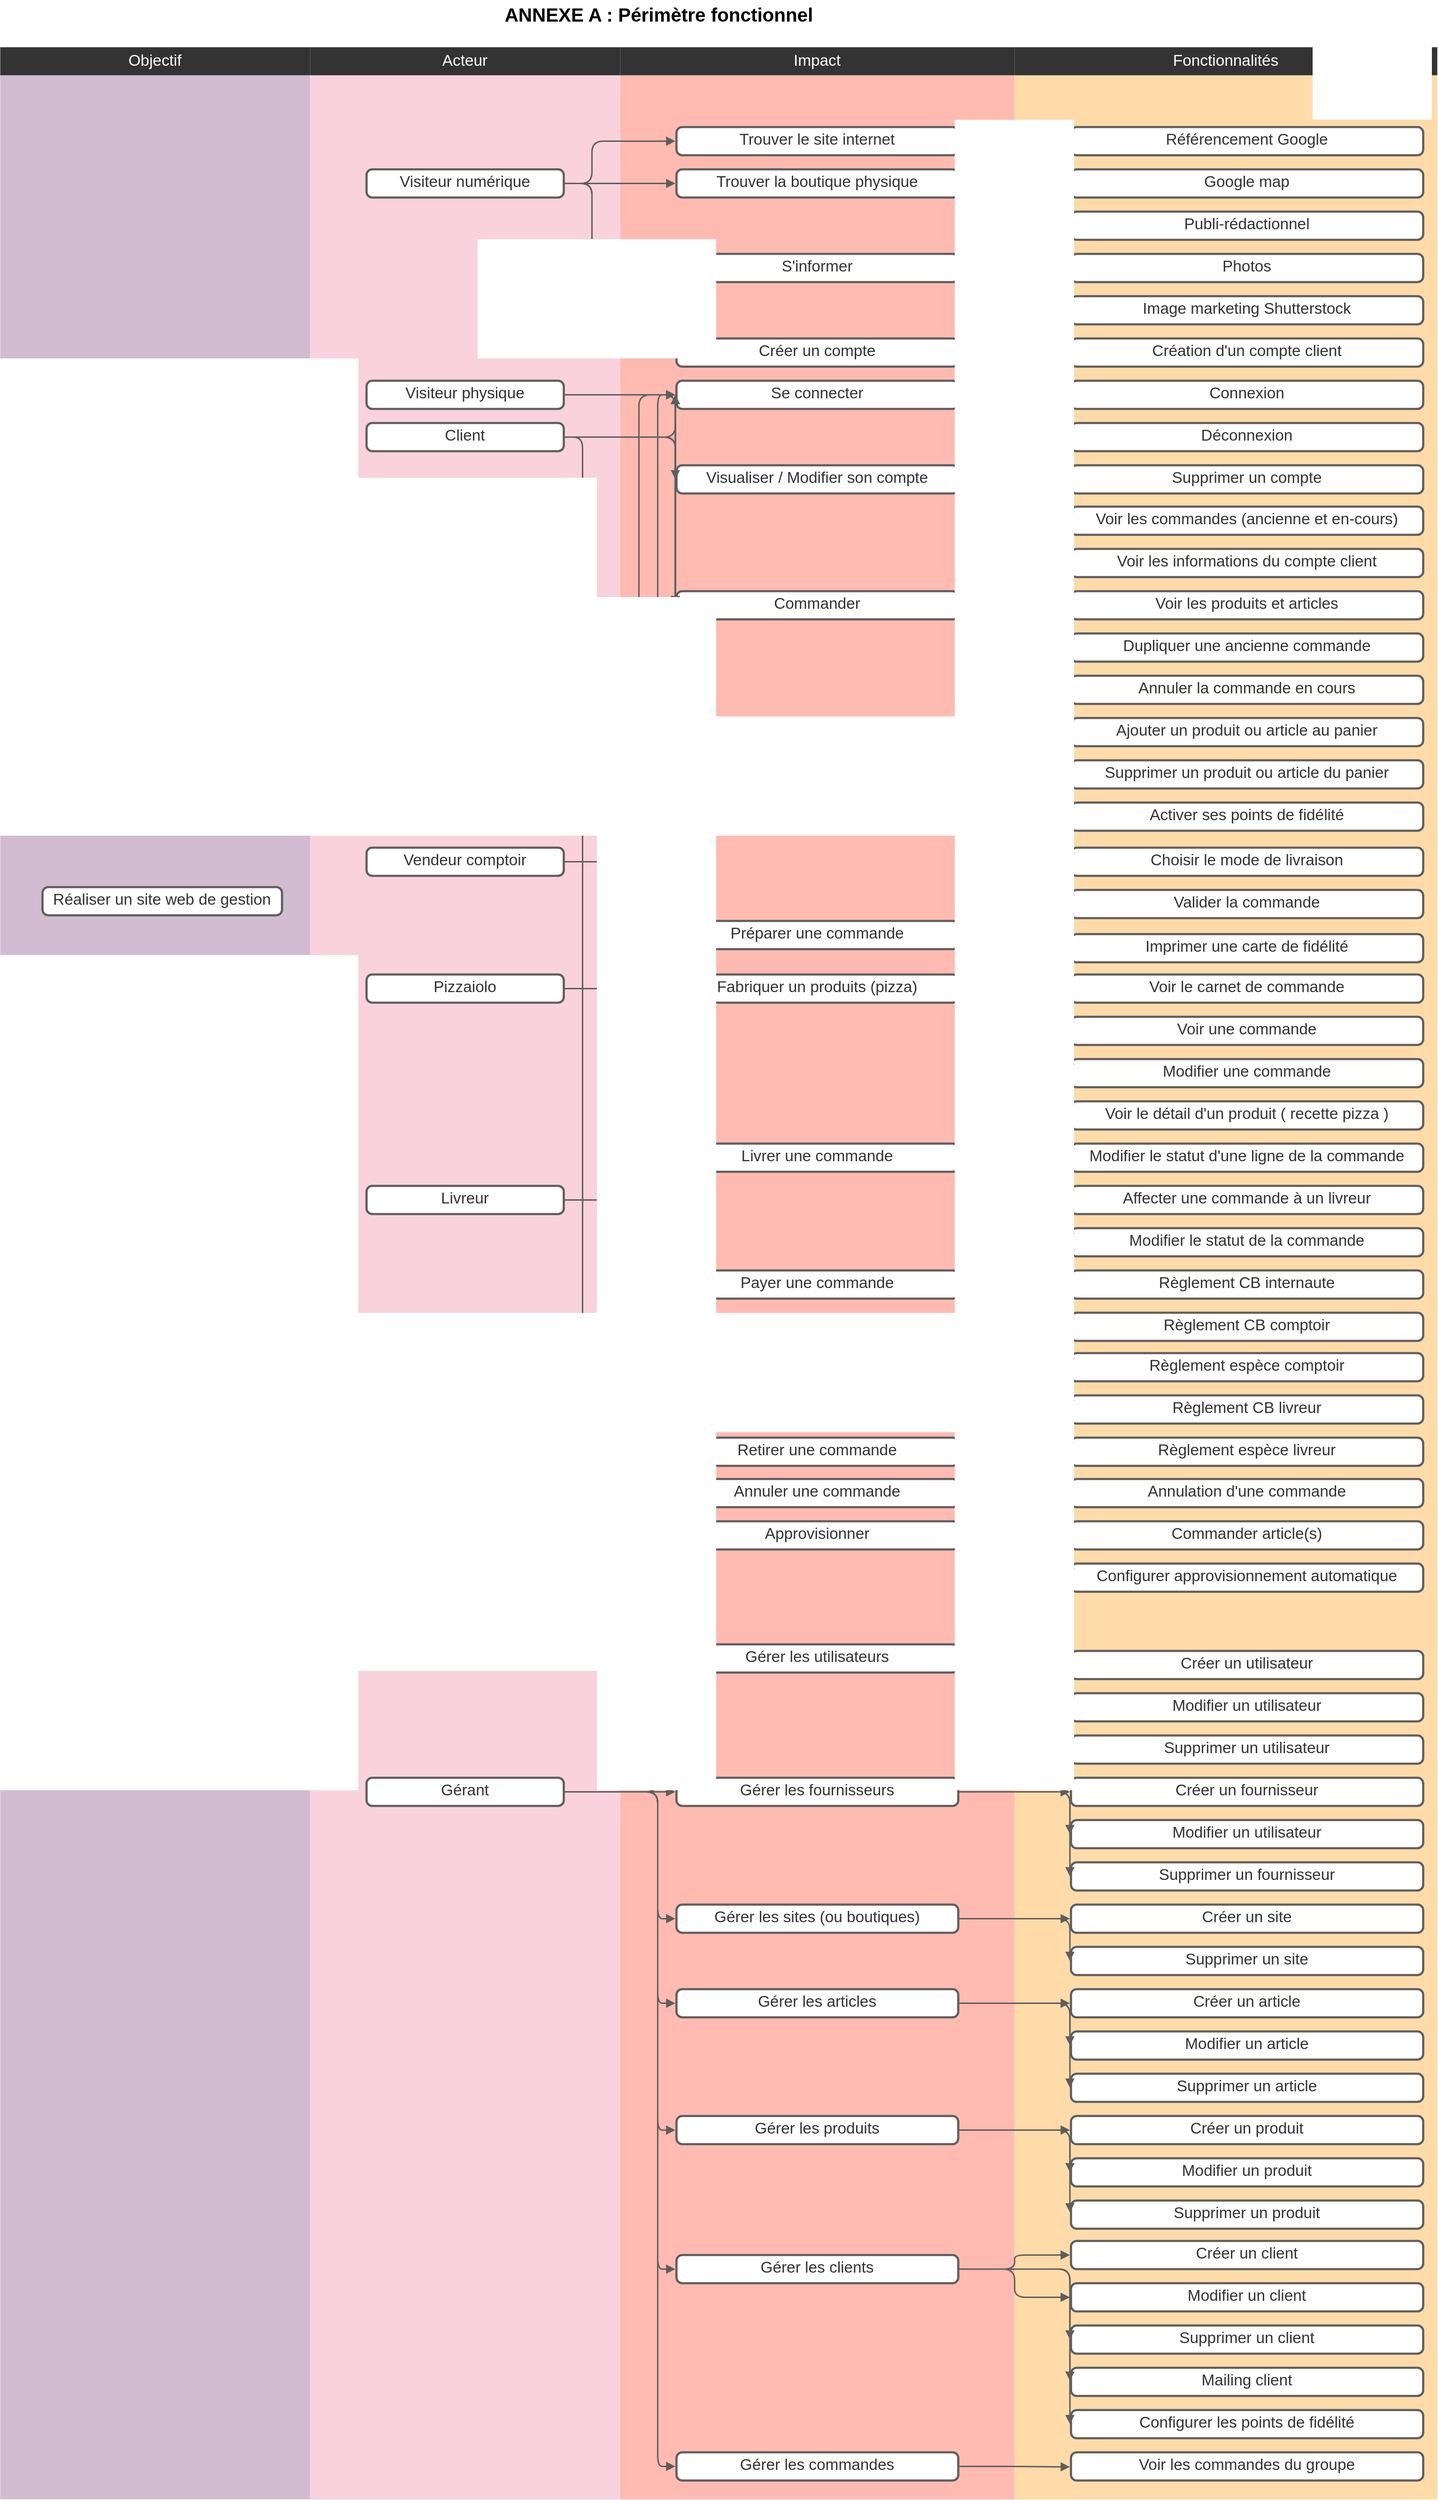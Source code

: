 <mxfile version="14.7.7" type="github" pages="5">
  <diagram id="hzwW0-LMFyrInXFMfUsx" name="Périmètre fonctionel">
    <mxGraphModel dx="1554" dy="897" grid="1" gridSize="10" guides="1" tooltips="1" connect="1" arrows="1" fold="1" page="1" pageScale="1" pageWidth="827" pageHeight="1169" math="0" shadow="0">
      <root>
        <mxCell id="0" />
        <mxCell id="1" parent="0" />
        <mxCell id="1UGnrCggBL-m94nnEmyW-94" value="Objectif" style="swimlane;html=1;whiteSpace=wrap;container=1;connectable=0;collapsible=0;fontStyle=0;startSize=30;dropTarget=0;rounded=0;whiteSpace=wrap;fontSize=13;spacing=0;strokeColor=none;strokeOpacity=100;strokeWidth=0;fontSize=16.7;fontColor=#ffffff;align=center;fillColor=#333333;swimlaneFillColor=#d1bcd2;" parent="1" vertex="1">
          <mxGeometry y="80" width="330" height="2610" as="geometry" />
        </mxCell>
        <mxCell id="1UGnrCggBL-m94nnEmyW-97" value="Acteur" style="swimlane;html=1;whiteSpace=wrap;container=1;connectable=0;collapsible=0;fontStyle=0;startSize=30;dropTarget=0;rounded=0;whiteSpace=wrap;fontSize=13;spacing=0;strokeColor=none;strokeOpacity=100;strokeWidth=0;fontSize=16.7;fontColor=#ffffff;align=center;fillColor=#333333;swimlaneFillColor=#f9d2de;" parent="1" vertex="1">
          <mxGeometry x="330" y="80" width="330" height="2610" as="geometry" />
        </mxCell>
        <mxCell id="1UGnrCggBL-m94nnEmyW-99" value="Impact" style="swimlane;html=1;whiteSpace=wrap;container=1;connectable=0;collapsible=0;fontStyle=0;startSize=30;dropTarget=0;rounded=0;whiteSpace=wrap;fontSize=13;spacing=0;strokeColor=none;strokeOpacity=100;strokeWidth=0;fontSize=16.7;fontColor=#ffffff;align=center;fillColor=#333333;swimlaneFillColor=#ffbbb1;" parent="1" vertex="1">
          <mxGeometry x="660" y="80" width="420" height="2610" as="geometry" />
        </mxCell>
        <mxCell id="1UGnrCggBL-m94nnEmyW-111" value="Fonctionnalités" style="swimlane;html=1;whiteSpace=wrap;container=1;connectable=0;collapsible=0;fontStyle=0;startSize=30;dropTarget=0;rounded=0;whiteSpace=wrap;fontSize=13;spacing=0;strokeColor=none;strokeOpacity=100;strokeWidth=0;fontSize=16.7;fontColor=#ffffff;align=center;fillColor=#333333;swimlaneFillColor=#ffdba9;" parent="1" vertex="1">
          <mxGeometry x="1080" y="80" width="450" height="2610" as="geometry" />
        </mxCell>
        <mxCell id="1UGnrCggBL-m94nnEmyW-95" value="&lt;div style=&quot;display: flex; justify-content: center; text-align: center; align-items: baseline; font-size: 0; line-height: 1.25;margin-top: -2px;&quot;&gt;&lt;span&gt;&lt;span style=&quot;font-size:16.7px;color:#333333;&quot;&gt;Réaliser un site web de gestion&lt;/span&gt;&lt;/span&gt;&lt;/div&gt;" style="rounded=1;arcSize=20;whiteSpace=wrap;overflow=block;blockSpacing=1;html=1;fontSize=13;spacing=0;strokeColor=#5e5e5e;strokeOpacity=100;strokeWidth=2.3;" parent="1" vertex="1">
          <mxGeometry x="45" y="974" width="255" height="30" as="geometry" />
        </mxCell>
        <mxCell id="1UGnrCggBL-m94nnEmyW-100" value="&lt;div style=&quot;display: flex; justify-content: center; text-align: center; align-items: baseline; font-size: 0; line-height: 1.25;margin-top: -2px;&quot;&gt;&lt;span&gt;&lt;span style=&quot;font-size:16.7px;color:#333333;&quot;&gt;Visiteur numérique&lt;/span&gt;&lt;/span&gt;&lt;/div&gt;" style="rounded=1;arcSize=20;whiteSpace=wrap;overflow=block;blockSpacing=1;html=1;fontSize=13;spacing=0;strokeColor=#5e5e5e;strokeOpacity=100;strokeWidth=2.3;" parent="1" vertex="1">
          <mxGeometry x="390" y="210" width="210" height="30" as="geometry" />
        </mxCell>
        <mxCell id="1UGnrCggBL-m94nnEmyW-101" value="&lt;div style=&quot;display: flex; justify-content: center; text-align: center; align-items: baseline; font-size: 0; line-height: 1.25;margin-top: -2px;&quot;&gt;&lt;span&gt;&lt;span style=&quot;font-size:16.7px;color:#333333;&quot;&gt;Visiteur physique&lt;/span&gt;&lt;/span&gt;&lt;/div&gt;" style="rounded=1;arcSize=20;whiteSpace=wrap;overflow=block;blockSpacing=1;html=1;fontSize=13;spacing=0;strokeColor=#5e5e5e;strokeOpacity=100;strokeWidth=2.3;" parent="1" vertex="1">
          <mxGeometry x="390" y="435" width="210" height="30" as="geometry" />
        </mxCell>
        <mxCell id="1UGnrCggBL-m94nnEmyW-102" value="&lt;div style=&quot;display: flex; justify-content: center; text-align: center; align-items: baseline; font-size: 0; line-height: 1.25;margin-top: -2px;&quot;&gt;&lt;span&gt;&lt;span style=&quot;font-size:16.7px;color:#333333;&quot;&gt;Client&lt;/span&gt;&lt;/span&gt;&lt;/div&gt;" style="rounded=1;arcSize=20;whiteSpace=wrap;overflow=block;blockSpacing=1;html=1;fontSize=13;spacing=0;strokeColor=#5e5e5e;strokeOpacity=100;strokeWidth=2.3;" parent="1" vertex="1">
          <mxGeometry x="390" y="480" width="210" height="30" as="geometry" />
        </mxCell>
        <mxCell id="1UGnrCggBL-m94nnEmyW-103" value="&lt;div style=&quot;display: flex; justify-content: center; text-align: center; align-items: baseline; font-size: 0; line-height: 1.25;margin-top: -2px;&quot;&gt;&lt;span&gt;&lt;span style=&quot;font-size:16.7px;color:#333333;&quot;&gt;Vendeur comptoir&lt;/span&gt;&lt;/span&gt;&lt;/div&gt;" style="rounded=1;arcSize=20;whiteSpace=wrap;overflow=block;blockSpacing=1;html=1;fontSize=13;spacing=0;strokeColor=#5e5e5e;strokeOpacity=100;strokeWidth=2.3;" parent="1" vertex="1">
          <mxGeometry x="390" y="932" width="210" height="30" as="geometry" />
        </mxCell>
        <mxCell id="1UGnrCggBL-m94nnEmyW-104" value="&lt;div style=&quot;display: flex; justify-content: center; text-align: center; align-items: baseline; font-size: 0; line-height: 1.25;margin-top: -2px;&quot;&gt;&lt;span&gt;&lt;span style=&quot;font-size:16.7px;color:#333333;&quot;&gt;Pizzaiolo&lt;/span&gt;&lt;/span&gt;&lt;/div&gt;" style="rounded=1;arcSize=20;whiteSpace=wrap;overflow=block;blockSpacing=1;html=1;fontSize=13;spacing=0;strokeColor=#5e5e5e;strokeOpacity=100;strokeWidth=2.3;" parent="1" vertex="1">
          <mxGeometry x="390" y="1067" width="210" height="30" as="geometry" />
        </mxCell>
        <mxCell id="1UGnrCggBL-m94nnEmyW-105" value="&lt;div style=&quot;display: flex; justify-content: center; text-align: center; align-items: baseline; font-size: 0; line-height: 1.25;margin-top: -2px;&quot;&gt;&lt;span&gt;&lt;span style=&quot;font-size:16.7px;color:#333333;&quot;&gt;Gérant&lt;/span&gt;&lt;/span&gt;&lt;/div&gt;" style="rounded=1;arcSize=20;whiteSpace=wrap;overflow=block;blockSpacing=1;html=1;fontSize=13;spacing=0;strokeColor=#5e5e5e;strokeOpacity=100;strokeWidth=2.3;" parent="1" vertex="1">
          <mxGeometry x="390" y="1922" width="210" height="30" as="geometry" />
        </mxCell>
        <mxCell id="1UGnrCggBL-m94nnEmyW-106" value="&lt;div style=&quot;display: flex; justify-content: center; text-align: center; align-items: baseline; font-size: 0; line-height: 1.25;margin-top: -2px;&quot;&gt;&lt;span&gt;&lt;span style=&quot;font-size:16.7px;color:#333333;&quot;&gt;Livreur&lt;/span&gt;&lt;/span&gt;&lt;/div&gt;" style="rounded=1;arcSize=20;whiteSpace=wrap;overflow=block;blockSpacing=1;html=1;fontSize=13;spacing=0;strokeColor=#5e5e5e;strokeOpacity=100;strokeWidth=2.3;" parent="1" vertex="1">
          <mxGeometry x="390" y="1292" width="210" height="30" as="geometry" />
        </mxCell>
        <mxCell id="1UGnrCggBL-m94nnEmyW-107" value="&lt;div style=&quot;display: flex; justify-content: center; text-align: center; align-items: baseline; font-size: 0; line-height: 1.25;margin-top: -2px;&quot;&gt;&lt;span&gt;&lt;span style=&quot;font-size:16.7px;color:#333333;&quot;&gt;Trouver le site internet&lt;/span&gt;&lt;/span&gt;&lt;/div&gt;" style="rounded=1;arcSize=20;whiteSpace=wrap;overflow=block;blockSpacing=1;html=1;fontSize=13;spacing=0;strokeColor=#5e5e5e;strokeOpacity=100;strokeWidth=2.3;" parent="1" vertex="1">
          <mxGeometry x="720" y="165" width="300" height="30" as="geometry" />
        </mxCell>
        <mxCell id="1UGnrCggBL-m94nnEmyW-108" value="&lt;div style=&quot;display: flex; justify-content: center; text-align: center; align-items: baseline; font-size: 0; line-height: 1.25;margin-top: -2px;&quot;&gt;&lt;span&gt;&lt;span style=&quot;font-size:16.7px;color:#333333;&quot;&gt;S&#39;informer&lt;/span&gt;&lt;/span&gt;&lt;/div&gt;" style="rounded=1;arcSize=20;whiteSpace=wrap;overflow=block;blockSpacing=1;html=1;fontSize=13;spacing=0;strokeColor=#5e5e5e;strokeOpacity=100;strokeWidth=2.3;" parent="1" vertex="1">
          <mxGeometry x="720" y="300" width="300" height="30" as="geometry" />
        </mxCell>
        <mxCell id="1UGnrCggBL-m94nnEmyW-109" value="&lt;div style=&quot;display: flex; justify-content: center; text-align: center; align-items: baseline; font-size: 0; line-height: 1.25;margin-top: -2px;&quot;&gt;&lt;span&gt;&lt;span style=&quot;font-size:16.7px;color:#333333;&quot;&gt;Trouver la boutique physique&lt;/span&gt;&lt;/span&gt;&lt;/div&gt;" style="rounded=1;arcSize=20;whiteSpace=wrap;overflow=block;blockSpacing=1;html=1;fontSize=13;spacing=0;strokeColor=#5e5e5e;strokeOpacity=100;strokeWidth=2.3;" parent="1" vertex="1">
          <mxGeometry x="720" y="210" width="300" height="30" as="geometry" />
        </mxCell>
        <mxCell id="1UGnrCggBL-m94nnEmyW-112" value="&lt;div style=&quot;display: flex; justify-content: center; text-align: center; align-items: baseline; font-size: 0; line-height: 1.25;margin-top: -2px;&quot;&gt;&lt;span&gt;&lt;span style=&quot;font-size:16.7px;color:#333333;&quot;&gt;Création d&#39;un compte client&lt;/span&gt;&lt;/span&gt;&lt;/div&gt;" style="rounded=1;arcSize=20;whiteSpace=wrap;overflow=block;blockSpacing=1;html=1;fontSize=13;spacing=0;strokeColor=#5e5e5e;strokeOpacity=100;strokeWidth=2.3;" parent="1" vertex="1">
          <mxGeometry x="1140" y="390" width="375" height="30" as="geometry" />
        </mxCell>
        <mxCell id="1UGnrCggBL-m94nnEmyW-113" value="&lt;div style=&quot;display: flex; justify-content: center; text-align: center; align-items: baseline; font-size: 0; line-height: 1.25;margin-top: -2px;&quot;&gt;&lt;span&gt;&lt;span style=&quot;font-size:16.7px;color:#333333;&quot;&gt;Connexion&lt;/span&gt;&lt;/span&gt;&lt;/div&gt;" style="rounded=1;arcSize=20;whiteSpace=wrap;overflow=block;blockSpacing=1;html=1;fontSize=13;spacing=0;strokeColor=#5e5e5e;strokeOpacity=100;strokeWidth=2.3;" parent="1" vertex="1">
          <mxGeometry x="1140" y="435" width="375" height="30" as="geometry" />
        </mxCell>
        <mxCell id="1UGnrCggBL-m94nnEmyW-114" value="&lt;div style=&quot;display: flex; justify-content: center; text-align: center; align-items: baseline; font-size: 0; line-height: 1.25;margin-top: -2px;&quot;&gt;&lt;span&gt;&lt;span style=&quot;font-size:16.7px;color:#333333;&quot;&gt;Voir les produits et articles&lt;/span&gt;&lt;/span&gt;&lt;/div&gt;" style="rounded=1;arcSize=20;whiteSpace=wrap;overflow=block;blockSpacing=1;html=1;fontSize=13;spacing=0;strokeColor=#5e5e5e;strokeOpacity=100;strokeWidth=2.3;" parent="1" vertex="1">
          <mxGeometry x="1140" y="659" width="375" height="30" as="geometry" />
        </mxCell>
        <mxCell id="1UGnrCggBL-m94nnEmyW-115" value="&lt;div style=&quot;display: flex; justify-content: center; text-align: center; align-items: baseline; font-size: 0; line-height: 1.25;margin-top: -2px;&quot;&gt;&lt;span&gt;&lt;span style=&quot;font-size:16.7px;color:#333333;&quot;&gt;Ajouter un produit ou article au panier&lt;/span&gt;&lt;/span&gt;&lt;/div&gt;" style="rounded=1;arcSize=20;whiteSpace=wrap;overflow=block;blockSpacing=1;html=1;fontSize=13;spacing=0;strokeColor=#5e5e5e;strokeOpacity=100;strokeWidth=2.3;" parent="1" vertex="1">
          <mxGeometry x="1140" y="794" width="375" height="30" as="geometry" />
        </mxCell>
        <mxCell id="1UGnrCggBL-m94nnEmyW-116" value="&lt;div style=&quot;display: flex; justify-content: center; text-align: center; align-items: baseline; font-size: 0; line-height: 1.25;margin-top: -2px;&quot;&gt;&lt;span&gt;&lt;span style=&quot;font-size:16.7px;color:#333333;&quot;&gt;Commander&lt;/span&gt;&lt;/span&gt;&lt;/div&gt;" style="rounded=1;arcSize=20;whiteSpace=wrap;overflow=block;blockSpacing=1;html=1;fontSize=13;spacing=0;strokeColor=#5e5e5e;strokeOpacity=100;strokeWidth=2.3;" parent="1" vertex="1">
          <mxGeometry x="720" y="659" width="300" height="30" as="geometry" />
        </mxCell>
        <mxCell id="1UGnrCggBL-m94nnEmyW-117" value="&lt;div style=&quot;display: flex; justify-content: center; text-align: center; align-items: baseline; font-size: 0; line-height: 1.25;margin-top: -2px;&quot;&gt;&lt;span&gt;&lt;span style=&quot;font-size:16.7px;color:#333333;&quot;&gt;Valider la commande&lt;/span&gt;&lt;/span&gt;&lt;/div&gt;" style="rounded=1;arcSize=20;whiteSpace=wrap;overflow=block;blockSpacing=1;html=1;fontSize=13;spacing=0;strokeColor=#5e5e5e;strokeOpacity=100;strokeWidth=2.3;" parent="1" vertex="1">
          <mxGeometry x="1140" y="977" width="375" height="30" as="geometry" />
        </mxCell>
        <mxCell id="1UGnrCggBL-m94nnEmyW-118" value="&lt;div style=&quot;display: flex; justify-content: center; text-align: center; align-items: baseline; font-size: 0; line-height: 1.25;margin-top: -2px;&quot;&gt;&lt;span&gt;&lt;span style=&quot;font-size:16.7px;color:#333333;&quot;&gt;Déconnexion&lt;/span&gt;&lt;/span&gt;&lt;/div&gt;" style="rounded=1;arcSize=20;whiteSpace=wrap;overflow=block;blockSpacing=1;html=1;fontSize=13;spacing=0;strokeColor=#5e5e5e;strokeOpacity=100;strokeWidth=2.3;" parent="1" vertex="1">
          <mxGeometry x="1140" y="480" width="375" height="30" as="geometry" />
        </mxCell>
        <mxCell id="1UGnrCggBL-m94nnEmyW-119" value="&lt;div style=&quot;display: flex; justify-content: center; text-align: center; align-items: baseline; font-size: 0; line-height: 1.25;margin-top: -2px;&quot;&gt;&lt;span&gt;&lt;span style=&quot;font-size:16.7px;color:#333333;&quot;&gt;Préparer une commande&lt;/span&gt;&lt;/span&gt;&lt;/div&gt;" style="rounded=1;arcSize=20;whiteSpace=wrap;overflow=block;blockSpacing=1;html=1;fontSize=13;spacing=0;strokeColor=#5e5e5e;strokeOpacity=100;strokeWidth=2.3;" parent="1" vertex="1">
          <mxGeometry x="720" y="1010" width="300" height="30" as="geometry" />
        </mxCell>
        <mxCell id="1UGnrCggBL-m94nnEmyW-120" value="&lt;div style=&quot;display: flex; justify-content: center; text-align: center; align-items: baseline; font-size: 0; line-height: 1.25;margin-top: -2px;&quot;&gt;&lt;span&gt;&lt;span style=&quot;font-size:16.7px;color:#333333;&quot;&gt;Fabriquer un produits (pizza)&lt;/span&gt;&lt;/span&gt;&lt;/div&gt;" style="rounded=1;arcSize=20;whiteSpace=wrap;overflow=block;blockSpacing=1;html=1;fontSize=13;spacing=0;strokeColor=#5e5e5e;strokeOpacity=100;strokeWidth=2.3;" parent="1" vertex="1">
          <mxGeometry x="720" y="1067" width="300" height="30" as="geometry" />
        </mxCell>
        <mxCell id="1UGnrCggBL-m94nnEmyW-121" value="&lt;div style=&quot;display: flex; justify-content: center; text-align: center; align-items: baseline; font-size: 0; line-height: 1.25;margin-top: -2px;&quot;&gt;&lt;span&gt;&lt;span style=&quot;font-size:16.7px;color:#333333;&quot;&gt;Voir le détail d&#39;un produit ( recette pizza )&lt;/span&gt;&lt;/span&gt;&lt;/div&gt;" style="rounded=1;arcSize=20;whiteSpace=wrap;overflow=block;blockSpacing=1;html=1;fontSize=13;spacing=0;strokeColor=#5e5e5e;strokeOpacity=100;strokeWidth=2.3;" parent="1" vertex="1">
          <mxGeometry x="1140" y="1202" width="375" height="30" as="geometry" />
        </mxCell>
        <mxCell id="1UGnrCggBL-m94nnEmyW-122" value="&lt;div style=&quot;display: flex; justify-content: center; text-align: center; align-items: baseline; font-size: 0; line-height: 1.25;margin-top: -2px;&quot;&gt;&lt;span&gt;&lt;span style=&quot;font-size:16.7px;color:#333333;&quot;&gt;Livrer une commande&lt;/span&gt;&lt;/span&gt;&lt;/div&gt;" style="rounded=1;arcSize=20;whiteSpace=wrap;overflow=block;blockSpacing=1;html=1;fontSize=13;spacing=0;strokeColor=#5e5e5e;strokeOpacity=100;strokeWidth=2.3;" parent="1" vertex="1">
          <mxGeometry x="720" y="1247" width="300" height="30" as="geometry" />
        </mxCell>
        <mxCell id="1UGnrCggBL-m94nnEmyW-123" value="&lt;div style=&quot;display: flex; justify-content: center; text-align: center; align-items: baseline; font-size: 0; line-height: 1.25;margin-top: -2px;&quot;&gt;&lt;span&gt;&lt;span style=&quot;font-size:16.7px;color:#333333;&quot;&gt;Gérer les sites (ou boutiques)&lt;/span&gt;&lt;/span&gt;&lt;/div&gt;" style="rounded=1;arcSize=20;whiteSpace=wrap;overflow=block;blockSpacing=1;html=1;fontSize=13;spacing=0;strokeColor=#5e5e5e;strokeOpacity=100;strokeWidth=2.3;" parent="1" vertex="1">
          <mxGeometry x="720" y="2057" width="300" height="30" as="geometry" />
        </mxCell>
        <mxCell id="1UGnrCggBL-m94nnEmyW-124" value="&lt;div style=&quot;display: flex; justify-content: center; text-align: center; align-items: baseline; font-size: 0; line-height: 1.25;margin-top: -2px;&quot;&gt;&lt;span&gt;&lt;span style=&quot;font-size:16.7px;color:#333333;&quot;&gt;Gérer les articles&lt;/span&gt;&lt;/span&gt;&lt;/div&gt;" style="rounded=1;arcSize=20;whiteSpace=wrap;overflow=block;blockSpacing=1;html=1;fontSize=13;spacing=0;strokeColor=#5e5e5e;strokeOpacity=100;strokeWidth=2.3;" parent="1" vertex="1">
          <mxGeometry x="720" y="2147" width="300" height="30" as="geometry" />
        </mxCell>
        <mxCell id="1UGnrCggBL-m94nnEmyW-125" value="&lt;div style=&quot;display: flex; justify-content: center; text-align: center; align-items: baseline; font-size: 0; line-height: 1.25;margin-top: -2px;&quot;&gt;&lt;span&gt;&lt;span style=&quot;font-size:16.7px;color:#333333;&quot;&gt;Référencement Google&lt;/span&gt;&lt;/span&gt;&lt;/div&gt;" style="rounded=1;arcSize=20;whiteSpace=wrap;overflow=block;blockSpacing=1;html=1;fontSize=13;spacing=0;strokeColor=#5e5e5e;strokeOpacity=100;strokeWidth=2.3;" parent="1" vertex="1">
          <mxGeometry x="1140" y="165" width="375" height="30" as="geometry" />
        </mxCell>
        <mxCell id="1UGnrCggBL-m94nnEmyW-126" value="&lt;div style=&quot;display: flex; justify-content: center; text-align: center; align-items: baseline; font-size: 0; line-height: 1.25;margin-top: -2px;&quot;&gt;&lt;span&gt;&lt;span style=&quot;font-size:16.7px;color:#333333;&quot;&gt;Publi-rédactionnel&lt;/span&gt;&lt;/span&gt;&lt;/div&gt;" style="rounded=1;arcSize=20;whiteSpace=wrap;overflow=block;blockSpacing=1;html=1;fontSize=13;spacing=0;strokeColor=#5e5e5e;strokeOpacity=100;strokeWidth=2.3;" parent="1" vertex="1">
          <mxGeometry x="1140" y="255" width="375" height="30" as="geometry" />
        </mxCell>
        <mxCell id="1UGnrCggBL-m94nnEmyW-127" value="&lt;div style=&quot;display: flex; justify-content: center; text-align: center; align-items: baseline; font-size: 0; line-height: 1.25;margin-top: -2px;&quot;&gt;&lt;span&gt;&lt;span style=&quot;font-size:16.7px;color:#333333;&quot;&gt;Photos&lt;/span&gt;&lt;/span&gt;&lt;/div&gt;" style="rounded=1;arcSize=20;whiteSpace=wrap;overflow=block;blockSpacing=1;html=1;fontSize=13;spacing=0;strokeColor=#5e5e5e;strokeOpacity=100;strokeWidth=2.3;" parent="1" vertex="1">
          <mxGeometry x="1140" y="300" width="375" height="30" as="geometry" />
        </mxCell>
        <mxCell id="1UGnrCggBL-m94nnEmyW-128" value="&lt;div style=&quot;display: flex; justify-content: center; text-align: center; align-items: baseline; font-size: 0; line-height: 1.25;margin-top: -2px;&quot;&gt;&lt;span&gt;&lt;span style=&quot;font-size:16.7px;color:#333333;&quot;&gt;Image marketing Shutterstock&lt;/span&gt;&lt;/span&gt;&lt;/div&gt;" style="rounded=1;arcSize=20;whiteSpace=wrap;overflow=block;blockSpacing=1;html=1;fontSize=13;spacing=0;strokeColor=#5e5e5e;strokeOpacity=100;strokeWidth=2.3;" parent="1" vertex="1">
          <mxGeometry x="1140" y="345" width="375" height="30" as="geometry" />
        </mxCell>
        <mxCell id="1UGnrCggBL-m94nnEmyW-129" value="&lt;div style=&quot;display: flex; justify-content: center; text-align: center; align-items: baseline; font-size: 0; line-height: 1.25;margin-top: -2px;&quot;&gt;&lt;span&gt;&lt;span style=&quot;font-size:16.7px;color:#333333;&quot;&gt;Google map&lt;/span&gt;&lt;/span&gt;&lt;/div&gt;" style="rounded=1;arcSize=20;whiteSpace=wrap;overflow=block;blockSpacing=1;html=1;fontSize=13;spacing=0;strokeColor=#5e5e5e;strokeOpacity=100;strokeWidth=2.3;" parent="1" vertex="1">
          <mxGeometry x="1140" y="210" width="375" height="30" as="geometry" />
        </mxCell>
        <mxCell id="1UGnrCggBL-m94nnEmyW-130" value="&lt;div style=&quot;display: flex; justify-content: center; text-align: center; align-items: baseline; font-size: 0; line-height: 1.25;margin-top: -2px;&quot;&gt;&lt;span&gt;&lt;span style=&quot;font-size:16.7px;color:#333333;&quot;&gt;Voir le carnet de commande&lt;/span&gt;&lt;/span&gt;&lt;/div&gt;" style="rounded=1;arcSize=20;whiteSpace=wrap;overflow=block;blockSpacing=1;html=1;fontSize=13;spacing=0;strokeColor=#5e5e5e;strokeOpacity=100;strokeWidth=2.3;" parent="1" vertex="1">
          <mxGeometry x="1140" y="1067" width="375" height="30" as="geometry" />
        </mxCell>
        <mxCell id="1UGnrCggBL-m94nnEmyW-131" value="&lt;div style=&quot;display: flex; justify-content: center; text-align: center; align-items: baseline; font-size: 0; line-height: 1.25;margin-top: -2px;&quot;&gt;&lt;span&gt;&lt;span style=&quot;font-size:16.7px;color:#333333;&quot;&gt;Voir une commande&lt;/span&gt;&lt;/span&gt;&lt;/div&gt;" style="rounded=1;arcSize=20;whiteSpace=wrap;overflow=block;blockSpacing=1;html=1;fontSize=13;spacing=0;strokeColor=#5e5e5e;strokeOpacity=100;strokeWidth=2.3;" parent="1" vertex="1">
          <mxGeometry x="1140" y="1112" width="375" height="30" as="geometry" />
        </mxCell>
        <mxCell id="1UGnrCggBL-m94nnEmyW-132" value="&lt;div style=&quot;display: flex; justify-content: center; text-align: center; align-items: baseline; font-size: 0; line-height: 1.25;margin-top: -2px;&quot;&gt;&lt;span&gt;&lt;span style=&quot;font-size:16.7px;color:#333333;&quot;&gt;Modifier le statut de la commande&lt;/span&gt;&lt;/span&gt;&lt;/div&gt;" style="rounded=1;arcSize=20;whiteSpace=wrap;overflow=block;blockSpacing=1;html=1;fontSize=13;spacing=0;strokeColor=#5e5e5e;strokeOpacity=100;strokeWidth=2.3;" parent="1" vertex="1">
          <mxGeometry x="1140" y="1337" width="375" height="30" as="geometry" />
        </mxCell>
        <mxCell id="1UGnrCggBL-m94nnEmyW-133" value="&lt;div style=&quot;display: flex; justify-content: center; text-align: center; align-items: baseline; font-size: 0; line-height: 1.25;margin-top: -2px;&quot;&gt;&lt;span&gt;&lt;span style=&quot;font-size:16.7px;color:#333333;&quot;&gt;Imprimer une carte de fidélité&lt;/span&gt;&lt;/span&gt;&lt;/div&gt;" style="rounded=1;arcSize=20;whiteSpace=wrap;overflow=block;blockSpacing=1;html=1;fontSize=13;spacing=0;strokeColor=#5e5e5e;strokeOpacity=100;strokeWidth=2.3;" parent="1" vertex="1">
          <mxGeometry x="1140" y="1024" width="375" height="30" as="geometry" />
        </mxCell>
        <mxCell id="1UGnrCggBL-m94nnEmyW-134" value="&lt;div style=&quot;display: flex; justify-content: center; text-align: center; align-items: baseline; font-size: 0; line-height: 1.25;margin-top: -2px;&quot;&gt;&lt;span&gt;&lt;span style=&quot;font-size:16.7px;color:#333333;&quot;&gt;Gérer les clients&lt;/span&gt;&lt;/span&gt;&lt;/div&gt;" style="rounded=1;arcSize=20;whiteSpace=wrap;overflow=block;blockSpacing=1;html=1;fontSize=13;spacing=0;strokeColor=#5e5e5e;strokeOpacity=100;strokeWidth=2.3;" parent="1" vertex="1">
          <mxGeometry x="720" y="2430" width="300" height="30" as="geometry" />
        </mxCell>
        <UserObject label="" lucidchartObjectId="rEgEEi0dlnWN" id="1UGnrCggBL-m94nnEmyW-135">
          <mxCell style="html=1;jettySize=18;whiteSpace=wrap;overflow=block;blockSpacing=1;fontSize=13;strokeColor=#5E5E5E;strokeWidth=1.5;rounded=1;arcSize=24;edgeStyle=orthogonalEdgeStyle;startArrow=none;;endArrow=block;endFill=1;;exitX=1.005;exitY=0.5;exitPerimeter=0;entryX=-0.004;entryY=0.5;entryPerimeter=0;" parent="1" source="1UGnrCggBL-m94nnEmyW-105" target="1UGnrCggBL-m94nnEmyW-123" edge="1">
            <mxGeometry width="100" height="100" relative="1" as="geometry">
              <Array as="points">
                <mxPoint x="700" y="1937" />
                <mxPoint x="700" y="2072" />
              </Array>
            </mxGeometry>
          </mxCell>
        </UserObject>
        <UserObject label="" lucidchartObjectId="oPgE93j-i53n" id="1UGnrCggBL-m94nnEmyW-136">
          <mxCell style="html=1;jettySize=18;whiteSpace=wrap;overflow=block;blockSpacing=1;fontSize=13;strokeColor=#5E5E5E;strokeWidth=1.5;rounded=1;arcSize=24;edgeStyle=orthogonalEdgeStyle;startArrow=none;;endArrow=block;endFill=1;;exitX=1.005;exitY=0.5;exitPerimeter=0;entryX=-0.004;entryY=0.5;entryPerimeter=0;" parent="1" source="1UGnrCggBL-m94nnEmyW-102" target="1UGnrCggBL-m94nnEmyW-116" edge="1">
            <mxGeometry width="100" height="100" relative="1" as="geometry">
              <Array as="points" />
            </mxGeometry>
          </mxCell>
        </UserObject>
        <UserObject label="" lucidchartObjectId="tPgEFj~sGLS1" id="1UGnrCggBL-m94nnEmyW-137">
          <mxCell style="html=1;jettySize=18;whiteSpace=wrap;overflow=block;blockSpacing=1;fontSize=13;strokeColor=#5E5E5E;strokeWidth=1.5;rounded=1;arcSize=24;edgeStyle=orthogonalEdgeStyle;startArrow=none;;endArrow=block;endFill=1;;exitX=1.005;exitY=0.5;exitPerimeter=0;entryX=-0.004;entryY=0.5;entryPerimeter=0;" parent="1" source="1UGnrCggBL-m94nnEmyW-101" target="1UGnrCggBL-m94nnEmyW-116" edge="1">
            <mxGeometry width="100" height="100" relative="1" as="geometry">
              <Array as="points" />
            </mxGeometry>
          </mxCell>
        </UserObject>
        <UserObject label="" lucidchartObjectId="GPgEA9oQFezG" id="1UGnrCggBL-m94nnEmyW-138">
          <mxCell style="html=1;jettySize=18;whiteSpace=wrap;overflow=block;blockSpacing=1;fontSize=13;strokeColor=#5E5E5E;strokeWidth=1.5;rounded=1;arcSize=24;edgeStyle=orthogonalEdgeStyle;startArrow=none;;endArrow=block;endFill=1;;exitX=1.005;exitY=0.5;exitPerimeter=0;entryX=-0.004;entryY=0.5;entryPerimeter=0;" parent="1" source="1UGnrCggBL-m94nnEmyW-103" target="1UGnrCggBL-m94nnEmyW-116" edge="1">
            <mxGeometry width="100" height="100" relative="1" as="geometry">
              <Array as="points" />
            </mxGeometry>
          </mxCell>
        </UserObject>
        <UserObject label="" lucidchartObjectId="PPgE4fTn-bTm" id="1UGnrCggBL-m94nnEmyW-139">
          <mxCell style="html=1;jettySize=18;whiteSpace=wrap;overflow=block;blockSpacing=1;fontSize=13;strokeColor=#5E5E5E;strokeWidth=1.5;rounded=1;arcSize=24;edgeStyle=orthogonalEdgeStyle;startArrow=none;;endArrow=block;endFill=1;;exitX=1.005;exitY=0.5;exitPerimeter=0;entryX=-0.004;entryY=0.5;entryPerimeter=0;" parent="1" source="1UGnrCggBL-m94nnEmyW-100" target="1UGnrCggBL-m94nnEmyW-108" edge="1">
            <mxGeometry width="100" height="100" relative="1" as="geometry">
              <Array as="points">
                <mxPoint x="630" y="225" />
                <mxPoint x="630" y="315" />
              </Array>
            </mxGeometry>
          </mxCell>
        </UserObject>
        <UserObject label="" lucidchartObjectId="VPgEI8H-uU9-" id="1UGnrCggBL-m94nnEmyW-140">
          <mxCell style="html=1;jettySize=18;whiteSpace=wrap;overflow=block;blockSpacing=1;fontSize=13;strokeColor=#5E5E5E;strokeWidth=1.5;rounded=1;arcSize=24;edgeStyle=orthogonalEdgeStyle;startArrow=none;;endArrow=block;endFill=1;;exitX=1.005;exitY=0.5;exitPerimeter=0;entryX=-0.004;entryY=0.5;entryPerimeter=0;" parent="1" source="1UGnrCggBL-m94nnEmyW-100" target="1UGnrCggBL-m94nnEmyW-109" edge="1">
            <mxGeometry width="100" height="100" relative="1" as="geometry">
              <Array as="points" />
            </mxGeometry>
          </mxCell>
        </UserObject>
        <UserObject label="" lucidchartObjectId="ZPgE8.AYtfh0" id="1UGnrCggBL-m94nnEmyW-141">
          <mxCell style="html=1;jettySize=18;whiteSpace=wrap;overflow=block;blockSpacing=1;fontSize=13;strokeColor=#5E5E5E;strokeWidth=1.5;rounded=1;arcSize=24;edgeStyle=orthogonalEdgeStyle;startArrow=none;;endArrow=block;endFill=1;;exitX=1.005;exitY=0.5;exitPerimeter=0;entryX=-0.004;entryY=0.5;entryPerimeter=0;" parent="1" source="1UGnrCggBL-m94nnEmyW-100" target="1UGnrCggBL-m94nnEmyW-107" edge="1">
            <mxGeometry width="100" height="100" relative="1" as="geometry">
              <Array as="points">
                <mxPoint x="630" y="225" />
                <mxPoint x="630" y="180" />
              </Array>
            </mxGeometry>
          </mxCell>
        </UserObject>
        <UserObject label="" lucidchartObjectId="9TgEseN9rsNu" id="1UGnrCggBL-m94nnEmyW-142">
          <mxCell style="html=1;jettySize=18;whiteSpace=wrap;overflow=block;blockSpacing=1;fontSize=13;strokeColor=#5E5E5E;strokeWidth=1.5;rounded=1;arcSize=24;edgeStyle=orthogonalEdgeStyle;startArrow=none;;endArrow=block;endFill=1;;exitX=1.005;exitY=0.5;exitPerimeter=0;entryX=-0.004;entryY=0.5;entryPerimeter=0;" parent="1" source="1UGnrCggBL-m94nnEmyW-103" target="1UGnrCggBL-m94nnEmyW-119" edge="1">
            <mxGeometry width="100" height="100" relative="1" as="geometry">
              <Array as="points" />
            </mxGeometry>
          </mxCell>
        </UserObject>
        <UserObject label="" lucidchartObjectId="1UgEV46.yf5_" id="1UGnrCggBL-m94nnEmyW-143">
          <mxCell style="html=1;jettySize=18;whiteSpace=wrap;overflow=block;blockSpacing=1;fontSize=13;strokeColor=#5E5E5E;strokeWidth=1.5;rounded=1;arcSize=24;edgeStyle=orthogonalEdgeStyle;startArrow=none;;endArrow=block;endFill=1;;exitX=1.005;exitY=0.5;exitPerimeter=0;entryX=-0.004;entryY=0.5;entryPerimeter=0;" parent="1" source="1UGnrCggBL-m94nnEmyW-104" target="1UGnrCggBL-m94nnEmyW-119" edge="1">
            <mxGeometry width="100" height="100" relative="1" as="geometry">
              <Array as="points" />
            </mxGeometry>
          </mxCell>
        </UserObject>
        <UserObject label="" lucidchartObjectId="-UgEAAglpMKK" id="1UGnrCggBL-m94nnEmyW-144">
          <mxCell style="html=1;jettySize=18;whiteSpace=wrap;overflow=block;blockSpacing=1;fontSize=13;strokeColor=#5E5E5E;strokeWidth=1.5;rounded=1;arcSize=24;edgeStyle=orthogonalEdgeStyle;startArrow=none;;endArrow=block;endFill=1;;exitX=1.005;exitY=0.5;exitPerimeter=0;entryX=-0.004;entryY=0.5;entryPerimeter=0;" parent="1" source="1UGnrCggBL-m94nnEmyW-106" target="1UGnrCggBL-m94nnEmyW-122" edge="1">
            <mxGeometry width="100" height="100" relative="1" as="geometry">
              <Array as="points">
                <mxPoint x="680" y="1307" />
                <mxPoint x="680" y="1262" />
              </Array>
            </mxGeometry>
          </mxCell>
        </UserObject>
        <UserObject label="" lucidchartObjectId="aVgEldAl5Mff" id="1UGnrCggBL-m94nnEmyW-145">
          <mxCell style="html=1;jettySize=18;whiteSpace=wrap;overflow=block;blockSpacing=1;fontSize=13;strokeColor=#5E5E5E;strokeWidth=1.5;rounded=1;arcSize=24;edgeStyle=orthogonalEdgeStyle;startArrow=none;;endArrow=block;endFill=1;;exitX=1.005;exitY=0.5;exitPerimeter=0;entryX=-0.004;entryY=0.5;entryPerimeter=0;" parent="1" source="1UGnrCggBL-m94nnEmyW-104" target="1UGnrCggBL-m94nnEmyW-120" edge="1">
            <mxGeometry width="100" height="100" relative="1" as="geometry">
              <Array as="points" />
            </mxGeometry>
          </mxCell>
        </UserObject>
        <UserObject label="" lucidchartObjectId="oVgEGYGC2VwB" id="1UGnrCggBL-m94nnEmyW-146">
          <mxCell style="html=1;jettySize=18;whiteSpace=wrap;overflow=block;blockSpacing=1;fontSize=13;strokeColor=#5E5E5E;strokeWidth=1.5;rounded=1;arcSize=24;edgeStyle=orthogonalEdgeStyle;startArrow=none;;endArrow=block;endFill=1;;exitX=1.005;exitY=0.5;exitPerimeter=0;entryX=-0.004;entryY=0.5;entryPerimeter=0;" parent="1" source="1UGnrCggBL-m94nnEmyW-105" target="1UGnrCggBL-m94nnEmyW-124" edge="1">
            <mxGeometry width="100" height="100" relative="1" as="geometry">
              <Array as="points">
                <mxPoint x="700" y="1937" />
                <mxPoint x="700" y="2162" />
              </Array>
            </mxGeometry>
          </mxCell>
        </UserObject>
        <UserObject label="" lucidchartObjectId="sVgEJaqIQ7gl" id="1UGnrCggBL-m94nnEmyW-147">
          <mxCell style="html=1;jettySize=18;whiteSpace=wrap;overflow=block;blockSpacing=1;fontSize=13;strokeColor=#5E5E5E;strokeWidth=1.5;rounded=1;arcSize=24;edgeStyle=orthogonalEdgeStyle;startArrow=none;;endArrow=block;endFill=1;;exitX=1.005;exitY=0.5;exitPerimeter=0;entryX=-0.004;entryY=0.5;entryPerimeter=0;" parent="1" source="1UGnrCggBL-m94nnEmyW-105" target="1UGnrCggBL-m94nnEmyW-134" edge="1">
            <mxGeometry width="100" height="100" relative="1" as="geometry">
              <Array as="points">
                <mxPoint x="700" y="1937" />
                <mxPoint x="700" y="2445" />
              </Array>
            </mxGeometry>
          </mxCell>
        </UserObject>
        <UserObject label="" lucidchartObjectId="wYgE3suoRPrt" id="1UGnrCggBL-m94nnEmyW-148">
          <mxCell style="html=1;jettySize=18;whiteSpace=wrap;overflow=block;blockSpacing=1;fontSize=13;strokeColor=#5E5E5E;strokeWidth=1.5;rounded=1;arcSize=24;edgeStyle=orthogonalEdgeStyle;startArrow=none;;endArrow=block;endFill=1;;exitX=1.004;exitY=0.5;exitPerimeter=0;entryX=-0.003;entryY=0.5;entryPerimeter=0;" parent="1" source="1UGnrCggBL-m94nnEmyW-107" target="1UGnrCggBL-m94nnEmyW-125" edge="1">
            <mxGeometry width="100" height="100" relative="1" as="geometry">
              <Array as="points" />
            </mxGeometry>
          </mxCell>
        </UserObject>
        <UserObject label="" lucidchartObjectId="SYgEntfMZJUx" id="1UGnrCggBL-m94nnEmyW-149">
          <mxCell style="html=1;jettySize=18;whiteSpace=wrap;overflow=block;blockSpacing=1;fontSize=13;strokeColor=#5E5E5E;strokeWidth=1.5;rounded=1;arcSize=24;edgeStyle=orthogonalEdgeStyle;startArrow=none;;endArrow=block;endFill=1;;exitX=1.004;exitY=0.5;exitPerimeter=0;entryX=-0.003;entryY=0.5;entryPerimeter=0;" parent="1" source="1UGnrCggBL-m94nnEmyW-109" target="1UGnrCggBL-m94nnEmyW-129" edge="1">
            <mxGeometry width="100" height="100" relative="1" as="geometry">
              <Array as="points" />
            </mxGeometry>
          </mxCell>
        </UserObject>
        <UserObject label="" lucidchartObjectId="6YgEu3_-VogK" id="1UGnrCggBL-m94nnEmyW-150">
          <mxCell style="html=1;jettySize=18;whiteSpace=wrap;overflow=block;blockSpacing=1;fontSize=13;strokeColor=#5E5E5E;strokeWidth=1.5;rounded=1;arcSize=24;edgeStyle=orthogonalEdgeStyle;startArrow=none;;endArrow=block;endFill=1;;exitX=1.004;exitY=0.5;exitPerimeter=0;entryX=-0.003;entryY=0.575;entryPerimeter=0;" parent="1" source="1UGnrCggBL-m94nnEmyW-108" target="1UGnrCggBL-m94nnEmyW-126" edge="1">
            <mxGeometry width="100" height="100" relative="1" as="geometry">
              <Array as="points" />
            </mxGeometry>
          </mxCell>
        </UserObject>
        <UserObject label="" lucidchartObjectId="bZgE3o~u67Dr" id="1UGnrCggBL-m94nnEmyW-151">
          <mxCell style="html=1;jettySize=18;whiteSpace=wrap;overflow=block;blockSpacing=1;fontSize=13;strokeColor=#5E5E5E;strokeWidth=1.5;rounded=1;arcSize=24;edgeStyle=orthogonalEdgeStyle;startArrow=none;;endArrow=block;endFill=1;;exitX=1.004;exitY=0.5;exitPerimeter=0;entryX=-0.003;entryY=0.5;entryPerimeter=0;" parent="1" source="1UGnrCggBL-m94nnEmyW-108" target="1UGnrCggBL-m94nnEmyW-128" edge="1">
            <mxGeometry width="100" height="100" relative="1" as="geometry">
              <Array as="points" />
            </mxGeometry>
          </mxCell>
        </UserObject>
        <UserObject label="" lucidchartObjectId="FZgEnsQo0N8l" id="1UGnrCggBL-m94nnEmyW-152">
          <mxCell style="html=1;jettySize=18;whiteSpace=wrap;overflow=block;blockSpacing=1;fontSize=13;strokeColor=#5E5E5E;strokeWidth=1.5;rounded=1;arcSize=24;edgeStyle=orthogonalEdgeStyle;startArrow=none;;endArrow=block;endFill=1;;exitX=1.004;exitY=0.5;exitPerimeter=0;entryX=-0.003;entryY=0.5;entryPerimeter=0;" parent="1" source="1UGnrCggBL-m94nnEmyW-108" target="1UGnrCggBL-m94nnEmyW-127" edge="1">
            <mxGeometry width="100" height="100" relative="1" as="geometry">
              <Array as="points" />
            </mxGeometry>
          </mxCell>
        </UserObject>
        <UserObject label="" lucidchartObjectId="a0gEpCc2AN6j" id="1UGnrCggBL-m94nnEmyW-153">
          <mxCell style="html=1;jettySize=18;whiteSpace=wrap;overflow=block;blockSpacing=1;fontSize=13;strokeColor=#5E5E5E;strokeWidth=1.5;rounded=1;arcSize=24;edgeStyle=orthogonalEdgeStyle;startArrow=none;;endArrow=block;endFill=1;;exitX=1.004;exitY=0.5;exitPerimeter=0;entryX=-0.002;entryY=0.108;entryPerimeter=0;" parent="1" source="1UGnrCggBL-m94nnEmyW-108" target="1UGnrCggBL-m94nnEmyW-114" edge="1">
            <mxGeometry width="100" height="100" relative="1" as="geometry">
              <Array as="points" />
            </mxGeometry>
          </mxCell>
        </UserObject>
        <UserObject label="" lucidchartObjectId="Q0gEx.ctNLMe" id="1UGnrCggBL-m94nnEmyW-154">
          <mxCell style="html=1;jettySize=18;whiteSpace=wrap;overflow=block;blockSpacing=1;fontSize=13;strokeColor=#5E5E5E;strokeWidth=1.5;rounded=1;arcSize=24;edgeStyle=orthogonalEdgeStyle;startArrow=none;;endArrow=block;endFill=1;;exitX=1.004;exitY=0.5;exitPerimeter=0;entryX=-0.003;entryY=0.425;entryPerimeter=0;" parent="1" source="1UGnrCggBL-m94nnEmyW-116" target="1UGnrCggBL-m94nnEmyW-115" edge="1">
            <mxGeometry width="100" height="100" relative="1" as="geometry">
              <Array as="points" />
            </mxGeometry>
          </mxCell>
        </UserObject>
        <UserObject label="" lucidchartObjectId="W0gExCl5fFTD" id="1UGnrCggBL-m94nnEmyW-155">
          <mxCell style="html=1;jettySize=18;whiteSpace=wrap;overflow=block;blockSpacing=1;fontSize=13;strokeColor=#5E5E5E;strokeWidth=1.5;rounded=1;arcSize=24;edgeStyle=orthogonalEdgeStyle;startArrow=none;;endArrow=block;endFill=1;;exitX=1.004;exitY=0.5;exitPerimeter=0;entryX=-0.003;entryY=0.5;entryPerimeter=0;" parent="1" source="1UGnrCggBL-m94nnEmyW-116" target="1UGnrCggBL-m94nnEmyW-117" edge="1">
            <mxGeometry width="100" height="100" relative="1" as="geometry">
              <Array as="points" />
            </mxGeometry>
          </mxCell>
        </UserObject>
        <UserObject label="" lucidchartObjectId="v6gEAIMGO_Ua" id="1UGnrCggBL-m94nnEmyW-156">
          <mxCell style="html=1;jettySize=18;whiteSpace=wrap;overflow=block;blockSpacing=1;fontSize=13;strokeColor=#5E5E5E;strokeWidth=1.5;rounded=1;arcSize=24;edgeStyle=orthogonalEdgeStyle;startArrow=none;;endArrow=block;endFill=1;;exitX=1.004;exitY=0.5;exitPerimeter=0;entryX=-0.003;entryY=0.425;entryPerimeter=0;" parent="1" source="1UGnrCggBL-m94nnEmyW-119" target="1UGnrCggBL-m94nnEmyW-133" edge="1">
            <mxGeometry width="100" height="100" relative="1" as="geometry">
              <Array as="points" />
            </mxGeometry>
          </mxCell>
        </UserObject>
        <UserObject label="" lucidchartObjectId="I8gEE002Jaw4" id="1UGnrCggBL-m94nnEmyW-157">
          <mxCell style="html=1;jettySize=18;whiteSpace=wrap;overflow=block;blockSpacing=1;fontSize=13;strokeColor=#5E5E5E;strokeWidth=1.5;rounded=1;arcSize=24;edgeStyle=orthogonalEdgeStyle;startArrow=none;;endArrow=block;endFill=1;;exitX=1.004;exitY=0.5;exitPerimeter=0;entryX=-0.002;entryY=0.14;entryPerimeter=0;" parent="1" source="1UGnrCggBL-m94nnEmyW-119" target="1UGnrCggBL-m94nnEmyW-130" edge="1">
            <mxGeometry width="100" height="100" relative="1" as="geometry">
              <Array as="points" />
            </mxGeometry>
          </mxCell>
        </UserObject>
        <UserObject label="" lucidchartObjectId="O8gEEQA7mhcI" id="1UGnrCggBL-m94nnEmyW-158">
          <mxCell style="html=1;jettySize=18;whiteSpace=wrap;overflow=block;blockSpacing=1;fontSize=13;strokeColor=#5E5E5E;strokeWidth=1.5;rounded=1;arcSize=24;edgeStyle=orthogonalEdgeStyle;startArrow=none;;endArrow=block;endFill=1;;exitX=1.004;exitY=0.5;exitPerimeter=0;entryX=-0.002;entryY=0.107;entryPerimeter=0;" parent="1" source="1UGnrCggBL-m94nnEmyW-119" target="1UGnrCggBL-m94nnEmyW-131" edge="1">
            <mxGeometry width="100" height="100" relative="1" as="geometry">
              <Array as="points" />
            </mxGeometry>
          </mxCell>
        </UserObject>
        <UserObject label="" lucidchartObjectId="t-gENcjStwWy" id="1UGnrCggBL-m94nnEmyW-159">
          <mxCell style="html=1;jettySize=18;whiteSpace=wrap;overflow=block;blockSpacing=1;fontSize=13;strokeColor=#5E5E5E;strokeWidth=1.5;rounded=1;arcSize=24;edgeStyle=orthogonalEdgeStyle;startArrow=none;;endArrow=block;endFill=1;;exitX=1.004;exitY=0.5;exitPerimeter=0;entryX=-0.003;entryY=0.425;entryPerimeter=0;" parent="1" source="1UGnrCggBL-m94nnEmyW-120" target="1UGnrCggBL-m94nnEmyW-121" edge="1">
            <mxGeometry width="100" height="100" relative="1" as="geometry">
              <Array as="points" />
            </mxGeometry>
          </mxCell>
        </UserObject>
        <UserObject label="" lucidchartObjectId="e.gE6nX3j51K" id="1UGnrCggBL-m94nnEmyW-160">
          <mxCell style="html=1;jettySize=18;whiteSpace=wrap;overflow=block;blockSpacing=1;fontSize=13;strokeColor=#5E5E5E;strokeWidth=1.5;rounded=1;arcSize=24;edgeStyle=orthogonalEdgeStyle;startArrow=none;;endArrow=block;endFill=1;;exitX=1.004;exitY=0.5;exitPerimeter=0;entryX=-0.003;entryY=0.5;entryPerimeter=0;" parent="1" source="1UGnrCggBL-m94nnEmyW-120" target="1UGnrCggBL-m94nnEmyW-131" edge="1">
            <mxGeometry width="100" height="100" relative="1" as="geometry">
              <Array as="points" />
            </mxGeometry>
          </mxCell>
        </UserObject>
        <UserObject label="" lucidchartObjectId="r.gErzgJezLT" id="1UGnrCggBL-m94nnEmyW-161">
          <mxCell style="html=1;jettySize=18;whiteSpace=wrap;overflow=block;blockSpacing=1;fontSize=13;strokeColor=#5E5E5E;strokeWidth=1.5;rounded=1;arcSize=24;edgeStyle=orthogonalEdgeStyle;startArrow=none;;endArrow=block;endFill=1;;exitX=1.004;exitY=0.5;exitPerimeter=0;entryX=-0.003;entryY=0.5;entryPerimeter=0;" parent="1" source="1UGnrCggBL-m94nnEmyW-120" target="1UGnrCggBL-m94nnEmyW-130" edge="1">
            <mxGeometry width="100" height="100" relative="1" as="geometry">
              <Array as="points" />
            </mxGeometry>
          </mxCell>
        </UserObject>
        <UserObject label="" lucidchartObjectId="sbhEmZgDpQk6" id="1UGnrCggBL-m94nnEmyW-162">
          <mxCell style="html=1;jettySize=18;whiteSpace=wrap;overflow=block;blockSpacing=1;fontSize=13;strokeColor=#5E5E5E;strokeWidth=1.5;rounded=1;arcSize=24;edgeStyle=orthogonalEdgeStyle;startArrow=none;;endArrow=block;endFill=1;;exitX=1.004;exitY=0.5;exitPerimeter=0;entryX=-0.003;entryY=0.5;entryPerimeter=0;" parent="1" source="1UGnrCggBL-m94nnEmyW-120" target="1UGnrCggBL-m94nnEmyW-132" edge="1">
            <mxGeometry width="100" height="100" relative="1" as="geometry">
              <Array as="points" />
            </mxGeometry>
          </mxCell>
        </UserObject>
        <UserObject label="" lucidchartObjectId="GdhES7XQOSn2" id="1UGnrCggBL-m94nnEmyW-163">
          <mxCell style="html=1;jettySize=18;whiteSpace=wrap;overflow=block;blockSpacing=1;fontSize=13;strokeColor=#5E5E5E;strokeWidth=1.5;rounded=1;arcSize=24;edgeStyle=orthogonalEdgeStyle;startArrow=none;;endArrow=block;endFill=1;;exitX=1.004;exitY=0.5;exitPerimeter=0;entryX=-0.003;entryY=0.5;entryPerimeter=0;" parent="1" source="1UGnrCggBL-m94nnEmyW-122" target="1UGnrCggBL-m94nnEmyW-132" edge="1">
            <mxGeometry width="100" height="100" relative="1" as="geometry">
              <Array as="points" />
            </mxGeometry>
          </mxCell>
        </UserObject>
        <UserObject label="" lucidchartObjectId="DkhEFuIYiq95" id="1UGnrCggBL-m94nnEmyW-164">
          <mxCell style="html=1;jettySize=18;whiteSpace=wrap;overflow=block;blockSpacing=1;fontSize=13;strokeColor=#5E5E5E;strokeWidth=1.5;rounded=1;arcSize=24;edgeStyle=orthogonalEdgeStyle;startArrow=none;;endArrow=block;endFill=1;;exitX=1.004;exitY=0.5;exitPerimeter=0;entryX=-0.003;entryY=0.5;entryPerimeter=0;" parent="1" source="1UGnrCggBL-m94nnEmyW-119" target="1UGnrCggBL-m94nnEmyW-132" edge="1">
            <mxGeometry width="100" height="100" relative="1" as="geometry">
              <Array as="points" />
            </mxGeometry>
          </mxCell>
        </UserObject>
        <mxCell id="1UGnrCggBL-m94nnEmyW-165" value="&lt;div style=&quot;display: flex; justify-content: center; text-align: center; align-items: baseline; font-size: 0; line-height: 1.25;margin-top: -2px;&quot;&gt;&lt;span&gt;&lt;span style=&quot;font-size:16.7px;color:#333333;&quot;&gt;Se connecter&lt;/span&gt;&lt;/span&gt;&lt;/div&gt;" style="rounded=1;arcSize=20;whiteSpace=wrap;overflow=block;blockSpacing=1;html=1;fontSize=13;spacing=0;strokeColor=#5e5e5e;strokeOpacity=100;strokeWidth=2.3;" parent="1" vertex="1">
          <mxGeometry x="720" y="435" width="300" height="30" as="geometry" />
        </mxCell>
        <UserObject label="" lucidchartObjectId="WohEUatPL-~F" id="1UGnrCggBL-m94nnEmyW-166">
          <mxCell style="html=1;jettySize=18;whiteSpace=wrap;overflow=block;blockSpacing=1;fontSize=13;strokeColor=#5E5E5E;strokeWidth=1.5;rounded=1;arcSize=24;edgeStyle=orthogonalEdgeStyle;startArrow=none;;endArrow=block;endFill=1;;exitX=1.005;exitY=0.5;exitPerimeter=0;entryX=-0.004;entryY=0.5;entryPerimeter=0;" parent="1" source="1UGnrCggBL-m94nnEmyW-102" target="1UGnrCggBL-m94nnEmyW-165" edge="1">
            <mxGeometry width="100" height="100" relative="1" as="geometry">
              <Array as="points" />
            </mxGeometry>
          </mxCell>
        </UserObject>
        <UserObject label="" lucidchartObjectId="dqhE8EnpYTKm" id="1UGnrCggBL-m94nnEmyW-167">
          <mxCell style="html=1;jettySize=18;whiteSpace=wrap;overflow=block;blockSpacing=1;fontSize=13;strokeColor=#5E5E5E;strokeWidth=1.5;rounded=1;arcSize=24;edgeStyle=orthogonalEdgeStyle;startArrow=none;;endArrow=block;endFill=1;;exitX=1.005;exitY=0.5;exitPerimeter=0;entryX=-0.004;entryY=0.5;entryPerimeter=0;" parent="1" source="1UGnrCggBL-m94nnEmyW-103" target="1UGnrCggBL-m94nnEmyW-165" edge="1">
            <mxGeometry width="100" height="100" relative="1" as="geometry">
              <Array as="points" />
            </mxGeometry>
          </mxCell>
        </UserObject>
        <UserObject label="" lucidchartObjectId="cshEYBjHzF.C" id="1UGnrCggBL-m94nnEmyW-168">
          <mxCell style="html=1;jettySize=18;whiteSpace=wrap;overflow=block;blockSpacing=1;fontSize=13;strokeColor=#5E5E5E;strokeWidth=1.5;rounded=1;arcSize=24;edgeStyle=orthogonalEdgeStyle;startArrow=none;;endArrow=block;endFill=1;;exitX=1.004;exitY=0.5;exitPerimeter=0;entryX=-0.003;entryY=0.5;entryPerimeter=0;" parent="1" source="1UGnrCggBL-m94nnEmyW-165" target="1UGnrCggBL-m94nnEmyW-113" edge="1">
            <mxGeometry width="100" height="100" relative="1" as="geometry">
              <Array as="points" />
            </mxGeometry>
          </mxCell>
        </UserObject>
        <UserObject label="" lucidchartObjectId="ushEqgDdUxSc" id="1UGnrCggBL-m94nnEmyW-169">
          <mxCell style="html=1;jettySize=18;whiteSpace=wrap;overflow=block;blockSpacing=1;fontSize=13;strokeColor=#5E5E5E;strokeWidth=1.5;rounded=1;arcSize=24;edgeStyle=orthogonalEdgeStyle;startArrow=none;;endArrow=block;endFill=1;;exitX=1.004;exitY=0.5;exitPerimeter=0;entryX=-0.003;entryY=0.5;entryPerimeter=0;" parent="1" source="1UGnrCggBL-m94nnEmyW-165" target="1UGnrCggBL-m94nnEmyW-118" edge="1">
            <mxGeometry width="100" height="100" relative="1" as="geometry">
              <Array as="points" />
            </mxGeometry>
          </mxCell>
        </UserObject>
        <UserObject label="" lucidchartObjectId="JvhEd9kE_Rly" id="1UGnrCggBL-m94nnEmyW-170">
          <mxCell style="html=1;jettySize=18;whiteSpace=wrap;overflow=block;blockSpacing=1;fontSize=13;strokeColor=#5E5E5E;strokeWidth=1.5;rounded=1;arcSize=24;edgeStyle=orthogonalEdgeStyle;startArrow=none;;endArrow=block;endFill=1;;exitX=1.005;exitY=0.5;exitPerimeter=0;entryX=-0.004;entryY=0.5;entryPerimeter=0;" parent="1" source="1UGnrCggBL-m94nnEmyW-104" target="1UGnrCggBL-m94nnEmyW-165" edge="1">
            <mxGeometry width="100" height="100" relative="1" as="geometry">
              <Array as="points" />
            </mxGeometry>
          </mxCell>
        </UserObject>
        <mxCell id="1UGnrCggBL-m94nnEmyW-171" value="&lt;div style=&quot;display: flex; justify-content: center; text-align: center; align-items: baseline; font-size: 0; line-height: 1.25;margin-top: -2px;&quot;&gt;&lt;span&gt;&lt;span style=&quot;font-size:16.7px;color:#333333;&quot;&gt;Supprimer un site&lt;/span&gt;&lt;/span&gt;&lt;/div&gt;" style="rounded=1;arcSize=20;whiteSpace=wrap;overflow=block;blockSpacing=1;html=1;fontSize=13;spacing=0;strokeColor=#5e5e5e;strokeOpacity=100;strokeWidth=2.3;" parent="1" vertex="1">
          <mxGeometry x="1140" y="2102" width="375" height="30" as="geometry" />
        </mxCell>
        <mxCell id="1UGnrCggBL-m94nnEmyW-172" value="&lt;div style=&quot;display: flex; justify-content: center; text-align: center; align-items: baseline; font-size: 0; line-height: 1.25;margin-top: -2px;&quot;&gt;&lt;span&gt;&lt;span style=&quot;font-size:16.7px;color:#333333;&quot;&gt;Créer un site&lt;/span&gt;&lt;/span&gt;&lt;/div&gt;" style="rounded=1;arcSize=20;whiteSpace=wrap;overflow=block;blockSpacing=1;html=1;fontSize=13;spacing=0;strokeColor=#5e5e5e;strokeOpacity=100;strokeWidth=2.3;" parent="1" vertex="1">
          <mxGeometry x="1140" y="2057" width="375" height="30" as="geometry" />
        </mxCell>
        <mxCell id="1UGnrCggBL-m94nnEmyW-173" value="&lt;div style=&quot;display: flex; justify-content: center; text-align: center; align-items: baseline; font-size: 0; line-height: 1.25;margin-top: -2px;&quot;&gt;&lt;span&gt;&lt;span style=&quot;font-size:16.7px;color:#333333;&quot;&gt;Créer un article&lt;/span&gt;&lt;/span&gt;&lt;/div&gt;" style="rounded=1;arcSize=20;whiteSpace=wrap;overflow=block;blockSpacing=1;html=1;fontSize=13;spacing=0;strokeColor=#5e5e5e;strokeOpacity=100;strokeWidth=2.3;" parent="1" vertex="1">
          <mxGeometry x="1140" y="2147" width="375" height="30" as="geometry" />
        </mxCell>
        <UserObject label="" lucidchartObjectId="hBhE.E3dSR86" id="1UGnrCggBL-m94nnEmyW-174">
          <mxCell style="html=1;jettySize=18;whiteSpace=wrap;overflow=block;blockSpacing=1;fontSize=13;strokeColor=#5E5E5E;strokeWidth=1.5;rounded=1;arcSize=24;edgeStyle=orthogonalEdgeStyle;startArrow=none;;endArrow=block;endFill=1;;exitX=1.004;exitY=0.5;exitPerimeter=0;entryX=-0.003;entryY=0.5;entryPerimeter=0;" parent="1" source="1UGnrCggBL-m94nnEmyW-116" target="1UGnrCggBL-m94nnEmyW-114" edge="1">
            <mxGeometry width="100" height="100" relative="1" as="geometry">
              <Array as="points" />
            </mxGeometry>
          </mxCell>
        </UserObject>
        <mxCell id="1UGnrCggBL-m94nnEmyW-175" value="&lt;div style=&quot;display: flex; justify-content: center; text-align: center; align-items: baseline; font-size: 0; line-height: 1.25;margin-top: -2px;&quot;&gt;&lt;span&gt;&lt;span style=&quot;font-size:16.7px;color:#333333;&quot;&gt;Supprimer un article&lt;/span&gt;&lt;/span&gt;&lt;/div&gt;" style="rounded=1;arcSize=20;whiteSpace=wrap;overflow=block;blockSpacing=1;html=1;fontSize=13;spacing=0;strokeColor=#5e5e5e;strokeOpacity=100;strokeWidth=2.3;" parent="1" vertex="1">
          <mxGeometry x="1140" y="2237" width="375" height="30" as="geometry" />
        </mxCell>
        <mxCell id="1UGnrCggBL-m94nnEmyW-176" value="&lt;div style=&quot;display: flex; justify-content: center; text-align: center; align-items: baseline; font-size: 0; line-height: 1.25;margin-top: -2px;&quot;&gt;&lt;span&gt;&lt;span style=&quot;font-size:16.7px;color:#333333;&quot;&gt;Créer un produit&lt;/span&gt;&lt;/span&gt;&lt;/div&gt;" style="rounded=1;arcSize=20;whiteSpace=wrap;overflow=block;blockSpacing=1;html=1;fontSize=13;spacing=0;strokeColor=#5e5e5e;strokeOpacity=100;strokeWidth=2.3;" parent="1" vertex="1">
          <mxGeometry x="1140" y="2282" width="375" height="30" as="geometry" />
        </mxCell>
        <mxCell id="1UGnrCggBL-m94nnEmyW-177" value="&lt;div style=&quot;display: flex; justify-content: center; text-align: center; align-items: baseline; font-size: 0; line-height: 1.25;margin-top: -2px;&quot;&gt;&lt;span&gt;&lt;span style=&quot;font-size:16.7px;color:#333333;&quot;&gt;Supprimer un produit&lt;/span&gt;&lt;/span&gt;&lt;/div&gt;" style="rounded=1;arcSize=20;whiteSpace=wrap;overflow=block;blockSpacing=1;html=1;fontSize=13;spacing=0;strokeColor=#5e5e5e;strokeOpacity=100;strokeWidth=2.3;" parent="1" vertex="1">
          <mxGeometry x="1140" y="2372" width="375" height="30" as="geometry" />
        </mxCell>
        <mxCell id="1UGnrCggBL-m94nnEmyW-178" value="&lt;div style=&quot;display: flex; justify-content: center; text-align: center; align-items: baseline; font-size: 0; line-height: 1.25;margin-top: -2px;&quot;&gt;&lt;span&gt;&lt;span style=&quot;font-size:16.7px;color:#333333;&quot;&gt;Créer un fournisseur&lt;/span&gt;&lt;/span&gt;&lt;/div&gt;" style="rounded=1;arcSize=20;whiteSpace=wrap;overflow=block;blockSpacing=1;html=1;fontSize=13;spacing=0;strokeColor=#5e5e5e;strokeOpacity=100;strokeWidth=2.3;" parent="1" vertex="1">
          <mxGeometry x="1140" y="1922" width="375" height="30" as="geometry" />
        </mxCell>
        <UserObject label="" lucidchartObjectId="wLhEG1dwV~x8" id="1UGnrCggBL-m94nnEmyW-179">
          <mxCell style="html=1;jettySize=18;whiteSpace=wrap;overflow=block;blockSpacing=1;fontSize=13;strokeColor=#5E5E5E;strokeWidth=1.5;rounded=1;arcSize=24;edgeStyle=orthogonalEdgeStyle;startArrow=none;;endArrow=block;endFill=1;;exitX=1.005;exitY=0.5;exitPerimeter=0;entryX=-0.004;entryY=0.5;entryPerimeter=0;" parent="1" source="1UGnrCggBL-m94nnEmyW-106" target="1UGnrCggBL-m94nnEmyW-165" edge="1">
            <mxGeometry width="100" height="100" relative="1" as="geometry">
              <Array as="points">
                <mxPoint x="680" y="1307" />
                <mxPoint x="680" y="450" />
              </Array>
            </mxGeometry>
          </mxCell>
        </UserObject>
        <UserObject label="" lucidchartObjectId="NLhE9Vf0Vpuz" id="1UGnrCggBL-m94nnEmyW-180">
          <mxCell style="html=1;jettySize=18;whiteSpace=wrap;overflow=block;blockSpacing=1;fontSize=13;strokeColor=#5E5E5E;strokeWidth=1.5;rounded=1;arcSize=24;edgeStyle=orthogonalEdgeStyle;startArrow=none;;endArrow=block;endFill=1;;exitX=1.005;exitY=0.5;exitPerimeter=0;entryX=-0.004;entryY=0.5;entryPerimeter=0;" parent="1" source="1UGnrCggBL-m94nnEmyW-105" target="1UGnrCggBL-m94nnEmyW-165" edge="1">
            <mxGeometry width="100" height="100" relative="1" as="geometry">
              <Array as="points">
                <mxPoint x="700" y="1937" />
                <mxPoint x="700" y="450" />
              </Array>
            </mxGeometry>
          </mxCell>
        </UserObject>
        <mxCell id="1UGnrCggBL-m94nnEmyW-181" value="&lt;div style=&quot;display: flex; justify-content: center; text-align: center; align-items: baseline; font-size: 0; line-height: 1.25;margin-top: -2px;&quot;&gt;&lt;span&gt;&lt;span style=&quot;font-size:16.7px;color:#333333;&quot;&gt;Supprimer un fournisseur&lt;/span&gt;&lt;/span&gt;&lt;/div&gt;" style="rounded=1;arcSize=20;whiteSpace=wrap;overflow=block;blockSpacing=1;html=1;fontSize=13;spacing=0;strokeColor=#5e5e5e;strokeOpacity=100;strokeWidth=2.3;" parent="1" vertex="1">
          <mxGeometry x="1140" y="2012" width="375" height="30" as="geometry" />
        </mxCell>
        <UserObject label="" lucidchartObjectId="~PhEwrjQQl9f" id="1UGnrCggBL-m94nnEmyW-182">
          <mxCell style="html=1;jettySize=18;whiteSpace=wrap;overflow=block;blockSpacing=1;fontSize=13;strokeColor=#5E5E5E;strokeWidth=1.5;rounded=1;arcSize=24;edgeStyle=orthogonalEdgeStyle;startArrow=none;;endArrow=block;endFill=1;;exitX=1.004;exitY=0.5;exitPerimeter=0;entryX=-0.003;entryY=0.5;entryPerimeter=0;" parent="1" source="1UGnrCggBL-m94nnEmyW-123" target="1UGnrCggBL-m94nnEmyW-172" edge="1">
            <mxGeometry width="100" height="100" relative="1" as="geometry">
              <Array as="points" />
            </mxGeometry>
          </mxCell>
        </UserObject>
        <UserObject label="" lucidchartObjectId="dQhEpH7fUQYo" id="1UGnrCggBL-m94nnEmyW-183">
          <mxCell style="html=1;jettySize=18;whiteSpace=wrap;overflow=block;blockSpacing=1;fontSize=13;strokeColor=#5E5E5E;strokeWidth=1.5;rounded=1;arcSize=24;edgeStyle=orthogonalEdgeStyle;startArrow=none;;endArrow=block;endFill=1;;exitX=1.004;exitY=0.5;exitPerimeter=0;entryX=-0.003;entryY=0.5;entryPerimeter=0;" parent="1" source="1UGnrCggBL-m94nnEmyW-123" target="1UGnrCggBL-m94nnEmyW-171" edge="1">
            <mxGeometry width="100" height="100" relative="1" as="geometry">
              <Array as="points" />
            </mxGeometry>
          </mxCell>
        </UserObject>
        <UserObject label="" lucidchartObjectId="oQhE9UG1H1Rn" id="1UGnrCggBL-m94nnEmyW-184">
          <mxCell style="html=1;jettySize=18;whiteSpace=wrap;overflow=block;blockSpacing=1;fontSize=13;strokeColor=#5E5E5E;strokeWidth=1.5;rounded=1;arcSize=24;edgeStyle=orthogonalEdgeStyle;startArrow=none;;endArrow=block;endFill=1;;exitX=1.004;exitY=0.5;exitPerimeter=0;entryX=-0.003;entryY=0.5;entryPerimeter=0;" parent="1" source="1UGnrCggBL-m94nnEmyW-124" target="1UGnrCggBL-m94nnEmyW-173" edge="1">
            <mxGeometry width="100" height="100" relative="1" as="geometry">
              <Array as="points" />
            </mxGeometry>
          </mxCell>
        </UserObject>
        <UserObject label="" lucidchartObjectId="tQhElNZspBY7" id="1UGnrCggBL-m94nnEmyW-185">
          <mxCell style="html=1;jettySize=18;whiteSpace=wrap;overflow=block;blockSpacing=1;fontSize=13;strokeColor=#5E5E5E;strokeWidth=1.5;rounded=1;arcSize=24;edgeStyle=orthogonalEdgeStyle;startArrow=none;;endArrow=block;endFill=1;;exitX=1.004;exitY=0.5;exitPerimeter=0;entryX=-0.003;entryY=0.5;entryPerimeter=0;" parent="1" source="1UGnrCggBL-m94nnEmyW-124" target="1UGnrCggBL-m94nnEmyW-175" edge="1">
            <mxGeometry width="100" height="100" relative="1" as="geometry">
              <Array as="points" />
            </mxGeometry>
          </mxCell>
        </UserObject>
        <mxCell id="1UGnrCggBL-m94nnEmyW-186" value="&lt;div style=&quot;display: flex; justify-content: center; text-align: center; align-items: baseline; font-size: 0; line-height: 1.25;margin-top: -2px;&quot;&gt;&lt;span&gt;&lt;span style=&quot;font-size:16.7px;color:#333333;&quot;&gt;Gérer les fournisseurs&lt;/span&gt;&lt;/span&gt;&lt;/div&gt;" style="rounded=1;arcSize=20;whiteSpace=wrap;overflow=block;blockSpacing=1;html=1;fontSize=13;spacing=0;strokeColor=#5e5e5e;strokeOpacity=100;strokeWidth=2.3;" parent="1" vertex="1">
          <mxGeometry x="720" y="1922" width="300" height="30" as="geometry" />
        </mxCell>
        <UserObject label="" lucidchartObjectId="6RhE_F4Xc2hv" id="1UGnrCggBL-m94nnEmyW-187">
          <mxCell style="html=1;jettySize=18;whiteSpace=wrap;overflow=block;blockSpacing=1;fontSize=13;strokeColor=#5E5E5E;strokeWidth=1.5;rounded=1;arcSize=24;edgeStyle=orthogonalEdgeStyle;startArrow=none;;endArrow=block;endFill=1;;exitX=1.005;exitY=0.5;exitPerimeter=0;entryX=-0.004;entryY=0.5;entryPerimeter=0;" parent="1" source="1UGnrCggBL-m94nnEmyW-105" target="1UGnrCggBL-m94nnEmyW-186" edge="1">
            <mxGeometry width="100" height="100" relative="1" as="geometry">
              <Array as="points" />
            </mxGeometry>
          </mxCell>
        </UserObject>
        <UserObject label="" lucidchartObjectId=".RhEp2Gau4Ca" id="1UGnrCggBL-m94nnEmyW-188">
          <mxCell style="html=1;jettySize=18;whiteSpace=wrap;overflow=block;blockSpacing=1;fontSize=13;strokeColor=#5E5E5E;strokeWidth=1.5;rounded=1;arcSize=24;edgeStyle=orthogonalEdgeStyle;startArrow=none;;endArrow=block;endFill=1;;exitX=1.004;exitY=0.5;exitPerimeter=0;entryX=-0.003;entryY=0.5;entryPerimeter=0;" parent="1" source="1UGnrCggBL-m94nnEmyW-186" target="1UGnrCggBL-m94nnEmyW-178" edge="1">
            <mxGeometry width="100" height="100" relative="1" as="geometry">
              <Array as="points" />
            </mxGeometry>
          </mxCell>
        </UserObject>
        <UserObject label="" lucidchartObjectId="cShE33jufUo1" id="1UGnrCggBL-m94nnEmyW-189">
          <mxCell style="html=1;jettySize=18;whiteSpace=wrap;overflow=block;blockSpacing=1;fontSize=13;strokeColor=#5E5E5E;strokeWidth=1.5;rounded=1;arcSize=24;edgeStyle=orthogonalEdgeStyle;startArrow=none;;endArrow=block;endFill=1;;exitX=1.004;exitY=0.5;exitPerimeter=0;entryX=-0.003;entryY=0.5;entryPerimeter=0;" parent="1" source="1UGnrCggBL-m94nnEmyW-186" target="1UGnrCggBL-m94nnEmyW-181" edge="1">
            <mxGeometry width="100" height="100" relative="1" as="geometry">
              <Array as="points" />
            </mxGeometry>
          </mxCell>
        </UserObject>
        <mxCell id="1UGnrCggBL-m94nnEmyW-190" value="&lt;div style=&quot;display: flex; justify-content: center; text-align: center; align-items: baseline; font-size: 0; line-height: 1.25;margin-top: -2px;&quot;&gt;&lt;span&gt;&lt;span style=&quot;font-size:16.7px;color:#333333;&quot;&gt;Supprimer un produit ou article du panier&lt;/span&gt;&lt;/span&gt;&lt;/div&gt;" style="rounded=1;arcSize=20;whiteSpace=wrap;overflow=block;blockSpacing=1;html=1;fontSize=13;spacing=0;strokeColor=#5e5e5e;strokeOpacity=100;strokeWidth=2.3;" parent="1" vertex="1">
          <mxGeometry x="1140" y="839" width="375" height="30" as="geometry" />
        </mxCell>
        <UserObject label="" lucidchartObjectId="J7hECPDPsli." id="1UGnrCggBL-m94nnEmyW-191">
          <mxCell style="html=1;jettySize=18;whiteSpace=wrap;overflow=block;blockSpacing=1;fontSize=13;strokeColor=#5E5E5E;strokeWidth=1.5;rounded=1;arcSize=24;edgeStyle=orthogonalEdgeStyle;startArrow=none;;endArrow=block;endFill=1;;exitX=1.004;exitY=0.5;exitPerimeter=0;entryX=-0.003;entryY=0.425;entryPerimeter=0;" parent="1" source="1UGnrCggBL-m94nnEmyW-116" target="1UGnrCggBL-m94nnEmyW-190" edge="1">
            <mxGeometry width="100" height="100" relative="1" as="geometry">
              <Array as="points" />
            </mxGeometry>
          </mxCell>
        </UserObject>
        <mxCell id="1UGnrCggBL-m94nnEmyW-192" value="&lt;div style=&quot;display: flex; justify-content: center; text-align: center; align-items: baseline; font-size: 0; line-height: 1.25;margin-top: -2px;&quot;&gt;&lt;span&gt;&lt;span style=&quot;font-size:16.7px;color:#333333;&quot;&gt;Mailing client&lt;/span&gt;&lt;/span&gt;&lt;/div&gt;" style="rounded=1;arcSize=20;whiteSpace=wrap;overflow=block;blockSpacing=1;html=1;fontSize=13;spacing=0;strokeColor=#5e5e5e;strokeOpacity=100;strokeWidth=2.3;" parent="1" vertex="1">
          <mxGeometry x="1140" y="2550" width="375" height="30" as="geometry" />
        </mxCell>
        <UserObject label="" lucidchartObjectId="FbiEK3gQZn2n" id="1UGnrCggBL-m94nnEmyW-193">
          <mxCell style="html=1;jettySize=18;whiteSpace=wrap;overflow=block;blockSpacing=1;fontSize=13;strokeColor=#5E5E5E;strokeWidth=1.5;rounded=1;arcSize=24;edgeStyle=orthogonalEdgeStyle;startArrow=none;;endArrow=block;endFill=1;;exitX=1.004;exitY=0.5;exitPerimeter=0;entryX=-0.002;entryY=0.861;entryPerimeter=0;" parent="1" source="1UGnrCggBL-m94nnEmyW-122" target="1UGnrCggBL-m94nnEmyW-130" edge="1">
            <mxGeometry width="100" height="100" relative="1" as="geometry">
              <Array as="points" />
            </mxGeometry>
          </mxCell>
        </UserObject>
        <UserObject label="" lucidchartObjectId="EciE_86gruS2" id="1UGnrCggBL-m94nnEmyW-194">
          <mxCell style="html=1;jettySize=18;whiteSpace=wrap;overflow=block;blockSpacing=1;fontSize=13;strokeColor=#5E5E5E;strokeWidth=1.5;rounded=1;arcSize=24;edgeStyle=orthogonalEdgeStyle;startArrow=none;;endArrow=block;endFill=1;;exitX=1.004;exitY=0.5;exitPerimeter=0;entryX=-0.002;entryY=0.87;entryPerimeter=0;" parent="1" source="1UGnrCggBL-m94nnEmyW-122" target="1UGnrCggBL-m94nnEmyW-131" edge="1">
            <mxGeometry width="100" height="100" relative="1" as="geometry">
              <Array as="points" />
            </mxGeometry>
          </mxCell>
        </UserObject>
        <mxCell id="1UGnrCggBL-m94nnEmyW-195" value="&lt;div style=&quot;display: flex; justify-content: center; text-align: center; align-items: baseline; font-size: 0; line-height: 1.25;margin-top: -2px;&quot;&gt;&lt;span&gt;&lt;span style=&quot;font-size:16.7px;color:#333333;&quot;&gt;Approvisionner&lt;/span&gt;&lt;/span&gt;&lt;/div&gt;" style="rounded=1;arcSize=20;whiteSpace=wrap;overflow=block;blockSpacing=1;html=1;fontSize=13;spacing=0;strokeColor=#5e5e5e;strokeOpacity=100;strokeWidth=2.3;" parent="1" vertex="1">
          <mxGeometry x="720" y="1649" width="300" height="30" as="geometry" />
        </mxCell>
        <UserObject label="" lucidchartObjectId="eeiEXNWLH2rl" id="1UGnrCggBL-m94nnEmyW-196">
          <mxCell style="html=1;jettySize=18;whiteSpace=wrap;overflow=block;blockSpacing=1;fontSize=13;strokeColor=#5E5E5E;strokeWidth=1.5;rounded=1;arcSize=24;edgeStyle=orthogonalEdgeStyle;startArrow=none;;endArrow=block;endFill=1;;exitX=1.005;exitY=0.5;exitPerimeter=0;entryX=-0.004;entryY=0.5;entryPerimeter=0;" parent="1" source="1UGnrCggBL-m94nnEmyW-104" target="1UGnrCggBL-m94nnEmyW-195" edge="1">
            <mxGeometry width="100" height="100" relative="1" as="geometry">
              <Array as="points" />
            </mxGeometry>
          </mxCell>
        </UserObject>
        <mxCell id="1UGnrCggBL-m94nnEmyW-197" value="&lt;div style=&quot;display: flex; justify-content: center; text-align: center; align-items: baseline; font-size: 0; line-height: 1.25;margin-top: -2px;&quot;&gt;&lt;span&gt;&lt;span style=&quot;font-size:16.7px;color:#333333;&quot;&gt;Commander article(s)&lt;/span&gt;&lt;/span&gt;&lt;/div&gt;" style="rounded=1;arcSize=20;whiteSpace=wrap;overflow=block;blockSpacing=1;html=1;fontSize=13;spacing=0;strokeColor=#5e5e5e;strokeOpacity=100;strokeWidth=2.3;" parent="1" vertex="1">
          <mxGeometry x="1140" y="1649" width="375" height="30" as="geometry" />
        </mxCell>
        <UserObject label="" lucidchartObjectId="OhiEDdAWeqrF" id="1UGnrCggBL-m94nnEmyW-198">
          <mxCell style="html=1;jettySize=18;whiteSpace=wrap;overflow=block;blockSpacing=1;fontSize=13;strokeColor=#5E5E5E;strokeWidth=1.5;rounded=1;arcSize=24;edgeStyle=orthogonalEdgeStyle;startArrow=none;;endArrow=block;endFill=1;;exitX=1.005;exitY=0.5;exitPerimeter=0;entryX=-0.004;entryY=0.5;entryPerimeter=0;" parent="1" source="1UGnrCggBL-m94nnEmyW-103" target="1UGnrCggBL-m94nnEmyW-195" edge="1">
            <mxGeometry width="100" height="100" relative="1" as="geometry">
              <Array as="points" />
            </mxGeometry>
          </mxCell>
        </UserObject>
        <mxCell id="1UGnrCggBL-m94nnEmyW-199" value="&lt;div style=&quot;display: flex; justify-content: center; text-align: center; align-items: baseline; font-size: 0; line-height: 1.25;margin-top: -2px;&quot;&gt;&lt;span&gt;&lt;span style=&quot;font-size:16.7px;color:#333333;&quot;&gt;Choisir le mode de livraison&lt;/span&gt;&lt;/span&gt;&lt;/div&gt;" style="rounded=1;arcSize=20;whiteSpace=wrap;overflow=block;blockSpacing=1;html=1;fontSize=13;spacing=0;strokeColor=#5e5e5e;strokeOpacity=100;strokeWidth=2.3;" parent="1" vertex="1">
          <mxGeometry x="1140" y="932" width="375" height="30" as="geometry" />
        </mxCell>
        <UserObject label="" lucidchartObjectId="RkiEmisLH5a5" id="1UGnrCggBL-m94nnEmyW-200">
          <mxCell style="html=1;jettySize=18;whiteSpace=wrap;overflow=block;blockSpacing=1;fontSize=13;strokeColor=#5E5E5E;strokeWidth=1.5;rounded=1;arcSize=24;edgeStyle=orthogonalEdgeStyle;startArrow=none;;endArrow=block;endFill=1;;exitX=1.004;exitY=0.5;exitPerimeter=0;entryX=-0.003;entryY=0.5;entryPerimeter=0;" parent="1" source="1UGnrCggBL-m94nnEmyW-116" target="1UGnrCggBL-m94nnEmyW-199" edge="1">
            <mxGeometry width="100" height="100" relative="1" as="geometry">
              <Array as="points" />
            </mxGeometry>
          </mxCell>
        </UserObject>
        <mxCell id="1UGnrCggBL-m94nnEmyW-201" value="&lt;div style=&quot;display: flex; justify-content: center; text-align: center; align-items: baseline; font-size: 0; line-height: 1.25;margin-top: -2px;&quot;&gt;&lt;span&gt;&lt;span style=&quot;font-size:16.7px;color:#333333;&quot;&gt;Modifier le statut d&#39;une ligne de la commande&lt;/span&gt;&lt;/span&gt;&lt;/div&gt;" style="rounded=1;arcSize=20;whiteSpace=wrap;overflow=block;blockSpacing=1;html=1;fontSize=13;spacing=0;strokeColor=#5e5e5e;strokeOpacity=100;strokeWidth=2.3;" parent="1" vertex="1">
          <mxGeometry x="1140" y="1247" width="375" height="30" as="geometry" />
        </mxCell>
        <UserObject label="" lucidchartObjectId="zniEsJGdPFQR" id="1UGnrCggBL-m94nnEmyW-202">
          <mxCell style="html=1;jettySize=18;whiteSpace=wrap;overflow=block;blockSpacing=1;fontSize=13;strokeColor=#5E5E5E;strokeWidth=1.5;rounded=1;arcSize=24;edgeStyle=orthogonalEdgeStyle;startArrow=none;;endArrow=block;endFill=1;;exitX=1.004;exitY=0.5;exitPerimeter=0;entryX=-0.003;entryY=0.5;entryPerimeter=0;" parent="1" source="1UGnrCggBL-m94nnEmyW-120" target="1UGnrCggBL-m94nnEmyW-201" edge="1">
            <mxGeometry width="100" height="100" relative="1" as="geometry">
              <Array as="points" />
            </mxGeometry>
          </mxCell>
        </UserObject>
        <UserObject label="" lucidchartObjectId="2piE3KuIPRy3" id="1UGnrCggBL-m94nnEmyW-203">
          <mxCell style="html=1;jettySize=18;whiteSpace=wrap;overflow=block;blockSpacing=1;fontSize=13;strokeColor=#5E5E5E;strokeWidth=1.5;rounded=1;arcSize=24;edgeStyle=orthogonalEdgeStyle;startArrow=none;;endArrow=block;endFill=1;;exitX=1.004;exitY=0.5;exitPerimeter=0;entryX=-0.003;entryY=0.5;entryPerimeter=0;" parent="1" source="1UGnrCggBL-m94nnEmyW-195" target="1UGnrCggBL-m94nnEmyW-197" edge="1">
            <mxGeometry width="100" height="100" relative="1" as="geometry">
              <Array as="points" />
            </mxGeometry>
          </mxCell>
        </UserObject>
        <mxCell id="1UGnrCggBL-m94nnEmyW-204" value="&lt;div style=&quot;display: flex; justify-content: center; text-align: center; align-items: baseline; font-size: 0; line-height: 1.25;margin-top: -2px;&quot;&gt;&lt;span&gt;&lt;span style=&quot;font-size:16.7px;color:#333333;&quot;&gt;Configurer les points de fidélité&lt;/span&gt;&lt;/span&gt;&lt;/div&gt;" style="rounded=1;arcSize=20;whiteSpace=wrap;overflow=block;blockSpacing=1;html=1;fontSize=13;spacing=0;strokeColor=#5e5e5e;strokeOpacity=100;strokeWidth=2.3;" parent="1" vertex="1">
          <mxGeometry x="1140" y="2595" width="375" height="30" as="geometry" />
        </mxCell>
        <UserObject label="" lucidchartObjectId="hriEgwcxUVzX" id="1UGnrCggBL-m94nnEmyW-205">
          <mxCell style="html=1;jettySize=18;whiteSpace=wrap;overflow=block;blockSpacing=1;fontSize=13;strokeColor=#5E5E5E;strokeWidth=1.5;rounded=1;arcSize=24;edgeStyle=orthogonalEdgeStyle;startArrow=none;;endArrow=block;endFill=1;;exitX=1.004;exitY=0.5;exitPerimeter=0;entryX=-0.003;entryY=0.463;entryPerimeter=0;" parent="1" source="1UGnrCggBL-m94nnEmyW-134" target="1UGnrCggBL-m94nnEmyW-192" edge="1">
            <mxGeometry width="100" height="100" relative="1" as="geometry">
              <Array as="points" />
            </mxGeometry>
          </mxCell>
        </UserObject>
        <mxCell id="1UGnrCggBL-m94nnEmyW-206" value="&lt;div style=&quot;display: flex; justify-content: center; text-align: center; align-items: baseline; font-size: 0; line-height: 1.25;margin-top: -2px;&quot;&gt;&lt;span&gt;&lt;span style=&quot;font-size:16.7px;color:#333333;&quot;&gt;Dupliquer une ancienne commande&lt;/span&gt;&lt;/span&gt;&lt;/div&gt;" style="rounded=1;arcSize=20;whiteSpace=wrap;overflow=block;blockSpacing=1;html=1;fontSize=13;spacing=0;strokeColor=#5e5e5e;strokeOpacity=100;strokeWidth=2.3;" parent="1" vertex="1">
          <mxGeometry x="1140" y="704" width="375" height="30" as="geometry" />
        </mxCell>
        <mxCell id="1UGnrCggBL-m94nnEmyW-207" value="&lt;div style=&quot;display: flex; justify-content: center; text-align: center; align-items: baseline; font-size: 0; line-height: 1.25;margin-top: -2px;&quot;&gt;&lt;span&gt;&lt;span style=&quot;font-size:16.7px;color:#333333;&quot;&gt;Annuler la commande en cours&lt;/span&gt;&lt;/span&gt;&lt;/div&gt;" style="rounded=1;arcSize=20;whiteSpace=wrap;overflow=block;blockSpacing=1;html=1;fontSize=13;spacing=0;strokeColor=#5e5e5e;strokeOpacity=100;strokeWidth=2.3;" parent="1" vertex="1">
          <mxGeometry x="1140" y="749" width="375" height="30" as="geometry" />
        </mxCell>
        <UserObject label="" lucidchartObjectId="owiEJ7MFiXj6" id="1UGnrCggBL-m94nnEmyW-208">
          <mxCell style="html=1;jettySize=18;whiteSpace=wrap;overflow=block;blockSpacing=1;fontSize=13;strokeColor=#5E5E5E;strokeWidth=1.5;rounded=1;arcSize=24;edgeStyle=orthogonalEdgeStyle;startArrow=none;;endArrow=block;endFill=1;;exitX=1.004;exitY=0.5;exitPerimeter=0;entryX=-0.003;entryY=0.5;entryPerimeter=0;" parent="1" source="1UGnrCggBL-m94nnEmyW-116" target="1UGnrCggBL-m94nnEmyW-206" edge="1">
            <mxGeometry width="100" height="100" relative="1" as="geometry">
              <Array as="points" />
            </mxGeometry>
          </mxCell>
        </UserObject>
        <UserObject label="" lucidchartObjectId="ywiEV_MXT~r1" id="1UGnrCggBL-m94nnEmyW-209">
          <mxCell style="html=1;jettySize=18;whiteSpace=wrap;overflow=block;blockSpacing=1;fontSize=13;strokeColor=#5E5E5E;strokeWidth=1.5;rounded=1;arcSize=24;edgeStyle=orthogonalEdgeStyle;startArrow=none;;endArrow=block;endFill=1;;exitX=1.004;exitY=0.5;exitPerimeter=0;entryX=-0.003;entryY=0.35;entryPerimeter=0;" parent="1" source="1UGnrCggBL-m94nnEmyW-116" target="1UGnrCggBL-m94nnEmyW-207" edge="1">
            <mxGeometry width="100" height="100" relative="1" as="geometry">
              <Array as="points" />
            </mxGeometry>
          </mxCell>
        </UserObject>
        <mxCell id="1UGnrCggBL-m94nnEmyW-210" value="&lt;div style=&quot;display: flex; justify-content: center; text-align: center; align-items: baseline; font-size: 0; line-height: 1.25;margin-top: -2px;&quot;&gt;&lt;span&gt;&lt;span style=&quot;font-size:16.7px;color:#333333;&quot;&gt;Gérer les utilisateurs&lt;/span&gt;&lt;/span&gt;&lt;/div&gt;" style="rounded=1;arcSize=20;whiteSpace=wrap;overflow=block;blockSpacing=1;html=1;fontSize=13;spacing=0;strokeColor=#5e5e5e;strokeOpacity=100;strokeWidth=2.3;" parent="1" vertex="1">
          <mxGeometry x="720" y="1780" width="300" height="30" as="geometry" />
        </mxCell>
        <mxCell id="1UGnrCggBL-m94nnEmyW-211" value="&lt;div style=&quot;display: flex; justify-content: center; text-align: center; align-items: baseline; font-size: 0; line-height: 1.25;margin-top: -2px;&quot;&gt;&lt;span&gt;&lt;span style=&quot;font-size:16.7px;color:#333333;&quot;&gt;Créer un utilisateur&lt;/span&gt;&lt;/span&gt;&lt;/div&gt;" style="rounded=1;arcSize=20;whiteSpace=wrap;overflow=block;blockSpacing=1;html=1;fontSize=13;spacing=0;strokeColor=#5e5e5e;strokeOpacity=100;strokeWidth=2.3;" parent="1" vertex="1">
          <mxGeometry x="1140" y="1787" width="375" height="30" as="geometry" />
        </mxCell>
        <mxCell id="1UGnrCggBL-m94nnEmyW-212" value="&lt;div style=&quot;display: flex; justify-content: center; text-align: center; align-items: baseline; font-size: 0; line-height: 1.25;margin-top: -2px;&quot;&gt;&lt;span&gt;&lt;span style=&quot;font-size:16.7px;color:#333333;&quot;&gt;Supprimer un utilisateur&lt;/span&gt;&lt;/span&gt;&lt;/div&gt;" style="rounded=1;arcSize=20;whiteSpace=wrap;overflow=block;blockSpacing=1;html=1;fontSize=13;spacing=0;strokeColor=#5e5e5e;strokeOpacity=100;strokeWidth=2.3;" parent="1" vertex="1">
          <mxGeometry x="1140" y="1877" width="375" height="30" as="geometry" />
        </mxCell>
        <mxCell id="1UGnrCggBL-m94nnEmyW-213" value="&lt;div style=&quot;display: flex; justify-content: center; text-align: center; align-items: baseline; font-size: 0; line-height: 1.25;margin-top: -2px;&quot;&gt;&lt;span&gt;&lt;span style=&quot;font-size:16.7px;color:#333333;&quot;&gt;Modifier un utilisateur&lt;/span&gt;&lt;/span&gt;&lt;/div&gt;" style="rounded=1;arcSize=20;whiteSpace=wrap;overflow=block;blockSpacing=1;html=1;fontSize=13;spacing=0;strokeColor=#5e5e5e;strokeOpacity=100;strokeWidth=2.3;" parent="1" vertex="1">
          <mxGeometry x="1140" y="1832" width="375" height="30" as="geometry" />
        </mxCell>
        <mxCell id="1UGnrCggBL-m94nnEmyW-214" value="&lt;div style=&quot;display: flex; justify-content: center; text-align: center; align-items: baseline; font-size: 0; line-height: 1.25;margin-top: -2px;&quot;&gt;&lt;span&gt;&lt;span style=&quot;font-size:16.7px;color:#333333;&quot;&gt;Modifier un utilisateur&lt;/span&gt;&lt;/span&gt;&lt;/div&gt;" style="rounded=1;arcSize=20;whiteSpace=wrap;overflow=block;blockSpacing=1;html=1;fontSize=13;spacing=0;strokeColor=#5e5e5e;strokeOpacity=100;strokeWidth=2.3;" parent="1" vertex="1">
          <mxGeometry x="1140" y="1967" width="375" height="30" as="geometry" />
        </mxCell>
        <mxCell id="1UGnrCggBL-m94nnEmyW-215" value="&lt;div style=&quot;display: flex; justify-content: center; text-align: center; align-items: baseline; font-size: 0; line-height: 1.25;margin-top: -2px;&quot;&gt;&lt;span&gt;&lt;span style=&quot;font-size:16.7px;color:#333333;&quot;&gt;Modifier un article&lt;/span&gt;&lt;/span&gt;&lt;/div&gt;" style="rounded=1;arcSize=20;whiteSpace=wrap;overflow=block;blockSpacing=1;html=1;fontSize=13;spacing=0;strokeColor=#5e5e5e;strokeOpacity=100;strokeWidth=2.3;" parent="1" vertex="1">
          <mxGeometry x="1140" y="2192" width="375" height="30" as="geometry" />
        </mxCell>
        <mxCell id="1UGnrCggBL-m94nnEmyW-216" value="&lt;div style=&quot;display: flex; justify-content: center; text-align: center; align-items: baseline; font-size: 0; line-height: 1.25;margin-top: -2px;&quot;&gt;&lt;span&gt;&lt;span style=&quot;font-size:16.7px;color:#333333;&quot;&gt;Modifier un produit&lt;/span&gt;&lt;/span&gt;&lt;/div&gt;" style="rounded=1;arcSize=20;whiteSpace=wrap;overflow=block;blockSpacing=1;html=1;fontSize=13;spacing=0;strokeColor=#5e5e5e;strokeOpacity=100;strokeWidth=2.3;" parent="1" vertex="1">
          <mxGeometry x="1140" y="2327" width="375" height="30" as="geometry" />
        </mxCell>
        <UserObject label="" lucidchartObjectId="2BiE8SQI85Aa" id="1UGnrCggBL-m94nnEmyW-217">
          <mxCell style="html=1;jettySize=18;whiteSpace=wrap;overflow=block;blockSpacing=1;fontSize=13;strokeColor=#5E5E5E;strokeWidth=1.5;rounded=1;arcSize=24;edgeStyle=orthogonalEdgeStyle;startArrow=none;;endArrow=block;endFill=1;;exitX=1.004;exitY=0.5;exitPerimeter=0;entryX=-0.003;entryY=0.5;entryPerimeter=0;" parent="1" source="1UGnrCggBL-m94nnEmyW-124" target="1UGnrCggBL-m94nnEmyW-215" edge="1">
            <mxGeometry width="100" height="100" relative="1" as="geometry">
              <Array as="points" />
            </mxGeometry>
          </mxCell>
        </UserObject>
        <UserObject label="" lucidchartObjectId="RCiEhTTJS0sA" id="1UGnrCggBL-m94nnEmyW-218">
          <mxCell style="html=1;jettySize=18;whiteSpace=wrap;overflow=block;blockSpacing=1;fontSize=13;strokeColor=#5E5E5E;strokeWidth=1.5;rounded=1;arcSize=24;edgeStyle=orthogonalEdgeStyle;startArrow=none;;endArrow=block;endFill=1;;exitX=1.004;exitY=0.5;exitPerimeter=0;entryX=-0.003;entryY=0.5;entryPerimeter=0;" parent="1" source="1UGnrCggBL-m94nnEmyW-186" target="1UGnrCggBL-m94nnEmyW-214" edge="1">
            <mxGeometry width="100" height="100" relative="1" as="geometry">
              <Array as="points" />
            </mxGeometry>
          </mxCell>
        </UserObject>
        <UserObject label="" lucidchartObjectId="5CiEIv0wfX7q" id="1UGnrCggBL-m94nnEmyW-219">
          <mxCell style="html=1;jettySize=18;whiteSpace=wrap;overflow=block;blockSpacing=1;fontSize=13;strokeColor=#5E5E5E;strokeWidth=1.5;rounded=1;arcSize=24;edgeStyle=orthogonalEdgeStyle;startArrow=none;;endArrow=block;endFill=1;;exitX=1.004;exitY=0.5;exitPerimeter=0;entryX=-0.003;entryY=0.5;entryPerimeter=0;" parent="1" source="1UGnrCggBL-m94nnEmyW-210" target="1UGnrCggBL-m94nnEmyW-211" edge="1">
            <mxGeometry width="100" height="100" relative="1" as="geometry">
              <Array as="points" />
            </mxGeometry>
          </mxCell>
        </UserObject>
        <UserObject label="" lucidchartObjectId="9CiEY.Q3V_gR" id="1UGnrCggBL-m94nnEmyW-220">
          <mxCell style="html=1;jettySize=18;whiteSpace=wrap;overflow=block;blockSpacing=1;fontSize=13;strokeColor=#5E5E5E;strokeWidth=1.5;rounded=1;arcSize=24;edgeStyle=orthogonalEdgeStyle;startArrow=none;;endArrow=block;endFill=1;;exitX=1.004;exitY=0.5;exitPerimeter=0;entryX=-0.003;entryY=0.5;entryPerimeter=0;" parent="1" source="1UGnrCggBL-m94nnEmyW-210" target="1UGnrCggBL-m94nnEmyW-213" edge="1">
            <mxGeometry width="100" height="100" relative="1" as="geometry">
              <Array as="points" />
            </mxGeometry>
          </mxCell>
        </UserObject>
        <UserObject label="" lucidchartObjectId="~CiEObQQeYao" id="1UGnrCggBL-m94nnEmyW-221">
          <mxCell style="html=1;jettySize=18;whiteSpace=wrap;overflow=block;blockSpacing=1;fontSize=13;strokeColor=#5E5E5E;strokeWidth=1.5;rounded=1;arcSize=24;edgeStyle=orthogonalEdgeStyle;startArrow=none;;endArrow=block;endFill=1;;exitX=1.004;exitY=0.5;exitPerimeter=0;entryX=-0.003;entryY=0.425;entryPerimeter=0;" parent="1" source="1UGnrCggBL-m94nnEmyW-210" target="1UGnrCggBL-m94nnEmyW-212" edge="1">
            <mxGeometry width="100" height="100" relative="1" as="geometry">
              <Array as="points" />
            </mxGeometry>
          </mxCell>
        </UserObject>
        <UserObject label="" lucidchartObjectId="mDiE2n1f5tpS" id="1UGnrCggBL-m94nnEmyW-222">
          <mxCell style="html=1;jettySize=18;whiteSpace=wrap;overflow=block;blockSpacing=1;fontSize=13;strokeColor=#5E5E5E;strokeWidth=1.5;rounded=1;arcSize=24;edgeStyle=orthogonalEdgeStyle;startArrow=none;;endArrow=block;endFill=1;;exitX=1.005;exitY=0.5;exitPerimeter=0;entryX=-0.004;entryY=0.5;entryPerimeter=0;" parent="1" source="1UGnrCggBL-m94nnEmyW-105" target="1UGnrCggBL-m94nnEmyW-210" edge="1">
            <mxGeometry width="100" height="100" relative="1" as="geometry">
              <Array as="points" />
            </mxGeometry>
          </mxCell>
        </UserObject>
        <mxCell id="1UGnrCggBL-m94nnEmyW-223" value="&lt;div style=&quot;display: flex; justify-content: center; text-align: center; align-items: baseline; font-size: 0; line-height: 1.25;margin-top: -2px;&quot;&gt;&lt;span&gt;&lt;span style=&quot;font-size:16.7px;color:#333333;&quot;&gt;Modifier une commande&lt;/span&gt;&lt;/span&gt;&lt;/div&gt;" style="rounded=1;arcSize=20;whiteSpace=wrap;overflow=block;blockSpacing=1;html=1;fontSize=13;spacing=0;strokeColor=#5e5e5e;strokeOpacity=100;strokeWidth=2.3;" parent="1" vertex="1">
          <mxGeometry x="1140" y="1157" width="375" height="30" as="geometry" />
        </mxCell>
        <UserObject label="" lucidchartObjectId="j5jEdu6eQ4r." id="1UGnrCggBL-m94nnEmyW-224">
          <mxCell style="html=1;jettySize=18;whiteSpace=wrap;overflow=block;blockSpacing=1;fontSize=13;strokeColor=#5E5E5E;strokeWidth=1.5;rounded=1;arcSize=24;edgeStyle=orthogonalEdgeStyle;startArrow=none;;endArrow=block;endFill=1;;exitX=1.004;exitY=0.5;exitPerimeter=0;entryX=-0.003;entryY=0.5;entryPerimeter=0;" parent="1" source="1UGnrCggBL-m94nnEmyW-119" target="1UGnrCggBL-m94nnEmyW-223" edge="1">
            <mxGeometry width="100" height="100" relative="1" as="geometry">
              <Array as="points" />
            </mxGeometry>
          </mxCell>
        </UserObject>
        <mxCell id="1UGnrCggBL-m94nnEmyW-225" value="&lt;div style=&quot;display: flex; justify-content: center; text-align: center; align-items: baseline; font-size: 0; line-height: 1.25;margin-top: -2px;&quot;&gt;&lt;span&gt;&lt;span style=&quot;font-size:16.7px;color:#333333;&quot;&gt;Affecter une commande à un livreur&lt;/span&gt;&lt;/span&gt;&lt;/div&gt;" style="rounded=1;arcSize=20;whiteSpace=wrap;overflow=block;blockSpacing=1;html=1;fontSize=13;spacing=0;strokeColor=#5e5e5e;strokeOpacity=100;strokeWidth=2.3;" parent="1" vertex="1">
          <mxGeometry x="1140" y="1292" width="375" height="30" as="geometry" />
        </mxCell>
        <UserObject label="" lucidchartObjectId="e7jEdeH2lOj7" id="1UGnrCggBL-m94nnEmyW-226">
          <mxCell style="html=1;jettySize=18;whiteSpace=wrap;overflow=block;blockSpacing=1;fontSize=13;strokeColor=#5E5E5E;strokeWidth=1.5;rounded=1;arcSize=24;edgeStyle=orthogonalEdgeStyle;startArrow=none;;endArrow=block;endFill=1;;exitX=1.004;exitY=0.5;exitPerimeter=0;entryX=-0.003;entryY=0.5;entryPerimeter=0;" parent="1" source="1UGnrCggBL-m94nnEmyW-119" target="1UGnrCggBL-m94nnEmyW-225" edge="1">
            <mxGeometry width="100" height="100" relative="1" as="geometry">
              <Array as="points" />
            </mxGeometry>
          </mxCell>
        </UserObject>
        <mxCell id="1UGnrCggBL-m94nnEmyW-227" value="&lt;div style=&quot;display: flex; justify-content: center; text-align: center; align-items: baseline; font-size: 0; line-height: 1.25;margin-top: -2px;&quot;&gt;&lt;span&gt;&lt;span style=&quot;font-size:16.7px;color:#333333;&quot;&gt;Visualiser / Modifier son compte&lt;/span&gt;&lt;/span&gt;&lt;/div&gt;" style="rounded=1;arcSize=20;whiteSpace=wrap;overflow=block;blockSpacing=1;html=1;fontSize=13;spacing=0;strokeColor=#5e5e5e;strokeOpacity=100;strokeWidth=2.3;" parent="1" vertex="1">
          <mxGeometry x="720" y="525" width="300" height="30" as="geometry" />
        </mxCell>
        <mxCell id="1UGnrCggBL-m94nnEmyW-228" value="&lt;div style=&quot;display: flex; justify-content: center; text-align: center; align-items: baseline; font-size: 0; line-height: 1.25;margin-top: -2px;&quot;&gt;&lt;span&gt;&lt;span style=&quot;font-size:16.7px;color:#333333;&quot;&gt;Voir les commandes (ancienne et en-cours)&lt;/span&gt;&lt;/span&gt;&lt;/div&gt;" style="rounded=1;arcSize=20;whiteSpace=wrap;overflow=block;blockSpacing=1;html=1;fontSize=13;spacing=0;strokeColor=#5e5e5e;strokeOpacity=100;strokeWidth=2.3;" parent="1" vertex="1">
          <mxGeometry x="1140" y="569" width="375" height="30" as="geometry" />
        </mxCell>
        <UserObject label="" lucidchartObjectId="S-jEqC-maPfE" id="1UGnrCggBL-m94nnEmyW-229">
          <mxCell style="html=1;jettySize=18;whiteSpace=wrap;overflow=block;blockSpacing=1;fontSize=13;strokeColor=#5E5E5E;strokeWidth=1.5;rounded=1;arcSize=24;edgeStyle=orthogonalEdgeStyle;startArrow=none;;endArrow=block;endFill=1;;exitX=1.005;exitY=0.5;exitPerimeter=0;entryX=-0.004;entryY=0.5;entryPerimeter=0;" parent="1" source="1UGnrCggBL-m94nnEmyW-102" target="1UGnrCggBL-m94nnEmyW-227" edge="1">
            <mxGeometry width="100" height="100" relative="1" as="geometry">
              <Array as="points" />
            </mxGeometry>
          </mxCell>
        </UserObject>
        <UserObject label="" lucidchartObjectId="Z-jEWxi1xnkD" id="1UGnrCggBL-m94nnEmyW-230">
          <mxCell style="html=1;jettySize=18;whiteSpace=wrap;overflow=block;blockSpacing=1;fontSize=13;strokeColor=#5E5E5E;strokeWidth=1.5;rounded=1;arcSize=24;edgeStyle=orthogonalEdgeStyle;startArrow=none;;endArrow=block;endFill=1;;exitX=1.004;exitY=0.5;exitPerimeter=0;entryX=-0.003;entryY=0.5;entryPerimeter=0;" parent="1" source="1UGnrCggBL-m94nnEmyW-227" target="1UGnrCggBL-m94nnEmyW-228" edge="1">
            <mxGeometry width="100" height="100" relative="1" as="geometry">
              <Array as="points" />
            </mxGeometry>
          </mxCell>
        </UserObject>
        <mxCell id="1UGnrCggBL-m94nnEmyW-231" value="&lt;div style=&quot;display: flex; justify-content: center; text-align: center; align-items: baseline; font-size: 0; line-height: 1.25;margin-top: -2px;&quot;&gt;&lt;span&gt;&lt;span style=&quot;font-size:16.7px;color:#333333;&quot;&gt;Gérer les commandes&lt;/span&gt;&lt;/span&gt;&lt;/div&gt;" style="rounded=1;arcSize=20;whiteSpace=wrap;overflow=block;blockSpacing=1;html=1;fontSize=13;spacing=0;strokeColor=#5e5e5e;strokeOpacity=100;strokeWidth=2.3;" parent="1" vertex="1">
          <mxGeometry x="720" y="2640" width="300" height="30" as="geometry" />
        </mxCell>
        <UserObject label="" lucidchartObjectId="OfkEK.3Dj5lk" id="1UGnrCggBL-m94nnEmyW-232">
          <mxCell style="html=1;jettySize=18;whiteSpace=wrap;overflow=block;blockSpacing=1;fontSize=13;strokeColor=#5E5E5E;strokeWidth=1.5;rounded=1;arcSize=24;edgeStyle=orthogonalEdgeStyle;startArrow=none;;endArrow=block;endFill=1;;exitX=1.005;exitY=0.5;exitPerimeter=0;entryX=-0.004;entryY=0.5;entryPerimeter=0;" parent="1" source="1UGnrCggBL-m94nnEmyW-105" target="1UGnrCggBL-m94nnEmyW-231" edge="1">
            <mxGeometry width="100" height="100" relative="1" as="geometry">
              <Array as="points">
                <mxPoint x="700" y="1937" />
                <mxPoint x="700" y="2655" />
              </Array>
            </mxGeometry>
          </mxCell>
        </UserObject>
        <mxCell id="1UGnrCggBL-m94nnEmyW-233" value="&lt;div style=&quot;display: flex; justify-content: center; text-align: center; align-items: baseline; font-size: 0; line-height: 1.25;margin-top: -2px;&quot;&gt;&lt;span&gt;&lt;span style=&quot;font-size:16.7px;color:#333333;&quot;&gt;Voir les commandes du groupe&lt;/span&gt;&lt;/span&gt;&lt;/div&gt;" style="rounded=1;arcSize=20;whiteSpace=wrap;overflow=block;blockSpacing=1;html=1;fontSize=13;spacing=0;strokeColor=#5e5e5e;strokeOpacity=100;strokeWidth=2.3;" parent="1" vertex="1">
          <mxGeometry x="1140" y="2640" width="375" height="30" as="geometry" />
        </mxCell>
        <UserObject label="" lucidchartObjectId="bhkEC1U1oUWK" id="1UGnrCggBL-m94nnEmyW-234">
          <mxCell style="html=1;jettySize=18;whiteSpace=wrap;overflow=block;blockSpacing=1;fontSize=13;strokeColor=#5E5E5E;strokeWidth=1.5;rounded=1;arcSize=24;edgeStyle=orthogonalEdgeStyle;startArrow=none;;endArrow=block;endFill=1;;exitX=1.004;exitY=0.5;exitPerimeter=0;entryX=-0.003;entryY=0.519;entryPerimeter=0;" parent="1" source="1UGnrCggBL-m94nnEmyW-231" target="1UGnrCggBL-m94nnEmyW-233" edge="1">
            <mxGeometry width="100" height="100" relative="1" as="geometry">
              <Array as="points" />
            </mxGeometry>
          </mxCell>
        </UserObject>
        <mxCell id="1UGnrCggBL-m94nnEmyW-235" value="&lt;div style=&quot;display: flex; justify-content: center; text-align: center; align-items: baseline; font-size: 0; line-height: 1.25;margin-top: -2px;&quot;&gt;&lt;span&gt;&lt;span style=&quot;font-size:16.7px;color:#333333;&quot;&gt;Configurer approvisionnement automatique&lt;/span&gt;&lt;/span&gt;&lt;/div&gt;" style="rounded=1;arcSize=20;whiteSpace=wrap;overflow=block;blockSpacing=1;html=1;fontSize=13;spacing=0;strokeColor=#5e5e5e;strokeOpacity=100;strokeWidth=2.3;" parent="1" vertex="1">
          <mxGeometry x="1140" y="1694" width="375" height="30" as="geometry" />
        </mxCell>
        <UserObject label="" lucidchartObjectId="ejkEflqv41H9" id="1UGnrCggBL-m94nnEmyW-236">
          <mxCell style="html=1;jettySize=18;whiteSpace=wrap;overflow=block;blockSpacing=1;fontSize=13;strokeColor=#5E5E5E;strokeWidth=1.5;rounded=1;arcSize=24;edgeStyle=orthogonalEdgeStyle;startArrow=none;;endArrow=block;endFill=1;;exitX=1.004;exitY=0.5;exitPerimeter=0;entryX=-0.003;entryY=0.5;entryPerimeter=0;" parent="1" source="1UGnrCggBL-m94nnEmyW-195" target="1UGnrCggBL-m94nnEmyW-235" edge="1">
            <mxGeometry width="100" height="100" relative="1" as="geometry">
              <Array as="points" />
            </mxGeometry>
          </mxCell>
        </UserObject>
        <UserObject label="" lucidchartObjectId="yjkE6b~Yml3d" id="1UGnrCggBL-m94nnEmyW-237">
          <mxCell style="html=1;jettySize=18;whiteSpace=wrap;overflow=block;blockSpacing=1;fontSize=13;strokeColor=#5E5E5E;strokeWidth=1.5;rounded=1;arcSize=24;edgeStyle=orthogonalEdgeStyle;startArrow=none;;endArrow=block;endFill=1;;exitX=1.005;exitY=0.5;exitPerimeter=0;entryX=-0.004;entryY=0.5;entryPerimeter=0;" parent="1" source="1UGnrCggBL-m94nnEmyW-105" target="1UGnrCggBL-m94nnEmyW-195" edge="1">
            <mxGeometry width="100" height="100" relative="1" as="geometry">
              <Array as="points">
                <mxPoint x="700" y="1937" />
                <mxPoint x="700" y="1664" />
              </Array>
            </mxGeometry>
          </mxCell>
        </UserObject>
        <mxCell id="1UGnrCggBL-m94nnEmyW-238" value="&lt;div style=&quot;display: flex; justify-content: center; text-align: center; align-items: baseline; font-size: 0; line-height: 1.25;margin-top: -2px;&quot;&gt;&lt;span&gt;&lt;span style=&quot;font-size:16.7px;color:#333333;&quot;&gt;Voir les informations du compte client&lt;/span&gt;&lt;/span&gt;&lt;/div&gt;" style="rounded=1;arcSize=20;whiteSpace=wrap;overflow=block;blockSpacing=1;html=1;fontSize=13;spacing=0;strokeColor=#5e5e5e;strokeOpacity=100;strokeWidth=2.3;" parent="1" vertex="1">
          <mxGeometry x="1140" y="614" width="375" height="30" as="geometry" />
        </mxCell>
        <UserObject label="" lucidchartObjectId="CrkECFjaJc2V" id="1UGnrCggBL-m94nnEmyW-239">
          <mxCell style="html=1;jettySize=18;whiteSpace=wrap;overflow=block;blockSpacing=1;fontSize=13;strokeColor=#5E5E5E;strokeWidth=1.5;rounded=1;arcSize=24;edgeStyle=orthogonalEdgeStyle;startArrow=none;;endArrow=block;endFill=1;;exitX=1.004;exitY=0.5;exitPerimeter=0;entryX=-0.003;entryY=0.5;entryPerimeter=0;" parent="1" source="1UGnrCggBL-m94nnEmyW-227" target="1UGnrCggBL-m94nnEmyW-238" edge="1">
            <mxGeometry width="100" height="100" relative="1" as="geometry">
              <Array as="points" />
            </mxGeometry>
          </mxCell>
        </UserObject>
        <mxCell id="1UGnrCggBL-m94nnEmyW-240" value="&lt;div style=&quot;display: flex; justify-content: center; text-align: center; align-items: baseline; font-size: 0; line-height: 1.25;margin-top: -2px;&quot;&gt;&lt;span&gt;&lt;span style=&quot;font-size:16.7px;color:#333333;&quot;&gt;Supprimer un compte&lt;/span&gt;&lt;/span&gt;&lt;/div&gt;" style="rounded=1;arcSize=20;whiteSpace=wrap;overflow=block;blockSpacing=1;html=1;fontSize=13;spacing=0;strokeColor=#5e5e5e;strokeOpacity=100;strokeWidth=2.3;" parent="1" vertex="1">
          <mxGeometry x="1140" y="525" width="375" height="30" as="geometry" />
        </mxCell>
        <mxCell id="1UGnrCggBL-m94nnEmyW-241" value="&lt;div style=&quot;display: flex; justify-content: center; text-align: center; align-items: baseline; font-size: 0; line-height: 1.25;margin-top: -2px;&quot;&gt;&lt;span&gt;&lt;span style=&quot;font-size:16.7px;color:#333333;&quot;&gt;Créer un client&lt;/span&gt;&lt;/span&gt;&lt;/div&gt;" style="rounded=1;arcSize=20;whiteSpace=wrap;overflow=block;blockSpacing=1;html=1;fontSize=13;spacing=0;strokeColor=#5e5e5e;strokeOpacity=100;strokeWidth=2.3;" parent="1" vertex="1">
          <mxGeometry x="1140" y="2415" width="375" height="30" as="geometry" />
        </mxCell>
        <mxCell id="1UGnrCggBL-m94nnEmyW-242" value="&lt;div style=&quot;display: flex; justify-content: center; text-align: center; align-items: baseline; font-size: 0; line-height: 1.25;margin-top: -2px;&quot;&gt;&lt;span&gt;&lt;span style=&quot;font-size:16.7px;color:#333333;&quot;&gt;Modifier un client&lt;/span&gt;&lt;/span&gt;&lt;/div&gt;" style="rounded=1;arcSize=20;whiteSpace=wrap;overflow=block;blockSpacing=1;html=1;fontSize=13;spacing=0;strokeColor=#5e5e5e;strokeOpacity=100;strokeWidth=2.3;" parent="1" vertex="1">
          <mxGeometry x="1140" y="2460" width="375" height="30" as="geometry" />
        </mxCell>
        <mxCell id="1UGnrCggBL-m94nnEmyW-243" value="&lt;div style=&quot;display: flex; justify-content: center; text-align: center; align-items: baseline; font-size: 0; line-height: 1.25;margin-top: -2px;&quot;&gt;&lt;span&gt;&lt;span style=&quot;font-size:16.7px;color:#333333;&quot;&gt;Supprimer un client&lt;/span&gt;&lt;/span&gt;&lt;/div&gt;" style="rounded=1;arcSize=20;whiteSpace=wrap;overflow=block;blockSpacing=1;html=1;fontSize=13;spacing=0;strokeColor=#5e5e5e;strokeOpacity=100;strokeWidth=2.3;" parent="1" vertex="1">
          <mxGeometry x="1140" y="2505" width="375" height="30" as="geometry" />
        </mxCell>
        <UserObject label="" lucidchartObjectId="i_kEA1mD_QkE" id="1UGnrCggBL-m94nnEmyW-244">
          <mxCell style="html=1;jettySize=18;whiteSpace=wrap;overflow=block;blockSpacing=1;fontSize=13;strokeColor=#5E5E5E;strokeWidth=1.5;rounded=1;arcSize=24;edgeStyle=orthogonalEdgeStyle;startArrow=none;;endArrow=block;endFill=1;;exitX=1.004;exitY=0.5;exitPerimeter=0;entryX=-0.003;entryY=0.5;entryPerimeter=0;" parent="1" source="1UGnrCggBL-m94nnEmyW-134" target="1UGnrCggBL-m94nnEmyW-241" edge="1">
            <mxGeometry width="100" height="100" relative="1" as="geometry">
              <Array as="points" />
            </mxGeometry>
          </mxCell>
        </UserObject>
        <UserObject label="" lucidchartObjectId="n_kE.F8RbJRm" id="1UGnrCggBL-m94nnEmyW-245">
          <mxCell style="html=1;jettySize=18;whiteSpace=wrap;overflow=block;blockSpacing=1;fontSize=13;strokeColor=#5E5E5E;strokeWidth=1.5;rounded=1;arcSize=24;edgeStyle=orthogonalEdgeStyle;startArrow=none;;endArrow=block;endFill=1;;exitX=1.004;exitY=0.5;exitPerimeter=0;entryX=-0.003;entryY=0.5;entryPerimeter=0;" parent="1" source="1UGnrCggBL-m94nnEmyW-134" target="1UGnrCggBL-m94nnEmyW-242" edge="1">
            <mxGeometry width="100" height="100" relative="1" as="geometry">
              <Array as="points" />
            </mxGeometry>
          </mxCell>
        </UserObject>
        <UserObject label="" lucidchartObjectId="r_kEf33NX6Ad" id="1UGnrCggBL-m94nnEmyW-246">
          <mxCell style="html=1;jettySize=18;whiteSpace=wrap;overflow=block;blockSpacing=1;fontSize=13;strokeColor=#5E5E5E;strokeWidth=1.5;rounded=1;arcSize=24;edgeStyle=orthogonalEdgeStyle;startArrow=none;;endArrow=block;endFill=1;;exitX=1.004;exitY=0.5;exitPerimeter=0;entryX=-0.003;entryY=0.5;entryPerimeter=0;" parent="1" source="1UGnrCggBL-m94nnEmyW-134" target="1UGnrCggBL-m94nnEmyW-243" edge="1">
            <mxGeometry width="100" height="100" relative="1" as="geometry">
              <Array as="points" />
            </mxGeometry>
          </mxCell>
        </UserObject>
        <UserObject label="" lucidchartObjectId="G_kEgd5vLK0N" id="1UGnrCggBL-m94nnEmyW-247">
          <mxCell style="html=1;jettySize=18;whiteSpace=wrap;overflow=block;blockSpacing=1;fontSize=13;strokeColor=#5E5E5E;strokeWidth=1.5;rounded=1;arcSize=24;edgeStyle=orthogonalEdgeStyle;startArrow=none;;endArrow=block;endFill=1;;exitX=1.004;exitY=0.5;exitPerimeter=0;entryX=-0.003;entryY=0.5;entryPerimeter=0;" parent="1" source="1UGnrCggBL-m94nnEmyW-134" target="1UGnrCggBL-m94nnEmyW-204" edge="1">
            <mxGeometry width="100" height="100" relative="1" as="geometry">
              <Array as="points" />
            </mxGeometry>
          </mxCell>
        </UserObject>
        <mxCell id="1UGnrCggBL-m94nnEmyW-248" value="&lt;div style=&quot;display: flex; justify-content: center; text-align: center; align-items: baseline; font-size: 0; line-height: 1.25;margin-top: -2px;&quot;&gt;&lt;span&gt;&lt;span style=&quot;font-size:16.7px;color:#333333;&quot;&gt;Gérer les produits&lt;/span&gt;&lt;/span&gt;&lt;/div&gt;" style="rounded=1;arcSize=20;whiteSpace=wrap;overflow=block;blockSpacing=1;html=1;fontSize=13;spacing=0;strokeColor=#5e5e5e;strokeOpacity=100;strokeWidth=2.3;" parent="1" vertex="1">
          <mxGeometry x="720" y="2282" width="300" height="30" as="geometry" />
        </mxCell>
        <UserObject label="" lucidchartObjectId="MUzEY3eYhaXR" id="1UGnrCggBL-m94nnEmyW-249">
          <mxCell style="html=1;jettySize=18;whiteSpace=wrap;overflow=block;blockSpacing=1;fontSize=13;strokeColor=#5E5E5E;strokeWidth=1.5;rounded=1;arcSize=24;edgeStyle=orthogonalEdgeStyle;startArrow=none;;endArrow=block;endFill=1;;exitX=1.005;exitY=0.5;exitPerimeter=0;entryX=-0.004;entryY=0.5;entryPerimeter=0;" parent="1" source="1UGnrCggBL-m94nnEmyW-105" target="1UGnrCggBL-m94nnEmyW-248" edge="1">
            <mxGeometry width="100" height="100" relative="1" as="geometry">
              <Array as="points">
                <mxPoint x="700" y="1937" />
                <mxPoint x="700" y="2297" />
              </Array>
            </mxGeometry>
          </mxCell>
        </UserObject>
        <UserObject label="" lucidchartObjectId="0UzETQpz51RK" id="1UGnrCggBL-m94nnEmyW-250">
          <mxCell style="html=1;jettySize=18;whiteSpace=wrap;overflow=block;blockSpacing=1;fontSize=13;strokeColor=#5E5E5E;strokeWidth=1.5;rounded=1;arcSize=24;edgeStyle=orthogonalEdgeStyle;startArrow=none;;endArrow=block;endFill=1;;exitX=1.004;exitY=0.5;exitPerimeter=0;entryX=-0.003;entryY=0.5;entryPerimeter=0;" parent="1" source="1UGnrCggBL-m94nnEmyW-248" target="1UGnrCggBL-m94nnEmyW-176" edge="1">
            <mxGeometry width="100" height="100" relative="1" as="geometry">
              <Array as="points" />
            </mxGeometry>
          </mxCell>
        </UserObject>
        <UserObject label="" lucidchartObjectId="7UzEJaMG35YG" id="1UGnrCggBL-m94nnEmyW-251">
          <mxCell style="html=1;jettySize=18;whiteSpace=wrap;overflow=block;blockSpacing=1;fontSize=13;strokeColor=#5E5E5E;strokeWidth=1.5;rounded=1;arcSize=24;edgeStyle=orthogonalEdgeStyle;startArrow=none;;endArrow=block;endFill=1;;exitX=1.004;exitY=0.5;exitPerimeter=0;entryX=-0.003;entryY=0.5;entryPerimeter=0;" parent="1" source="1UGnrCggBL-m94nnEmyW-248" target="1UGnrCggBL-m94nnEmyW-216" edge="1">
            <mxGeometry width="100" height="100" relative="1" as="geometry">
              <Array as="points" />
            </mxGeometry>
          </mxCell>
        </UserObject>
        <UserObject label="" lucidchartObjectId="-UzEai-C2cuv" id="1UGnrCggBL-m94nnEmyW-252">
          <mxCell style="html=1;jettySize=18;whiteSpace=wrap;overflow=block;blockSpacing=1;fontSize=13;strokeColor=#5E5E5E;strokeWidth=1.5;rounded=1;arcSize=24;edgeStyle=orthogonalEdgeStyle;startArrow=none;;endArrow=block;endFill=1;;exitX=1.004;exitY=0.5;exitPerimeter=0;entryX=-0.003;entryY=0.425;entryPerimeter=0;" parent="1" source="1UGnrCggBL-m94nnEmyW-248" target="1UGnrCggBL-m94nnEmyW-177" edge="1">
            <mxGeometry width="100" height="100" relative="1" as="geometry">
              <Array as="points" />
            </mxGeometry>
          </mxCell>
        </UserObject>
        <mxCell id="1UGnrCggBL-m94nnEmyW-253" value="&lt;div style=&quot;display: flex; justify-content: center; text-align: center; align-items: baseline; font-size: 0; line-height: 1.25;margin-top: -2px;&quot;&gt;&lt;span&gt;&lt;span style=&quot;font-size:16.7px;color:#333333;&quot;&gt;Créer un compte&lt;/span&gt;&lt;/span&gt;&lt;/div&gt;" style="rounded=1;arcSize=20;whiteSpace=wrap;overflow=block;blockSpacing=1;html=1;fontSize=13;spacing=0;strokeColor=#5e5e5e;strokeOpacity=100;strokeWidth=2.3;" parent="1" vertex="1">
          <mxGeometry x="720" y="390" width="300" height="30" as="geometry" />
        </mxCell>
        <UserObject label="" lucidchartObjectId=".ZAEF-82liyV" id="1UGnrCggBL-m94nnEmyW-254">
          <mxCell style="html=1;jettySize=18;whiteSpace=wrap;overflow=block;blockSpacing=1;fontSize=13;strokeColor=#5E5E5E;strokeWidth=1.5;rounded=1;arcSize=24;edgeStyle=orthogonalEdgeStyle;startArrow=none;;endArrow=block;endFill=1;;exitX=1.004;exitY=0.5;exitPerimeter=0;entryX=-0.003;entryY=0.5;entryPerimeter=0;" parent="1" source="1UGnrCggBL-m94nnEmyW-253" target="1UGnrCggBL-m94nnEmyW-112" edge="1">
            <mxGeometry width="100" height="100" relative="1" as="geometry">
              <Array as="points" />
            </mxGeometry>
          </mxCell>
        </UserObject>
        <UserObject label="" lucidchartObjectId="j0AETeYFW6DT" id="1UGnrCggBL-m94nnEmyW-255">
          <mxCell style="html=1;jettySize=18;whiteSpace=wrap;overflow=block;blockSpacing=1;fontSize=13;strokeColor=#5E5E5E;strokeWidth=1.5;rounded=1;arcSize=24;edgeStyle=orthogonalEdgeStyle;startArrow=none;;endArrow=block;endFill=1;;exitX=1.005;exitY=0.5;exitPerimeter=0;entryX=-0.004;entryY=0.5;entryPerimeter=0;" parent="1" source="1UGnrCggBL-m94nnEmyW-100" target="1UGnrCggBL-m94nnEmyW-253" edge="1">
            <mxGeometry width="100" height="100" relative="1" as="geometry">
              <Array as="points">
                <mxPoint x="630" y="225" />
                <mxPoint x="630" y="405" />
              </Array>
            </mxGeometry>
          </mxCell>
        </UserObject>
        <UserObject label="" lucidchartObjectId="Q0AE9o_gQAl-" id="1UGnrCggBL-m94nnEmyW-256">
          <mxCell style="html=1;jettySize=18;whiteSpace=wrap;overflow=block;blockSpacing=1;fontSize=13;strokeColor=#5E5E5E;strokeWidth=1.5;rounded=1;arcSize=24;edgeStyle=orthogonalEdgeStyle;startArrow=none;;endArrow=block;endFill=1;;exitX=1.004;exitY=0.5;exitPerimeter=0;entryX=-0.003;entryY=0.5;entryPerimeter=0;" parent="1" source="1UGnrCggBL-m94nnEmyW-227" target="1UGnrCggBL-m94nnEmyW-240" edge="1">
            <mxGeometry width="100" height="100" relative="1" as="geometry">
              <Array as="points" />
            </mxGeometry>
          </mxCell>
        </UserObject>
        <mxCell id="1UGnrCggBL-m94nnEmyW-257" value="&lt;div style=&quot;display: flex; justify-content: center; text-align: center; align-items: baseline; font-size: 0; line-height: 1.25;margin-top: -2px;&quot;&gt;&lt;span&gt;&lt;span style=&quot;font-size:16.7px;color:#333333;&quot;&gt;Payer une commande&lt;/span&gt;&lt;/span&gt;&lt;/div&gt;" style="rounded=1;arcSize=20;whiteSpace=wrap;overflow=block;blockSpacing=1;html=1;fontSize=13;spacing=0;strokeColor=#5e5e5e;strokeOpacity=100;strokeWidth=2.3;" parent="1" vertex="1">
          <mxGeometry x="720" y="1382" width="300" height="30" as="geometry" />
        </mxCell>
        <mxCell id="1UGnrCggBL-m94nnEmyW-258" value="&lt;div style=&quot;display: flex; justify-content: center; text-align: center; align-items: baseline; font-size: 0; line-height: 1.25;margin-top: -2px;&quot;&gt;&lt;span&gt;&lt;span style=&quot;font-size:16.7px;color:#333333;&quot;&gt;Règlement CB internaute&lt;/span&gt;&lt;/span&gt;&lt;/div&gt;" style="rounded=1;arcSize=20;whiteSpace=wrap;overflow=block;blockSpacing=1;html=1;fontSize=13;spacing=0;strokeColor=#5e5e5e;strokeOpacity=100;strokeWidth=2.3;" parent="1" vertex="1">
          <mxGeometry x="1140" y="1382" width="375" height="30" as="geometry" />
        </mxCell>
        <mxCell id="1UGnrCggBL-m94nnEmyW-259" value="&lt;div style=&quot;display: flex; justify-content: center; text-align: center; align-items: baseline; font-size: 0; line-height: 1.25;margin-top: -2px;&quot;&gt;&lt;span&gt;&lt;span style=&quot;font-size:16.7px;color:#333333;&quot;&gt;Règlement CB comptoir&lt;/span&gt;&lt;/span&gt;&lt;/div&gt;" style="rounded=1;arcSize=20;whiteSpace=wrap;overflow=block;blockSpacing=1;html=1;fontSize=13;spacing=0;strokeColor=#5e5e5e;strokeOpacity=100;strokeWidth=2.3;" parent="1" vertex="1">
          <mxGeometry x="1140" y="1427" width="375" height="30" as="geometry" />
        </mxCell>
        <mxCell id="1UGnrCggBL-m94nnEmyW-260" value="&lt;div style=&quot;display: flex; justify-content: center; text-align: center; align-items: baseline; font-size: 0; line-height: 1.25;margin-top: -2px;&quot;&gt;&lt;span&gt;&lt;span style=&quot;font-size:16.7px;color:#333333;&quot;&gt;Règlement CB livreur&lt;/span&gt;&lt;/span&gt;&lt;/div&gt;" style="rounded=1;arcSize=20;whiteSpace=wrap;overflow=block;blockSpacing=1;html=1;fontSize=13;spacing=0;strokeColor=#5e5e5e;strokeOpacity=100;strokeWidth=2.3;" parent="1" vertex="1">
          <mxGeometry x="1140" y="1515" width="375" height="30" as="geometry" />
        </mxCell>
        <mxCell id="1UGnrCggBL-m94nnEmyW-261" value="&lt;div style=&quot;display: flex; justify-content: center; text-align: center; align-items: baseline; font-size: 0; line-height: 1.25;margin-top: -2px;&quot;&gt;&lt;span&gt;&lt;span style=&quot;font-size:16.7px;color:#333333;&quot;&gt;Règlement espèce comptoir&lt;/span&gt;&lt;/span&gt;&lt;/div&gt;" style="rounded=1;arcSize=20;whiteSpace=wrap;overflow=block;blockSpacing=1;html=1;fontSize=13;spacing=0;strokeColor=#5e5e5e;strokeOpacity=100;strokeWidth=2.3;" parent="1" vertex="1">
          <mxGeometry x="1140" y="1470" width="375" height="30" as="geometry" />
        </mxCell>
        <mxCell id="1UGnrCggBL-m94nnEmyW-262" value="&lt;div style=&quot;display: flex; justify-content: center; text-align: center; align-items: baseline; font-size: 0; line-height: 1.25;margin-top: -2px;&quot;&gt;&lt;span&gt;&lt;span style=&quot;font-size:16.7px;color:#333333;&quot;&gt;Règlement espèce livreur&lt;/span&gt;&lt;/span&gt;&lt;/div&gt;" style="rounded=1;arcSize=20;whiteSpace=wrap;overflow=block;blockSpacing=1;html=1;fontSize=13;spacing=0;strokeColor=#5e5e5e;strokeOpacity=100;strokeWidth=2.3;" parent="1" vertex="1">
          <mxGeometry x="1140" y="1560" width="375" height="30" as="geometry" />
        </mxCell>
        <UserObject label="" lucidchartObjectId="vSPFR1B5-vXD" id="1UGnrCggBL-m94nnEmyW-263">
          <mxCell style="html=1;jettySize=18;whiteSpace=wrap;overflow=block;blockSpacing=1;fontSize=13;strokeColor=#5E5E5E;strokeWidth=1.5;rounded=1;arcSize=24;edgeStyle=orthogonalEdgeStyle;startArrow=none;;endArrow=block;endFill=1;;exitX=1.005;exitY=0.5;exitPerimeter=0;entryX=-0.004;entryY=0.5;entryPerimeter=0;" parent="1" source="1UGnrCggBL-m94nnEmyW-106" target="1UGnrCggBL-m94nnEmyW-257" edge="1">
            <mxGeometry width="100" height="100" relative="1" as="geometry">
              <Array as="points">
                <mxPoint x="680" y="1307" />
                <mxPoint x="680" y="1397" />
              </Array>
            </mxGeometry>
          </mxCell>
        </UserObject>
        <UserObject label="" lucidchartObjectId="LSPFKP6BvyCh" id="1UGnrCggBL-m94nnEmyW-264">
          <mxCell style="html=1;jettySize=18;whiteSpace=wrap;overflow=block;blockSpacing=1;fontSize=13;strokeColor=#5E5E5E;strokeWidth=1.5;rounded=1;arcSize=24;edgeStyle=orthogonalEdgeStyle;startArrow=none;;endArrow=block;endFill=1;;exitX=1.005;exitY=0.5;exitPerimeter=0;entryX=-0.004;entryY=0.5;entryPerimeter=0;" parent="1" source="1UGnrCggBL-m94nnEmyW-104" target="1UGnrCggBL-m94nnEmyW-257" edge="1">
            <mxGeometry width="100" height="100" relative="1" as="geometry">
              <Array as="points" />
            </mxGeometry>
          </mxCell>
        </UserObject>
        <UserObject label="" lucidchartObjectId="5TPF.wBb6lE~" id="1UGnrCggBL-m94nnEmyW-265">
          <mxCell style="html=1;jettySize=18;whiteSpace=wrap;overflow=block;blockSpacing=1;fontSize=13;strokeColor=#5E5E5E;strokeWidth=1.5;rounded=1;arcSize=24;edgeStyle=orthogonalEdgeStyle;startArrow=none;;endArrow=block;endFill=1;;exitX=1.005;exitY=0.5;exitPerimeter=0;entryX=-0.004;entryY=0.5;entryPerimeter=0;" parent="1" source="1UGnrCggBL-m94nnEmyW-103" target="1UGnrCggBL-m94nnEmyW-257" edge="1">
            <mxGeometry width="100" height="100" relative="1" as="geometry">
              <Array as="points" />
            </mxGeometry>
          </mxCell>
        </UserObject>
        <UserObject label="" lucidchartObjectId="o-PFQj6Uo22x" id="1UGnrCggBL-m94nnEmyW-266">
          <mxCell style="html=1;jettySize=18;whiteSpace=wrap;overflow=block;blockSpacing=1;fontSize=13;strokeColor=#5E5E5E;strokeWidth=1.5;rounded=1;arcSize=24;edgeStyle=orthogonalEdgeStyle;startArrow=none;;endArrow=block;endFill=1;;exitX=1.004;exitY=0.5;exitPerimeter=0;entryX=-0.003;entryY=0.5;entryPerimeter=0;" parent="1" source="1UGnrCggBL-m94nnEmyW-257" target="1UGnrCggBL-m94nnEmyW-258" edge="1">
            <mxGeometry width="100" height="100" relative="1" as="geometry">
              <Array as="points" />
            </mxGeometry>
          </mxCell>
        </UserObject>
        <UserObject label="" lucidchartObjectId="u-PFKvNOwLdM" id="1UGnrCggBL-m94nnEmyW-267">
          <mxCell style="html=1;jettySize=18;whiteSpace=wrap;overflow=block;blockSpacing=1;fontSize=13;strokeColor=#5E5E5E;strokeWidth=1.5;rounded=1;arcSize=24;edgeStyle=orthogonalEdgeStyle;startArrow=none;;endArrow=block;endFill=1;;exitX=1.004;exitY=0.5;exitPerimeter=0;entryX=-0.003;entryY=0.5;entryPerimeter=0;" parent="1" source="1UGnrCggBL-m94nnEmyW-257" target="1UGnrCggBL-m94nnEmyW-259" edge="1">
            <mxGeometry width="100" height="100" relative="1" as="geometry">
              <Array as="points" />
            </mxGeometry>
          </mxCell>
        </UserObject>
        <UserObject label="" lucidchartObjectId="F-PFRv61wOOz" id="1UGnrCggBL-m94nnEmyW-268">
          <mxCell style="html=1;jettySize=18;whiteSpace=wrap;overflow=block;blockSpacing=1;fontSize=13;strokeColor=#5E5E5E;strokeWidth=1.5;rounded=1;arcSize=24;edgeStyle=orthogonalEdgeStyle;startArrow=none;;endArrow=block;endFill=1;;exitX=1.004;exitY=0.5;exitPerimeter=0;entryX=-0.003;entryY=0.5;entryPerimeter=0;" parent="1" source="1UGnrCggBL-m94nnEmyW-257" target="1UGnrCggBL-m94nnEmyW-261" edge="1">
            <mxGeometry width="100" height="100" relative="1" as="geometry">
              <Array as="points" />
            </mxGeometry>
          </mxCell>
        </UserObject>
        <UserObject label="" lucidchartObjectId="M-PFm63MHD1N" id="1UGnrCggBL-m94nnEmyW-269">
          <mxCell style="html=1;jettySize=18;whiteSpace=wrap;overflow=block;blockSpacing=1;fontSize=13;strokeColor=#5E5E5E;strokeWidth=1.5;rounded=1;arcSize=24;edgeStyle=orthogonalEdgeStyle;startArrow=none;;endArrow=block;endFill=1;;exitX=1.004;exitY=0.5;exitPerimeter=0;entryX=-0.003;entryY=0.5;entryPerimeter=0;" parent="1" source="1UGnrCggBL-m94nnEmyW-257" target="1UGnrCggBL-m94nnEmyW-260" edge="1">
            <mxGeometry width="100" height="100" relative="1" as="geometry">
              <Array as="points" />
            </mxGeometry>
          </mxCell>
        </UserObject>
        <UserObject label="" lucidchartObjectId="Q-PFF7zSgLro" id="1UGnrCggBL-m94nnEmyW-270">
          <mxCell style="html=1;jettySize=18;whiteSpace=wrap;overflow=block;blockSpacing=1;fontSize=13;strokeColor=#5E5E5E;strokeWidth=1.5;rounded=1;arcSize=24;edgeStyle=orthogonalEdgeStyle;startArrow=none;;endArrow=block;endFill=1;;exitX=1.004;exitY=0.5;exitPerimeter=0;entryX=-0.003;entryY=0.5;entryPerimeter=0;" parent="1" source="1UGnrCggBL-m94nnEmyW-257" target="1UGnrCggBL-m94nnEmyW-262" edge="1">
            <mxGeometry width="100" height="100" relative="1" as="geometry">
              <Array as="points" />
            </mxGeometry>
          </mxCell>
        </UserObject>
        <mxCell id="1UGnrCggBL-m94nnEmyW-271" value="&lt;div style=&quot;display: flex; justify-content: center; text-align: center; align-items: baseline; font-size: 0; line-height: 1.25;margin-top: -2px;&quot;&gt;&lt;span&gt;&lt;span style=&quot;font-size:16.7px;color:#333333;&quot;&gt;Activer ses points de fidélité&lt;/span&gt;&lt;/span&gt;&lt;/div&gt;" style="rounded=1;arcSize=20;whiteSpace=wrap;overflow=block;blockSpacing=1;html=1;fontSize=13;spacing=0;strokeColor=#5e5e5e;strokeOpacity=100;strokeWidth=2.3;" parent="1" vertex="1">
          <mxGeometry x="1140" y="884" width="375" height="30" as="geometry" />
        </mxCell>
        <UserObject label="" lucidchartObjectId="ZpQFDbrhzRN5" id="1UGnrCggBL-m94nnEmyW-272">
          <mxCell style="html=1;jettySize=18;whiteSpace=wrap;overflow=block;blockSpacing=1;fontSize=13;strokeColor=#5E5E5E;strokeWidth=1.5;rounded=1;arcSize=12;edgeStyle=orthogonalEdgeStyle;startArrow=none;;endArrow=block;endFill=1;;exitX=1.004;exitY=0.5;exitPerimeter=0;entryX=-0.003;entryY=0.5;entryPerimeter=0;" parent="1" source="1UGnrCggBL-m94nnEmyW-116" target="1UGnrCggBL-m94nnEmyW-271" edge="1">
            <mxGeometry width="100" height="100" relative="1" as="geometry">
              <Array as="points" />
            </mxGeometry>
          </mxCell>
        </UserObject>
        <mxCell id="1UGnrCggBL-m94nnEmyW-273" value="&lt;div style=&quot;display: flex; justify-content: center; text-align: center; align-items: baseline; font-size: 0; line-height: 1.25;margin-top: -2px;&quot;&gt;&lt;span&gt;&lt;span style=&quot;font-size:16.7px;color:#333333;&quot;&gt;Retirer une commande&lt;/span&gt;&lt;/span&gt;&lt;/div&gt;" style="rounded=1;arcSize=20;whiteSpace=wrap;overflow=block;blockSpacing=1;html=1;fontSize=13;spacing=0;strokeColor=#5e5e5e;strokeOpacity=100;strokeWidth=2.3;" parent="1" vertex="1">
          <mxGeometry x="720" y="1560" width="300" height="30" as="geometry" />
        </mxCell>
        <UserObject label="" lucidchartObjectId="4lRFXiWMEAYX" id="1UGnrCggBL-m94nnEmyW-274">
          <mxCell style="html=1;jettySize=18;whiteSpace=wrap;overflow=block;blockSpacing=1;fontSize=13;strokeColor=#5E5E5E;strokeWidth=1.5;rounded=1;arcSize=24;edgeStyle=orthogonalEdgeStyle;startArrow=none;;endArrow=block;endFill=1;;exitX=1.005;exitY=0.5;exitPerimeter=0;entryX=-0.004;entryY=0.5;entryPerimeter=0;" parent="1" source="1UGnrCggBL-m94nnEmyW-102" target="1UGnrCggBL-m94nnEmyW-273" edge="1">
            <mxGeometry width="100" height="100" relative="1" as="geometry">
              <Array as="points" />
            </mxGeometry>
          </mxCell>
        </UserObject>
        <UserObject label="" lucidchartObjectId="OmRFcoaC-W2W" id="1UGnrCggBL-m94nnEmyW-275">
          <mxCell style="html=1;jettySize=18;whiteSpace=wrap;overflow=block;blockSpacing=1;fontSize=13;strokeColor=#5E5E5E;strokeWidth=1.5;rounded=1;arcSize=24;edgeStyle=orthogonalEdgeStyle;startArrow=none;;endArrow=block;endFill=1;;exitX=1.004;exitY=0.5;exitPerimeter=0;entryX=-0.003;entryY=0.5;entryPerimeter=0;" parent="1" source="1UGnrCggBL-m94nnEmyW-273" target="1UGnrCggBL-m94nnEmyW-132" edge="1">
            <mxGeometry width="100" height="100" relative="1" as="geometry">
              <Array as="points" />
            </mxGeometry>
          </mxCell>
        </UserObject>
        <mxCell id="1UGnrCggBL-m94nnEmyW-276" value="&lt;div style=&quot;display: flex; justify-content: center; text-align: center; align-items: baseline; font-size: 0; line-height: 1.25;margin-top: -2px;&quot;&gt;&lt;span&gt;&lt;span style=&quot;font-size:16.7px;color:#333333;&quot;&gt;Annuler une commande&lt;/span&gt;&lt;/span&gt;&lt;/div&gt;" style="rounded=1;arcSize=20;whiteSpace=wrap;overflow=block;blockSpacing=1;html=1;fontSize=13;spacing=0;strokeColor=#5e5e5e;strokeOpacity=100;strokeWidth=2.3;" parent="1" vertex="1">
          <mxGeometry x="720" y="1604" width="300" height="30" as="geometry" />
        </mxCell>
        <UserObject label="" lucidchartObjectId="A-DHe.KOvb1o" id="1UGnrCggBL-m94nnEmyW-277">
          <mxCell style="html=1;jettySize=18;whiteSpace=wrap;overflow=block;blockSpacing=1;fontSize=13;strokeColor=#5E5E5E;strokeWidth=1.5;rounded=1;arcSize=24;edgeStyle=orthogonalEdgeStyle;startArrow=none;;endArrow=block;endFill=1;;exitX=1.005;exitY=0.5;exitPerimeter=0;entryX=-0.004;entryY=0.5;entryPerimeter=0;" parent="1" source="1UGnrCggBL-m94nnEmyW-104" target="1UGnrCggBL-m94nnEmyW-276" edge="1">
            <mxGeometry width="100" height="100" relative="1" as="geometry">
              <Array as="points">
                <mxPoint x="660" y="1082" />
                <mxPoint x="660" y="1619" />
              </Array>
            </mxGeometry>
          </mxCell>
        </UserObject>
        <UserObject label="" lucidchartObjectId="_-DHiiCvtGy_" id="1UGnrCggBL-m94nnEmyW-278">
          <mxCell style="html=1;jettySize=18;whiteSpace=wrap;overflow=block;blockSpacing=1;fontSize=13;strokeColor=#5E5E5E;strokeWidth=1.5;rounded=1;arcSize=24;edgeStyle=orthogonalEdgeStyle;startArrow=none;;endArrow=block;endFill=1;;exitX=1.005;exitY=0.5;exitPerimeter=0;entryX=-0.004;entryY=0.5;entryPerimeter=0;" parent="1" source="1UGnrCggBL-m94nnEmyW-103" target="1UGnrCggBL-m94nnEmyW-276" edge="1">
            <mxGeometry width="100" height="100" relative="1" as="geometry">
              <Array as="points" />
            </mxGeometry>
          </mxCell>
        </UserObject>
        <UserObject label="" lucidchartObjectId="N_DHHd5AI0lW" id="1UGnrCggBL-m94nnEmyW-279">
          <mxCell style="html=1;jettySize=18;whiteSpace=wrap;overflow=block;blockSpacing=1;fontSize=13;strokeColor=#5E5E5E;strokeWidth=1.5;rounded=1;arcSize=24;edgeStyle=orthogonalEdgeStyle;startArrow=none;;endArrow=block;endFill=1;;exitX=1.005;exitY=0.5;exitPerimeter=0;entryX=-0.004;entryY=0.5;entryPerimeter=0;" parent="1" source="1UGnrCggBL-m94nnEmyW-102" target="1UGnrCggBL-m94nnEmyW-276" edge="1">
            <mxGeometry width="100" height="100" relative="1" as="geometry">
              <Array as="points">
                <mxPoint x="620" y="495" />
                <mxPoint x="620" y="1619" />
              </Array>
            </mxGeometry>
          </mxCell>
        </UserObject>
        <mxCell id="1UGnrCggBL-m94nnEmyW-280" value="&lt;div style=&quot;display: flex; justify-content: center; text-align: center; align-items: baseline; font-size: 0; line-height: 1.25;margin-top: -2px;&quot;&gt;&lt;span&gt;&lt;span style=&quot;font-size:16.7px;color:#333333;&quot;&gt;Annulation d&#39;une commande&lt;/span&gt;&lt;/span&gt;&lt;/div&gt;" style="rounded=1;arcSize=20;whiteSpace=wrap;overflow=block;blockSpacing=1;html=1;fontSize=13;spacing=0;strokeColor=#5e5e5e;strokeOpacity=100;strokeWidth=2.3;" parent="1" vertex="1">
          <mxGeometry x="1140" y="1604" width="375" height="30" as="geometry" />
        </mxCell>
        <UserObject label="" lucidchartObjectId="C.DH.xr_t8WR" id="1UGnrCggBL-m94nnEmyW-281">
          <mxCell style="html=1;jettySize=18;whiteSpace=wrap;overflow=block;blockSpacing=1;fontSize=13;strokeColor=#5E5E5E;strokeWidth=1.5;rounded=1;arcSize=24;edgeStyle=orthogonalEdgeStyle;startArrow=none;;endArrow=block;endFill=1;;exitX=1.004;exitY=0.5;exitPerimeter=0;entryX=-0.003;entryY=0.509;entryPerimeter=0;" parent="1" source="1UGnrCggBL-m94nnEmyW-276" target="1UGnrCggBL-m94nnEmyW-280" edge="1">
            <mxGeometry width="100" height="100" relative="1" as="geometry">
              <Array as="points" />
            </mxGeometry>
          </mxCell>
        </UserObject>
        <UserObject label="ANNEXE A : Périmètre fonctionnel" lucidchartObjectId="SpEHh.tq_mpU" id="1UGnrCggBL-m94nnEmyW-282">
          <mxCell style="html=1;overflow=block;blockSpacing=1;whiteSpace=wrap;strokeColor=none;fillColor=none;whiteSpace=wrap;fontSize=20.2;fontStyle=1;spacing=3.8;strokeOpacity=100;fillOpacity=100;strokeWidth=0.8;" parent="1" vertex="1">
            <mxGeometry x="424" y="30" width="555" height="32" as="geometry" />
          </mxCell>
        </UserObject>
      </root>
    </mxGraphModel>
  </diagram>
  <diagram id="CylPosBBSaCedDl7dcMj" name="Cas d&#39;utilisation">
    <mxGraphModel dx="1828" dy="1055" grid="1" gridSize="10" guides="1" tooltips="1" connect="1" arrows="1" fold="1" page="1" pageScale="1" pageWidth="827" pageHeight="1169" math="0" shadow="0">
      <root>
        <mxCell id="pUJxAD4HOUfJVdEtkL6L-0" />
        <mxCell id="pUJxAD4HOUfJVdEtkL6L-1" parent="pUJxAD4HOUfJVdEtkL6L-0" />
        <UserObject label="ANNEXE B : Cas d&#39;utilisations dans le domaine" lucidchartObjectId="F7AEyEdCB6uj" id="pUJxAD4HOUfJVdEtkL6L-2">
          <mxCell style="html=1;overflow=block;blockSpacing=1;whiteSpace=wrap;strokeColor=none;fillColor=none;whiteSpace=wrap;fontSize=20.2;fontStyle=1;spacing=3.8;strokeOpacity=100;fillOpacity=100;strokeWidth=0.8;" vertex="1" parent="pUJxAD4HOUfJVdEtkL6L-1">
            <mxGeometry x="424" y="23" width="555" height="45" as="geometry" />
          </mxCell>
        </UserObject>
        <UserObject label="Groupe" lucidchartObjectId="B1yECd3VMEMK" id="pUJxAD4HOUfJVdEtkL6L-3">
          <mxCell style="html=1;overflow=block;blockSpacing=1;whiteSpace=wrap;container=1;whiteSpace=wrap;fontSize=16.7;fontColor=#333333;align=center;spacing=0;strokeColor=#5e5e5e;strokeOpacity=100;fillOpacity=100;rounded=1;absoluteArcSize=1;arcSize=9;fillColor=#d1bcd2;strokeWidth=2.3;verticalAlign=top;" vertex="1" parent="pUJxAD4HOUfJVdEtkL6L-1">
            <mxGeometry x="150" y="105" width="1140" height="810" as="geometry" />
          </mxCell>
        </UserObject>
        <UserObject label="Site" lucidchartObjectId="b3yEX_s6ro9I" id="pUJxAD4HOUfJVdEtkL6L-4">
          <mxCell style="html=1;overflow=block;blockSpacing=1;whiteSpace=wrap;container=1;whiteSpace=wrap;fontSize=16.7;fontColor=#333333;align=center;spacing=0;strokeColor=#5e5e5e;strokeOpacity=100;fillOpacity=100;rounded=1;absoluteArcSize=1;arcSize=9;fillColor=#f9d2de;strokeWidth=2.3;verticalAlign=top;" vertex="1" parent="pUJxAD4HOUfJVdEtkL6L-1">
            <mxGeometry x="330" y="150" width="930" height="735" as="geometry" />
          </mxCell>
        </UserObject>
        <UserObject label="Visiteur" lucidchartObjectId="j4yEu15nSJLq" id="pUJxAD4HOUfJVdEtkL6L-5">
          <mxCell style="html=1;overflow=block;blockSpacing=1;whiteSpace=wrap;shape=umlActor;labelPosition=center;verticalLabelPosition=bottom;verticalAlign=top;whiteSpace=nowrap;whiteSpace=wrap;fontSize=16.7;fontColor=#333333;align=center;spacing=0;strokeColor=#5e5e5e;strokeOpacity=100;rounded=1;absoluteArcSize=1;arcSize=9;strokeWidth=2.3;" vertex="1" parent="pUJxAD4HOUfJVdEtkL6L-1">
            <mxGeometry x="45" y="241" width="60" height="135" as="geometry" />
          </mxCell>
        </UserObject>
        <UserObject label="Trouver le site internet" lucidchartObjectId="75yEx.MTGuxe" id="pUJxAD4HOUfJVdEtkL6L-6">
          <mxCell style="html=1;overflow=block;blockSpacing=1;whiteSpace=wrap;ellipse;whiteSpace=wrap;fontSize=13;spacing=3.8;strokeColor=#5e5e5e;strokeOpacity=100;rounded=1;absoluteArcSize=1;arcSize=9;strokeWidth=2.3;" vertex="1" parent="pUJxAD4HOUfJVdEtkL6L-1">
            <mxGeometry x="180" y="150" width="120" height="90" as="geometry" />
          </mxCell>
        </UserObject>
        <UserObject label="Trouver la boutique physique" lucidchartObjectId="f9yE_seowM53" id="pUJxAD4HOUfJVdEtkL6L-7">
          <mxCell style="html=1;overflow=block;blockSpacing=1;whiteSpace=wrap;ellipse;whiteSpace=wrap;fontSize=13;spacing=3.8;strokeColor=#5e5e5e;strokeOpacity=100;rounded=1;absoluteArcSize=1;arcSize=9;strokeWidth=2.3;" vertex="1" parent="pUJxAD4HOUfJVdEtkL6L-1">
            <mxGeometry x="180" y="255" width="120" height="90" as="geometry" />
          </mxCell>
        </UserObject>
        <UserObject label="S&#39;informer" lucidchartObjectId="A9yE1gws.vk8" id="pUJxAD4HOUfJVdEtkL6L-8">
          <mxCell style="html=1;overflow=block;blockSpacing=1;whiteSpace=wrap;ellipse;whiteSpace=wrap;fontSize=13;spacing=3.8;strokeColor=#5e5e5e;strokeOpacity=100;rounded=1;absoluteArcSize=1;arcSize=9;strokeWidth=2.3;" vertex="1" parent="pUJxAD4HOUfJVdEtkL6L-1">
            <mxGeometry x="180" y="360" width="120" height="90" as="geometry" />
          </mxCell>
        </UserObject>
        <UserObject label="Carnet de commande" lucidchartObjectId="zKzEC8zydV9q" id="pUJxAD4HOUfJVdEtkL6L-9">
          <mxCell style="html=1;overflow=block;blockSpacing=1;whiteSpace=wrap;container=1;whiteSpace=wrap;fontSize=16.7;fontColor=#333333;align=center;spacing=0;strokeColor=#5e5e5e;strokeOpacity=100;fillOpacity=100;rounded=1;absoluteArcSize=1;arcSize=9;fillColor=#c7e8ac;strokeWidth=2.3;verticalAlign=top;" vertex="1" parent="pUJxAD4HOUfJVdEtkL6L-1">
            <mxGeometry x="570" y="187" width="180" height="668" as="geometry" />
          </mxCell>
        </UserObject>
        <UserObject label="Commander" lucidchartObjectId="NAzEe4wib.u." id="pUJxAD4HOUfJVdEtkL6L-13">
          <mxCell style="html=1;overflow=block;blockSpacing=1;whiteSpace=wrap;ellipse;whiteSpace=wrap;fontSize=13;spacing=3.8;strokeColor=#5e5e5e;strokeOpacity=100;rounded=1;absoluteArcSize=1;arcSize=9;strokeWidth=2.3;" vertex="1" parent="pUJxAD4HOUfJVdEtkL6L-9">
            <mxGeometry x="29" y="30" width="120" height="90" as="geometry" />
          </mxCell>
        </UserObject>
        <UserObject label="Préparer une commande" lucidchartObjectId="bHzEcnWEUP7K" id="pUJxAD4HOUfJVdEtkL6L-10">
          <mxCell style="html=1;overflow=block;blockSpacing=1;whiteSpace=wrap;ellipse;whiteSpace=wrap;fontSize=13;spacing=3.8;strokeColor=#5e5e5e;strokeOpacity=100;rounded=1;absoluteArcSize=1;arcSize=9;strokeWidth=2.3;" vertex="1" parent="pUJxAD4HOUfJVdEtkL6L-1">
            <mxGeometry x="600" y="427" width="120" height="90" as="geometry" />
          </mxCell>
        </UserObject>
        <UserObject label="Stock" lucidchartObjectId="LJzEQyZNf9tf" id="pUJxAD4HOUfJVdEtkL6L-11">
          <mxCell style="html=1;overflow=block;blockSpacing=1;whiteSpace=wrap;container=1;whiteSpace=wrap;fontSize=16.7;fontColor=#333333;align=center;spacing=0;strokeColor=#5e5e5e;strokeOpacity=100;fillOpacity=100;rounded=1;absoluteArcSize=1;arcSize=9;fillColor=#ffbbb1;strokeWidth=2.3;verticalAlign=top;" vertex="1" parent="pUJxAD4HOUfJVdEtkL6L-1">
            <mxGeometry x="988" y="187" width="240" height="638" as="geometry" />
          </mxCell>
        </UserObject>
        <UserObject label="Fabriquer un produit (pizza)" lucidchartObjectId="gCzEQh~cN28s" id="pUJxAD4HOUfJVdEtkL6L-12">
          <mxCell style="html=1;overflow=block;blockSpacing=1;whiteSpace=wrap;ellipse;whiteSpace=wrap;fontSize=13;spacing=3.8;strokeColor=#5e5e5e;strokeOpacity=100;rounded=1;absoluteArcSize=1;arcSize=9;strokeWidth=2.3;" vertex="1" parent="pUJxAD4HOUfJVdEtkL6L-1">
            <mxGeometry x="600" y="322" width="120" height="90" as="geometry" />
          </mxCell>
        </UserObject>
        <UserObject label="Livrer une commande" lucidchartObjectId="ONzEUvl-57Y_" id="pUJxAD4HOUfJVdEtkL6L-14">
          <mxCell style="html=1;overflow=block;blockSpacing=1;whiteSpace=wrap;ellipse;whiteSpace=wrap;fontSize=13;spacing=3.8;strokeColor=#5e5e5e;strokeOpacity=100;rounded=1;absoluteArcSize=1;arcSize=9;strokeWidth=2.3;" vertex="1" parent="pUJxAD4HOUfJVdEtkL6L-1">
            <mxGeometry x="599" y="638" width="120" height="90" as="geometry" />
          </mxCell>
        </UserObject>
        <UserObject label="Produits" lucidchartObjectId="GPzEuS1elq8h" id="pUJxAD4HOUfJVdEtkL6L-15">
          <mxCell style="html=1;overflow=block;blockSpacing=1;whiteSpace=wrap;container=1;whiteSpace=wrap;fontSize=16.7;fontColor=#333333;align=center;spacing=0;strokeColor=#5e5e5e;strokeOpacity=100;fillOpacity=100;rounded=1;absoluteArcSize=1;arcSize=9;fillColor=#ffeca9;strokeWidth=2.3;verticalAlign=top;" vertex="1" parent="pUJxAD4HOUfJVdEtkL6L-1">
            <mxGeometry x="1018" y="217" width="180" height="135" as="geometry" />
          </mxCell>
        </UserObject>
        <UserObject label="Articles" lucidchartObjectId="VQzESRHgi.Fh" id="pUJxAD4HOUfJVdEtkL6L-16">
          <mxCell style="html=1;overflow=block;blockSpacing=1;whiteSpace=wrap;container=1;whiteSpace=wrap;fontSize=16.7;fontColor=#333333;align=center;spacing=0;strokeColor=#5e5e5e;strokeOpacity=100;fillOpacity=100;rounded=1;absoluteArcSize=1;arcSize=9;fillColor=#99d5ca;strokeWidth=2.3;verticalAlign=top;" vertex="1" parent="pUJxAD4HOUfJVdEtkL6L-1">
            <mxGeometry x="1018" y="382" width="180" height="240" as="geometry" />
          </mxCell>
        </UserObject>
        <UserObject label="Approvisionner" lucidchartObjectId="qCzESEhyDGkb" id="pUJxAD4HOUfJVdEtkL6L-17">
          <mxCell style="html=1;overflow=block;blockSpacing=1;whiteSpace=wrap;ellipse;whiteSpace=wrap;fontSize=13;spacing=3.8;strokeColor=#5e5e5e;strokeOpacity=100;rounded=1;absoluteArcSize=1;arcSize=9;strokeWidth=2.3;" vertex="1" parent="pUJxAD4HOUfJVdEtkL6L-1">
            <mxGeometry x="1048" y="412" width="120" height="90" as="geometry" />
          </mxCell>
        </UserObject>
        <UserObject label="Utilisateurs" lucidchartObjectId="7YzEzL-Q5qpH" id="pUJxAD4HOUfJVdEtkL6L-18">
          <mxCell style="html=1;overflow=block;blockSpacing=1;whiteSpace=wrap;container=1;whiteSpace=wrap;fontSize=16.7;fontColor=#333333;align=center;spacing=0;strokeColor=#5e5e5e;strokeOpacity=100;fillOpacity=100;rounded=1;absoluteArcSize=1;arcSize=9;fillColor=#c1e4f7;strokeWidth=2.3;verticalAlign=top;" vertex="1" parent="pUJxAD4HOUfJVdEtkL6L-1">
            <mxGeometry x="778" y="187" width="180" height="638" as="geometry" />
          </mxCell>
        </UserObject>
        <UserObject label="Pizzaiolo" lucidchartObjectId="L4yEFxbiOftr" id="pUJxAD4HOUfJVdEtkL6L-19">
          <mxCell style="html=1;overflow=block;blockSpacing=1;whiteSpace=wrap;shape=umlActor;labelPosition=center;verticalLabelPosition=bottom;verticalAlign=top;whiteSpace=nowrap;whiteSpace=wrap;fontSize=16.7;fontColor=#333333;align=center;spacing=0;strokeColor=#5e5e5e;strokeOpacity=100;rounded=1;absoluteArcSize=1;arcSize=9;strokeWidth=2.3;" vertex="1" parent="pUJxAD4HOUfJVdEtkL6L-1">
            <mxGeometry x="838" y="382" width="60" height="135" as="geometry" />
          </mxCell>
        </UserObject>
        <UserObject label="&lt;div&gt;Réceptionniste&lt;br&gt;&lt;/div&gt;" lucidchartObjectId="rOzEO9BEL1xh" id="pUJxAD4HOUfJVdEtkL6L-20">
          <mxCell style="html=1;overflow=block;blockSpacing=1;whiteSpace=wrap;shape=umlActor;labelPosition=center;verticalLabelPosition=bottom;verticalAlign=top;whiteSpace=nowrap;whiteSpace=wrap;fontSize=16.7;fontColor=#333333;align=center;spacing=0;strokeColor=#5e5e5e;strokeOpacity=100;rounded=1;absoluteArcSize=1;arcSize=9;strokeWidth=2.3;" vertex="1" parent="pUJxAD4HOUfJVdEtkL6L-1">
            <mxGeometry x="838" y="225" width="60" height="135" as="geometry" />
          </mxCell>
        </UserObject>
        <UserObject label="Livreur" lucidchartObjectId="cYzE7.DF.ZdP" id="pUJxAD4HOUfJVdEtkL6L-21">
          <mxCell style="html=1;overflow=block;blockSpacing=1;whiteSpace=wrap;shape=umlActor;labelPosition=center;verticalLabelPosition=bottom;verticalAlign=top;whiteSpace=nowrap;whiteSpace=wrap;fontSize=16.7;fontColor=#333333;align=center;spacing=0;strokeColor=#5e5e5e;strokeOpacity=100;rounded=1;absoluteArcSize=1;arcSize=9;strokeWidth=2.3;" vertex="1" parent="pUJxAD4HOUfJVdEtkL6L-1">
            <mxGeometry x="838" y="540" width="60" height="135" as="geometry" />
          </mxCell>
        </UserObject>
        <UserObject label="Gérer les utilisateurs" lucidchartObjectId="V_yEU9ppX7tw" id="pUJxAD4HOUfJVdEtkL6L-22">
          <mxCell style="html=1;overflow=block;blockSpacing=1;whiteSpace=wrap;ellipse;whiteSpace=wrap;fontSize=13;spacing=3.8;strokeColor=#5e5e5e;strokeOpacity=100;rounded=1;absoluteArcSize=1;arcSize=9;strokeWidth=2.3;" vertex="1" parent="pUJxAD4HOUfJVdEtkL6L-1">
            <mxGeometry x="808" y="720" width="120" height="90" as="geometry" />
          </mxCell>
        </UserObject>
        <UserObject label="Gérer les produits" lucidchartObjectId="Q3zEC6yVzyt1" id="pUJxAD4HOUfJVdEtkL6L-23">
          <mxCell style="html=1;overflow=block;blockSpacing=1;whiteSpace=wrap;ellipse;whiteSpace=wrap;fontSize=13;spacing=3.8;strokeColor=#5e5e5e;strokeOpacity=100;rounded=1;absoluteArcSize=1;arcSize=9;strokeWidth=2.3;" vertex="1" parent="pUJxAD4HOUfJVdEtkL6L-1">
            <mxGeometry x="1048" y="247" width="120" height="90" as="geometry" />
          </mxCell>
        </UserObject>
        <UserObject label="Gérer les articles" lucidchartObjectId="94zE6doe1Df~" id="pUJxAD4HOUfJVdEtkL6L-24">
          <mxCell style="html=1;overflow=block;blockSpacing=1;whiteSpace=wrap;ellipse;whiteSpace=wrap;fontSize=13;spacing=3.8;strokeColor=#5e5e5e;strokeOpacity=100;rounded=1;absoluteArcSize=1;arcSize=9;strokeWidth=2.3;" vertex="1" parent="pUJxAD4HOUfJVdEtkL6L-1">
            <mxGeometry x="1048" y="517" width="120" height="90" as="geometry" />
          </mxCell>
        </UserObject>
        <UserObject label="Fournisseurs" lucidchartObjectId="Y5zEh0qSaD1H" id="pUJxAD4HOUfJVdEtkL6L-25">
          <mxCell style="html=1;overflow=block;blockSpacing=1;whiteSpace=wrap;container=1;whiteSpace=wrap;fontSize=16.7;fontColor=#333333;align=center;spacing=0;strokeColor=#5e5e5e;strokeOpacity=100;fillOpacity=100;rounded=1;absoluteArcSize=1;arcSize=9;fillColor=#b2d6ef;strokeWidth=2.3;verticalAlign=top;" vertex="1" parent="pUJxAD4HOUfJVdEtkL6L-1">
            <mxGeometry x="1018" y="653" width="180" height="142" as="geometry" />
          </mxCell>
        </UserObject>
        <UserObject label="Gérer les fournisseurs" lucidchartObjectId=".5zEfzSQQcIi" id="pUJxAD4HOUfJVdEtkL6L-26">
          <mxCell style="html=1;overflow=block;blockSpacing=1;whiteSpace=wrap;ellipse;whiteSpace=wrap;fontSize=13;spacing=3.8;strokeColor=#5e5e5e;strokeOpacity=100;rounded=1;absoluteArcSize=1;arcSize=9;strokeWidth=2.3;" vertex="1" parent="pUJxAD4HOUfJVdEtkL6L-1">
            <mxGeometry x="1048" y="690" width="120" height="90" as="geometry" />
          </mxCell>
        </UserObject>
        <UserObject label="" lucidchartObjectId="m.zEnUUNMT1Q" id="pUJxAD4HOUfJVdEtkL6L-27">
          <mxCell style="html=1;jettySize=18;whiteSpace=wrap;fontSize=13;strokeColor=#5E5E5E;strokeWidth=1.5;rounded=1;arcSize=24;edgeStyle=orthogonalEdgeStyle;startArrow=none;;endArrow=none;;exitX=0.519;exitY=0.438;exitPerimeter=0;entryX=-0.009;entryY=0.5;entryPerimeter=0;" edge="1" parent="pUJxAD4HOUfJVdEtkL6L-1" source="pUJxAD4HOUfJVdEtkL6L-5" target="pUJxAD4HOUfJVdEtkL6L-6">
            <mxGeometry width="100" height="100" relative="1" as="geometry">
              <Array as="points">
                <mxPoint x="130" y="300" />
                <mxPoint x="130" y="195" />
              </Array>
            </mxGeometry>
          </mxCell>
        </UserObject>
        <UserObject label="" lucidchartObjectId="w.zEyf__Zhby" id="pUJxAD4HOUfJVdEtkL6L-28">
          <mxCell style="html=1;jettySize=18;whiteSpace=wrap;fontSize=13;strokeColor=#5E5E5E;strokeWidth=1.5;rounded=1;arcSize=24;edgeStyle=orthogonalEdgeStyle;startArrow=none;;endArrow=none;;exitX=0.519;exitY=0.438;exitPerimeter=0;entryX=-0.009;entryY=0.5;entryPerimeter=0;" edge="1" parent="pUJxAD4HOUfJVdEtkL6L-1" source="pUJxAD4HOUfJVdEtkL6L-5" target="pUJxAD4HOUfJVdEtkL6L-7">
            <mxGeometry width="100" height="100" relative="1" as="geometry">
              <Array as="points" />
            </mxGeometry>
          </mxCell>
        </UserObject>
        <UserObject label="" lucidchartObjectId="C.zEKXThn68o" id="pUJxAD4HOUfJVdEtkL6L-29">
          <mxCell style="html=1;jettySize=18;whiteSpace=wrap;fontSize=13;strokeColor=#5E5E5E;strokeWidth=1.5;rounded=1;arcSize=24;edgeStyle=orthogonalEdgeStyle;startArrow=none;;endArrow=none;;exitX=0.519;exitY=0.438;exitPerimeter=0;entryX=-0.009;entryY=0.5;entryPerimeter=0;" edge="1" parent="pUJxAD4HOUfJVdEtkL6L-1" source="pUJxAD4HOUfJVdEtkL6L-5" target="pUJxAD4HOUfJVdEtkL6L-8">
            <mxGeometry width="100" height="100" relative="1" as="geometry">
              <Array as="points">
                <mxPoint x="130" y="300" />
                <mxPoint x="130" y="405" />
              </Array>
            </mxGeometry>
          </mxCell>
        </UserObject>
        <UserObject label="Gérer les sites" lucidchartObjectId="DbAEdM8a1ioD" id="pUJxAD4HOUfJVdEtkL6L-30">
          <mxCell style="html=1;overflow=block;blockSpacing=1;whiteSpace=wrap;ellipse;whiteSpace=wrap;fontSize=13;spacing=3.8;strokeColor=#5e5e5e;strokeOpacity=100;rounded=1;absoluteArcSize=1;arcSize=9;strokeWidth=2.3;" vertex="1" parent="pUJxAD4HOUfJVdEtkL6L-1">
            <mxGeometry x="390" y="720" width="120" height="90" as="geometry" />
          </mxCell>
        </UserObject>
        <UserObject label="" lucidchartObjectId="PdAET8b5Ltms" id="pUJxAD4HOUfJVdEtkL6L-31">
          <mxCell style="html=1;jettySize=18;whiteSpace=wrap;fontSize=13;strokeColor=#5E5E5E;strokeWidth=1.5;rounded=1;arcSize=24;edgeStyle=orthogonalEdgeStyle;startArrow=none;;endArrow=none;;exitX=0.481;exitY=0.438;exitPerimeter=0;entryX=1.009;entryY=0.5;entryPerimeter=0;" edge="1" parent="pUJxAD4HOUfJVdEtkL6L-1" source="pUJxAD4HOUfJVdEtkL6L-19" target="pUJxAD4HOUfJVdEtkL6L-13">
            <mxGeometry width="100" height="100" relative="1" as="geometry">
              <Array as="points">
                <mxPoint x="730" y="441" />
                <mxPoint x="730" y="262" />
              </Array>
            </mxGeometry>
          </mxCell>
        </UserObject>
        <UserObject label="" lucidchartObjectId="VdAEb76pM0._" id="pUJxAD4HOUfJVdEtkL6L-32">
          <mxCell style="html=1;jettySize=18;whiteSpace=wrap;fontSize=13;strokeColor=#5E5E5E;strokeWidth=1.5;rounded=1;arcSize=24;edgeStyle=orthogonalEdgeStyle;startArrow=none;;endArrow=none;;exitX=0.481;exitY=0.438;exitPerimeter=0;entryX=1.009;entryY=0.5;entryPerimeter=0;" edge="1" parent="pUJxAD4HOUfJVdEtkL6L-1" source="pUJxAD4HOUfJVdEtkL6L-19" target="pUJxAD4HOUfJVdEtkL6L-12">
            <mxGeometry width="100" height="100" relative="1" as="geometry">
              <Array as="points" />
            </mxGeometry>
          </mxCell>
        </UserObject>
        <UserObject label="" lucidchartObjectId="ceAEYviYL4GO" id="pUJxAD4HOUfJVdEtkL6L-33">
          <mxCell style="html=1;jettySize=18;whiteSpace=wrap;fontSize=13;strokeColor=#5E5E5E;strokeWidth=1.5;rounded=1;arcSize=24;edgeStyle=orthogonalEdgeStyle;startArrow=none;;endArrow=none;;exitX=0.481;exitY=0.438;exitPerimeter=0;entryX=1.009;entryY=0.5;entryPerimeter=0;" edge="1" parent="pUJxAD4HOUfJVdEtkL6L-1" source="pUJxAD4HOUfJVdEtkL6L-19" target="pUJxAD4HOUfJVdEtkL6L-10">
            <mxGeometry width="100" height="100" relative="1" as="geometry">
              <Array as="points">
                <mxPoint x="740" y="441" />
                <mxPoint x="740" y="472" />
              </Array>
            </mxGeometry>
          </mxCell>
        </UserObject>
        <UserObject label="" lucidchartObjectId="oeAEz23B.k-b" id="pUJxAD4HOUfJVdEtkL6L-34">
          <mxCell style="html=1;jettySize=18;whiteSpace=wrap;fontSize=13;strokeColor=#5E5E5E;strokeWidth=1.5;rounded=1;arcSize=24;edgeStyle=orthogonalEdgeStyle;startArrow=none;;endArrow=none;;exitX=0.481;exitY=0.438;exitPerimeter=0;entryX=1.009;entryY=0.5;entryPerimeter=0;" edge="1" parent="pUJxAD4HOUfJVdEtkL6L-1" source="pUJxAD4HOUfJVdEtkL6L-21" target="pUJxAD4HOUfJVdEtkL6L-14">
            <mxGeometry width="100" height="100" relative="1" as="geometry">
              <Array as="points">
                <mxPoint x="770" y="599" />
                <mxPoint x="770" y="683" />
              </Array>
            </mxGeometry>
          </mxCell>
        </UserObject>
        <UserObject label="" lucidchartObjectId="ueAEtqevdvK2" id="pUJxAD4HOUfJVdEtkL6L-35">
          <mxCell style="html=1;jettySize=18;whiteSpace=wrap;fontSize=13;strokeColor=#5E5E5E;strokeWidth=1.5;rounded=1;arcSize=24;edgeStyle=orthogonalEdgeStyle;startArrow=none;;endArrow=none;;exitX=0.481;exitY=0.438;exitPerimeter=0;entryX=1.009;entryY=0.5;entryPerimeter=0;" edge="1" parent="pUJxAD4HOUfJVdEtkL6L-1" source="pUJxAD4HOUfJVdEtkL6L-20" target="pUJxAD4HOUfJVdEtkL6L-10">
            <mxGeometry width="100" height="100" relative="1" as="geometry">
              <Array as="points">
                <mxPoint x="740" y="284" />
                <mxPoint x="740" y="472" />
              </Array>
            </mxGeometry>
          </mxCell>
        </UserObject>
        <UserObject label="" lucidchartObjectId="AfAEuacHeQyf" id="pUJxAD4HOUfJVdEtkL6L-36">
          <mxCell style="html=1;jettySize=18;whiteSpace=wrap;fontSize=13;strokeColor=#5E5E5E;strokeWidth=1.5;rounded=1;arcSize=24;edgeStyle=orthogonalEdgeStyle;startArrow=none;;endArrow=none;;exitX=0.481;exitY=0.438;exitPerimeter=0;entryX=1.009;entryY=0.5;entryPerimeter=0;" edge="1" parent="pUJxAD4HOUfJVdEtkL6L-1" source="pUJxAD4HOUfJVdEtkL6L-20" target="pUJxAD4HOUfJVdEtkL6L-13">
            <mxGeometry width="100" height="100" relative="1" as="geometry">
              <Array as="points">
                <mxPoint x="730" y="284" />
                <mxPoint x="730" y="262" />
              </Array>
            </mxGeometry>
          </mxCell>
        </UserObject>
        <UserObject label="" lucidchartObjectId="tiAERb3TTZ7~" id="pUJxAD4HOUfJVdEtkL6L-37">
          <mxCell style="html=1;jettySize=18;whiteSpace=wrap;fontSize=13;strokeColor=#5E5E5E;strokeWidth=1.5;rounded=1;arcSize=24;edgeStyle=orthogonalEdgeStyle;startArrow=none;;endArrow=none;;exitX=0.519;exitY=0.438;exitPerimeter=0;entryX=-0.009;entryY=0.5;entryPerimeter=0;" edge="1" parent="pUJxAD4HOUfJVdEtkL6L-1" source="pUJxAD4HOUfJVdEtkL6L-19" target="pUJxAD4HOUfJVdEtkL6L-17">
            <mxGeometry width="100" height="100" relative="1" as="geometry">
              <Array as="points" />
            </mxGeometry>
          </mxCell>
        </UserObject>
        <UserObject label="Gérer les commandes" lucidchartObjectId="vlAEBmvbgT2G" id="pUJxAD4HOUfJVdEtkL6L-38">
          <mxCell style="html=1;overflow=block;blockSpacing=1;whiteSpace=wrap;ellipse;whiteSpace=wrap;fontSize=13;spacing=3.8;strokeColor=#5e5e5e;strokeOpacity=100;rounded=1;absoluteArcSize=1;arcSize=9;strokeWidth=2.3;" vertex="1" parent="pUJxAD4HOUfJVdEtkL6L-1">
            <mxGeometry x="600" y="743" width="120" height="90" as="geometry" />
          </mxCell>
        </UserObject>
        <UserObject label="Clients" lucidchartObjectId="~pAEF-F1Gx4y" id="pUJxAD4HOUfJVdEtkL6L-39">
          <mxCell style="html=1;overflow=block;blockSpacing=1;whiteSpace=wrap;container=1;whiteSpace=wrap;fontSize=16.7;fontColor=#000000;align=center;spacing=0;strokeColor=#5e5e5e;strokeOpacity=100;fillOpacity=100;rounded=1;absoluteArcSize=1;arcSize=9;fillColor=#cccccc;strokeWidth=2.3;verticalAlign=top;" vertex="1" parent="pUJxAD4HOUfJVdEtkL6L-1">
            <mxGeometry x="360" y="187" width="180" height="503" as="geometry" />
          </mxCell>
        </UserObject>
        <UserObject label="Client" lucidchartObjectId="b4yEHJg0kHcM" id="pUJxAD4HOUfJVdEtkL6L-43">
          <mxCell style="html=1;overflow=block;blockSpacing=1;whiteSpace=wrap;shape=umlActor;labelPosition=center;verticalLabelPosition=bottom;verticalAlign=top;whiteSpace=nowrap;whiteSpace=wrap;fontSize=16.7;fontColor=#333333;align=center;spacing=0;strokeColor=#5e5e5e;strokeOpacity=100;rounded=1;absoluteArcSize=1;arcSize=9;strokeWidth=2.3;" vertex="1" parent="pUJxAD4HOUfJVdEtkL6L-39">
            <mxGeometry x="60" y="23" width="60" height="135" as="geometry" />
          </mxCell>
        </UserObject>
        <UserObject label="Se connecter" lucidchartObjectId="Z9yEzZEbu-v6" id="pUJxAD4HOUfJVdEtkL6L-40">
          <mxCell style="html=1;overflow=block;blockSpacing=1;whiteSpace=wrap;ellipse;whiteSpace=wrap;fontSize=13;spacing=3.8;strokeColor=#5e5e5e;strokeOpacity=100;rounded=1;absoluteArcSize=1;arcSize=9;strokeWidth=2.3;" vertex="1" parent="pUJxAD4HOUfJVdEtkL6L-1">
            <mxGeometry x="390" y="368" width="120" height="90" as="geometry" />
          </mxCell>
        </UserObject>
        <UserObject label="Visualiser / Modifier son compte" lucidchartObjectId="~9yEMsv1difl" id="pUJxAD4HOUfJVdEtkL6L-41">
          <mxCell style="html=1;overflow=block;blockSpacing=1;whiteSpace=wrap;ellipse;whiteSpace=wrap;fontSize=13;spacing=3.8;strokeColor=#5e5e5e;strokeOpacity=100;rounded=1;absoluteArcSize=1;arcSize=9;strokeWidth=2.3;" vertex="1" parent="pUJxAD4HOUfJVdEtkL6L-1">
            <mxGeometry x="390" y="474" width="120" height="90" as="geometry" />
          </mxCell>
        </UserObject>
        <UserObject label="Gérer les clients" lucidchartObjectId="YsAExYs8j-cj" id="pUJxAD4HOUfJVdEtkL6L-42">
          <mxCell style="html=1;overflow=block;blockSpacing=1;whiteSpace=wrap;ellipse;whiteSpace=wrap;fontSize=13;spacing=3.8;strokeColor=#5e5e5e;strokeOpacity=100;fillOpacity=100;rounded=1;absoluteArcSize=1;arcSize=9;fillColor=#ffffff;strokeWidth=2.3;" vertex="1" parent="pUJxAD4HOUfJVdEtkL6L-1">
            <mxGeometry x="390" y="580" width="120" height="90" as="geometry" />
          </mxCell>
        </UserObject>
        <UserObject label="" lucidchartObjectId="UBAEDnOR2uU0" id="pUJxAD4HOUfJVdEtkL6L-44">
          <mxCell style="html=1;jettySize=18;whiteSpace=wrap;fontSize=13;strokeColor=#5E5E5E;strokeWidth=1.5;rounded=1;arcSize=24;edgeStyle=orthogonalEdgeStyle;startArrow=none;;endArrow=none;;exitX=0.481;exitY=0.438;exitPerimeter=0;entryX=-0.009;entryY=0.5;entryPerimeter=0;" edge="1" parent="pUJxAD4HOUfJVdEtkL6L-1" source="pUJxAD4HOUfJVdEtkL6L-43" target="pUJxAD4HOUfJVdEtkL6L-40">
            <mxGeometry width="100" height="100" relative="1" as="geometry">
              <Array as="points">
                <mxPoint x="375" y="277" />
                <mxPoint x="375" y="413" />
              </Array>
            </mxGeometry>
          </mxCell>
        </UserObject>
        <UserObject label="" lucidchartObjectId="1BAElEwPzpVd" id="pUJxAD4HOUfJVdEtkL6L-45">
          <mxCell style="html=1;jettySize=18;whiteSpace=wrap;fontSize=13;strokeColor=#5E5E5E;strokeWidth=1.5;rounded=1;arcSize=24;edgeStyle=orthogonalEdgeStyle;startArrow=none;;endArrow=none;;exitX=0.481;exitY=0.438;exitPerimeter=0;entryX=-0.009;entryY=0.5;entryPerimeter=0;" edge="1" parent="pUJxAD4HOUfJVdEtkL6L-1" source="pUJxAD4HOUfJVdEtkL6L-43" target="pUJxAD4HOUfJVdEtkL6L-41">
            <mxGeometry width="100" height="100" relative="1" as="geometry">
              <Array as="points">
                <mxPoint x="375" y="277" />
                <mxPoint x="375" y="519" />
              </Array>
            </mxGeometry>
          </mxCell>
        </UserObject>
        <UserObject label="" lucidchartObjectId="AJAE18MKY-cl" id="pUJxAD4HOUfJVdEtkL6L-46">
          <mxCell style="html=1;jettySize=18;whiteSpace=wrap;fontSize=13;strokeColor=#5E5E5E;strokeWidth=1.5;rounded=1;arcSize=24;edgeStyle=orthogonalEdgeStyle;startArrow=none;;endArrow=none;;exitX=0.519;exitY=0.438;exitPerimeter=0;entryX=-0.009;entryY=0.5;entryPerimeter=0;" edge="1" parent="pUJxAD4HOUfJVdEtkL6L-1" source="pUJxAD4HOUfJVdEtkL6L-43" target="pUJxAD4HOUfJVdEtkL6L-13">
            <mxGeometry width="100" height="100" relative="1" as="geometry">
              <Array as="points">
                <mxPoint x="560" y="269" />
                <mxPoint x="560" y="260" />
                <mxPoint x="598" y="260" />
              </Array>
            </mxGeometry>
          </mxCell>
        </UserObject>
        <UserObject label="Gérant" lucidchartObjectId="7QAExI29dxII" id="pUJxAD4HOUfJVdEtkL6L-47">
          <mxCell style="html=1;overflow=block;blockSpacing=1;whiteSpace=wrap;shape=umlActor;labelPosition=center;verticalLabelPosition=bottom;verticalAlign=top;whiteSpace=nowrap;whiteSpace=wrap;fontSize=16.7;fontColor=#333333;align=center;spacing=0;strokeColor=#c92d39;strokeOpacity=100;fillOpacity=100;rounded=1;absoluteArcSize=1;arcSize=9;fillColor=#ffffff;strokeWidth=2.3;" vertex="1" parent="pUJxAD4HOUfJVdEtkL6L-1">
            <mxGeometry x="210" y="645" width="60" height="135" as="geometry" />
          </mxCell>
        </UserObject>
        <UserObject label="" lucidchartObjectId="ERAErt0JP5iY" id="pUJxAD4HOUfJVdEtkL6L-48">
          <mxCell style="html=1;jettySize=18;whiteSpace=wrap;fontSize=13;strokeColor=#c92d39;strokeOpacity=100;strokeWidth=1.5;rounded=1;arcSize=24;edgeStyle=orthogonalEdgeStyle;startArrow=none;;endArrow=none;;exitX=0.519;exitY=0.438;exitPerimeter=0;entryX=-0.009;entryY=0.5;entryPerimeter=0;" edge="1" parent="pUJxAD4HOUfJVdEtkL6L-1" source="pUJxAD4HOUfJVdEtkL6L-47" target="pUJxAD4HOUfJVdEtkL6L-42">
            <mxGeometry width="100" height="100" relative="1" as="geometry">
              <Array as="points">
                <mxPoint x="320" y="704" />
                <mxPoint x="320" y="625" />
              </Array>
            </mxGeometry>
          </mxCell>
        </UserObject>
        <UserObject label="" lucidchartObjectId="JRAEdG0RttQH" id="pUJxAD4HOUfJVdEtkL6L-49">
          <mxCell style="html=1;jettySize=18;whiteSpace=wrap;fontSize=13;strokeColor=#c92d39;strokeOpacity=100;strokeWidth=1.5;rounded=1;arcSize=24;edgeStyle=orthogonalEdgeStyle;startArrow=none;;endArrow=none;;exitX=0.519;exitY=0.438;exitPerimeter=0;entryX=-0.009;entryY=0.5;entryPerimeter=0;" edge="1" parent="pUJxAD4HOUfJVdEtkL6L-1" source="pUJxAD4HOUfJVdEtkL6L-47" target="pUJxAD4HOUfJVdEtkL6L-30">
            <mxGeometry width="100" height="100" relative="1" as="geometry">
              <Array as="points">
                <mxPoint x="320" y="704" />
                <mxPoint x="320" y="765" />
              </Array>
            </mxGeometry>
          </mxCell>
        </UserObject>
        <UserObject label="" lucidchartObjectId="TRAE3bU2K3oI" id="pUJxAD4HOUfJVdEtkL6L-50">
          <mxCell style="html=1;jettySize=18;whiteSpace=wrap;fontSize=13;strokeColor=#c92d39;strokeOpacity=100;strokeWidth=1.5;rounded=1;arcSize=24;edgeStyle=orthogonalEdgeStyle;startArrow=none;;endArrow=none;;exitX=0.519;exitY=0.438;exitPerimeter=0;entryX=0.5;entryY=1.013;entryPerimeter=0;" edge="1" parent="pUJxAD4HOUfJVdEtkL6L-1" source="pUJxAD4HOUfJVdEtkL6L-47" target="pUJxAD4HOUfJVdEtkL6L-38">
            <mxGeometry width="100" height="100" relative="1" as="geometry">
              <Array as="points">
                <mxPoint x="320" y="704" />
                <mxPoint x="320" y="870" />
                <mxPoint x="660" y="870" />
              </Array>
            </mxGeometry>
          </mxCell>
        </UserObject>
        <UserObject label="" lucidchartObjectId="2RAEEJ-.PTQx" id="pUJxAD4HOUfJVdEtkL6L-51">
          <mxCell style="html=1;jettySize=18;whiteSpace=wrap;fontSize=13;strokeColor=#c92d39;strokeOpacity=100;strokeWidth=1.5;rounded=1;arcSize=24;edgeStyle=orthogonalEdgeStyle;startArrow=none;;endArrow=none;;exitX=0.519;exitY=0.438;exitPerimeter=0;entryX=0.5;entryY=1.013;entryPerimeter=0;" edge="1" parent="pUJxAD4HOUfJVdEtkL6L-1" source="pUJxAD4HOUfJVdEtkL6L-47" target="pUJxAD4HOUfJVdEtkL6L-22">
            <mxGeometry width="100" height="100" relative="1" as="geometry">
              <Array as="points">
                <mxPoint x="320" y="704" />
                <mxPoint x="320" y="870" />
                <mxPoint x="868" y="870" />
              </Array>
            </mxGeometry>
          </mxCell>
        </UserObject>
        <UserObject label="" lucidchartObjectId="~RAELKEBeEmD" id="pUJxAD4HOUfJVdEtkL6L-52">
          <mxCell style="html=1;jettySize=18;whiteSpace=wrap;fontSize=13;strokeColor=#c92d39;strokeOpacity=100;strokeWidth=1.5;rounded=1;arcSize=24;edgeStyle=orthogonalEdgeStyle;startArrow=none;;endArrow=none;;exitX=0.519;exitY=0.438;exitPerimeter=0;entryX=0.5;entryY=1.013;entryPerimeter=0;" edge="1" parent="pUJxAD4HOUfJVdEtkL6L-1" source="pUJxAD4HOUfJVdEtkL6L-47" target="pUJxAD4HOUfJVdEtkL6L-26">
            <mxGeometry width="100" height="100" relative="1" as="geometry">
              <Array as="points">
                <mxPoint x="320" y="704" />
                <mxPoint x="320" y="870" />
                <mxPoint x="1108" y="870" />
              </Array>
            </mxGeometry>
          </mxCell>
        </UserObject>
        <UserObject label="" lucidchartObjectId="oSAEzrJgY_mg" id="pUJxAD4HOUfJVdEtkL6L-53">
          <mxCell style="html=1;jettySize=18;whiteSpace=wrap;fontSize=13;strokeColor=#c92d39;strokeOpacity=100;strokeWidth=1.5;rounded=1;arcSize=24;edgeStyle=orthogonalEdgeStyle;startArrow=none;;endArrow=none;;exitX=0.519;exitY=0.438;exitPerimeter=0;entryX=1.009;entryY=0.5;entryPerimeter=0;" edge="1" parent="pUJxAD4HOUfJVdEtkL6L-1" source="pUJxAD4HOUfJVdEtkL6L-47" target="pUJxAD4HOUfJVdEtkL6L-24">
            <mxGeometry width="100" height="100" relative="1" as="geometry">
              <Array as="points">
                <mxPoint x="320" y="704" />
                <mxPoint x="320" y="870" />
                <mxPoint x="1245" y="870" />
                <mxPoint x="1245" y="562" />
              </Array>
            </mxGeometry>
          </mxCell>
        </UserObject>
        <UserObject label="" lucidchartObjectId="ASAEfAoTPs6U" id="pUJxAD4HOUfJVdEtkL6L-54">
          <mxCell style="html=1;jettySize=18;whiteSpace=wrap;fontSize=13;strokeColor=#c92d39;strokeOpacity=100;strokeWidth=1.5;rounded=1;arcSize=24;edgeStyle=orthogonalEdgeStyle;startArrow=none;;endArrow=none;;exitX=0.519;exitY=0.438;exitPerimeter=0;entryX=1.009;entryY=0.5;entryPerimeter=0;" edge="1" parent="pUJxAD4HOUfJVdEtkL6L-1" source="pUJxAD4HOUfJVdEtkL6L-47" target="pUJxAD4HOUfJVdEtkL6L-23">
            <mxGeometry width="100" height="100" relative="1" as="geometry">
              <Array as="points">
                <mxPoint x="320" y="704" />
                <mxPoint x="320" y="870" />
                <mxPoint x="1245" y="870" />
                <mxPoint x="1245" y="292" />
              </Array>
            </mxGeometry>
          </mxCell>
        </UserObject>
        <UserObject label="Créer un compte" lucidchartObjectId="E1AEAt8vR8bN" id="pUJxAD4HOUfJVdEtkL6L-55">
          <mxCell style="html=1;overflow=block;blockSpacing=1;whiteSpace=wrap;ellipse;whiteSpace=wrap;fontSize=13;spacing=3.8;strokeColor=#5e5e5e;strokeOpacity=100;rounded=1;absoluteArcSize=1;arcSize=9;strokeWidth=2.3;" vertex="1" parent="pUJxAD4HOUfJVdEtkL6L-1">
            <mxGeometry x="180" y="465" width="120" height="90" as="geometry" />
          </mxCell>
        </UserObject>
        <UserObject label="" lucidchartObjectId="11AE8h2j0M5N" id="pUJxAD4HOUfJVdEtkL6L-56">
          <mxCell style="html=1;jettySize=18;whiteSpace=wrap;fontSize=13;strokeColor=#5E5E5E;strokeWidth=1.5;rounded=1;arcSize=24;edgeStyle=orthogonalEdgeStyle;startArrow=none;;endArrow=none;;exitX=0.519;exitY=0.438;exitPerimeter=0;entryX=-0.009;entryY=0.5;entryPerimeter=0;" edge="1" parent="pUJxAD4HOUfJVdEtkL6L-1" source="pUJxAD4HOUfJVdEtkL6L-5" target="pUJxAD4HOUfJVdEtkL6L-55">
            <mxGeometry width="100" height="100" relative="1" as="geometry">
              <Array as="points">
                <mxPoint x="130" y="300" />
                <mxPoint x="130" y="510" />
              </Array>
            </mxGeometry>
          </mxCell>
        </UserObject>
        <UserObject label="Régler une commande" lucidchartObjectId="OIPFxnB1p7Gn" id="pUJxAD4HOUfJVdEtkL6L-57">
          <mxCell style="html=1;overflow=block;blockSpacing=1;whiteSpace=wrap;ellipse;whiteSpace=wrap;fontSize=13;spacing=3.8;strokeColor=#5e5e5e;strokeOpacity=100;rounded=1;absoluteArcSize=1;arcSize=9;strokeWidth=2.3;" vertex="1" parent="pUJxAD4HOUfJVdEtkL6L-1">
            <mxGeometry x="599" y="532" width="120" height="90" as="geometry" />
          </mxCell>
        </UserObject>
        <UserObject label="" lucidchartObjectId="tKPF6Dff6x4y" id="pUJxAD4HOUfJVdEtkL6L-58">
          <mxCell style="html=1;jettySize=18;whiteSpace=wrap;fontSize=13;strokeColor=#5E5E5E;strokeWidth=1.5;rounded=1;arcSize=24;edgeStyle=orthogonalEdgeStyle;startArrow=none;;endArrow=none;;exitX=0.481;exitY=0.438;exitPerimeter=0;entryX=1.009;entryY=0.5;entryPerimeter=0;" edge="1" parent="pUJxAD4HOUfJVdEtkL6L-1" source="pUJxAD4HOUfJVdEtkL6L-21" target="pUJxAD4HOUfJVdEtkL6L-57">
            <mxGeometry width="100" height="100" relative="1" as="geometry">
              <Array as="points">
                <mxPoint x="760" y="599" />
                <mxPoint x="760" y="577" />
              </Array>
            </mxGeometry>
          </mxCell>
        </UserObject>
        <UserObject label="" lucidchartObjectId="MKPF1NYj5oE6" id="pUJxAD4HOUfJVdEtkL6L-59">
          <mxCell style="html=1;jettySize=18;whiteSpace=wrap;fontSize=13;strokeColor=#5E5E5E;strokeWidth=1.5;rounded=1;arcSize=24;edgeStyle=orthogonalEdgeStyle;startArrow=none;;endArrow=none;;exitX=0.481;exitY=0.438;exitPerimeter=0;entryX=1.009;entryY=0.5;entryPerimeter=0;" edge="1" parent="pUJxAD4HOUfJVdEtkL6L-1" source="pUJxAD4HOUfJVdEtkL6L-19" target="pUJxAD4HOUfJVdEtkL6L-57">
            <mxGeometry width="100" height="100" relative="1" as="geometry">
              <Array as="points">
                <mxPoint x="760" y="441" />
                <mxPoint x="760" y="577" />
              </Array>
            </mxGeometry>
          </mxCell>
        </UserObject>
        <UserObject label="" lucidchartObjectId="mLPF0cMcyuO9" id="pUJxAD4HOUfJVdEtkL6L-60">
          <mxCell style="html=1;jettySize=18;whiteSpace=wrap;fontSize=13;strokeColor=#5E5E5E;strokeWidth=1.5;rounded=1;arcSize=24;edgeStyle=orthogonalEdgeStyle;startArrow=none;;endArrow=none;;exitX=0.481;exitY=0.438;exitPerimeter=0;entryX=1.009;entryY=0.5;entryPerimeter=0;" edge="1" parent="pUJxAD4HOUfJVdEtkL6L-1" source="pUJxAD4HOUfJVdEtkL6L-20" target="pUJxAD4HOUfJVdEtkL6L-57">
            <mxGeometry width="100" height="100" relative="1" as="geometry">
              <Array as="points">
                <mxPoint x="760" y="284" />
                <mxPoint x="760" y="577" />
              </Array>
            </mxGeometry>
          </mxCell>
        </UserObject>
        <UserObject label="" lucidchartObjectId="S.PF8cszeLO0" id="pUJxAD4HOUfJVdEtkL6L-61">
          <mxCell style="html=1;jettySize=18;whiteSpace=wrap;fontSize=13;strokeColor=#5E5E5E;strokeWidth=1.5;rounded=1;arcSize=24;edgeStyle=orthogonalEdgeStyle;startArrow=none;;endArrow=none;;exitX=0.519;exitY=0.438;exitPerimeter=0;entryX=-0.009;entryY=0.5;entryPerimeter=0;" edge="1" parent="pUJxAD4HOUfJVdEtkL6L-1" source="pUJxAD4HOUfJVdEtkL6L-43" target="pUJxAD4HOUfJVdEtkL6L-57">
            <mxGeometry width="100" height="100" relative="1" as="geometry">
              <Array as="points">
                <mxPoint x="560" y="269" />
                <mxPoint x="560" y="577" />
              </Array>
            </mxGeometry>
          </mxCell>
        </UserObject>
      </root>
    </mxGraphModel>
  </diagram>
  <diagram id="D-_t7CI-G3BPudbVIt2c" name="Diagramme d&#39;activité : Commander (visiteur)">
    <mxGraphModel dx="2590" dy="1495" grid="1" gridSize="10" guides="1" tooltips="1" connect="1" arrows="1" fold="1" page="1" pageScale="1" pageWidth="827" pageHeight="1169" math="0" shadow="0">
      <root>
        <mxCell id="tjioH3vFzOxNcP6tCk0E-0" />
        <mxCell id="tjioH3vFzOxNcP6tCk0E-1" parent="tjioH3vFzOxNcP6tCk0E-0" />
        <mxCell id="tjioH3vFzOxNcP6tCk0E-2" value="" style="group;dropTarget=0;" vertex="1" parent="tjioH3vFzOxNcP6tCk0E-1">
          <mxGeometry x="227" y="46" width="650" height="45" as="geometry" />
        </mxCell>
        <UserObject label="%creatorName%  |  %date{mmmm d, yyyy}%" placeholders="1" lucidchartObjectId="0uMFQX6Wc9Z7" id="tjioH3vFzOxNcP6tCk0E-3">
          <mxCell style="html=1;overflow=block;blockSpacing=1;whiteSpace=wrap;;whiteSpace=wrap;fontSize=11.5;fontColor=#a9afb8;align=center;spacingLeft=7;spacingRight=7;spacingTop=2;spacing=3;strokeOpacity=0;fillOpacity=0;rounded=1;absoluteArcSize=1;arcSize=12;fillColor=#ffffff;strokeWidth=1.5;" vertex="1" parent="tjioH3vFzOxNcP6tCk0E-2">
            <mxGeometry x="10" y="31" width="640" height="14" as="geometry" />
          </mxCell>
        </UserObject>
        <UserObject label="Activité : Commander (visiteur)" lucidchartObjectId="0uMFAn17Vyrk" id="tjioH3vFzOxNcP6tCk0E-4">
          <mxCell style="points=[[0.933,0.967,0]];html=1;overflow=block;blockSpacing=1;whiteSpace=wrap;;whiteSpace=wrap;fontSize=19.7;fontColor=#a9afb8;fontStyle=1;align=center;spacingLeft=7;spacingRight=7;spacingTop=2;spacing=3;strokeOpacity=0;fillOpacity=0;rounded=1;absoluteArcSize=1;arcSize=12;fillColor=#ffffff;strokeWidth=1.5;" vertex="1" parent="tjioH3vFzOxNcP6tCk0E-2">
            <mxGeometry width="640" height="31" as="geometry" />
          </mxCell>
        </UserObject>
        <UserObject label="" lucidchartObjectId="0uMFOW~rBph~" id="tjioH3vFzOxNcP6tCk0E-5">
          <mxCell style="html=1;jettySize=18;whiteSpace=wrap;fontSize=13;fontFamily=Helvetica;strokeColor=#a9afb8;strokeOpacity=100;strokeWidth=1.5;rounded=0;startArrow=none;;endArrow=none;;entryX=0.933;entryY=0.967;entryPerimeter=0;" edge="1" parent="tjioH3vFzOxNcP6tCk0E-2" target="tjioH3vFzOxNcP6tCk0E-4">
            <mxGeometry width="100" height="100" relative="1" as="geometry">
              <Array as="points" />
              <mxPoint x="60" y="30" as="sourcePoint" />
            </mxGeometry>
          </mxCell>
        </UserObject>
        <UserObject label="ANNEXE C" lucidchartObjectId="YqEHb8oub2aE" id="tjioH3vFzOxNcP6tCk0E-6">
          <mxCell style="html=1;overflow=block;blockSpacing=1;whiteSpace=wrap;strokeColor=none;fillColor=none;whiteSpace=wrap;fontSize=20.2;fontStyle=1;spacing=3.8;strokeOpacity=100;fillOpacity=100;strokeWidth=0.8;" vertex="1" parent="tjioH3vFzOxNcP6tCk0E-1">
            <mxGeometry x="272" y="15" width="555" height="32" as="geometry" />
          </mxCell>
        </UserObject>
        <mxCell id="tjioH3vFzOxNcP6tCk0E-7" value="" style="fillColor=none;strokeColor=none;pointerEvents=0;fontStyle=0;html=1;whiteSpace=wrap;container=1;collapsible=0;childLayout=stackLayout;resizeParent=1;dropTarget=0;whiteSpace=wrap;fontSize=13;spacing=0;strokeOpacity=100;fillOpacity=100;rounded=1;absoluteArcSize=1;arcSize=12;strokeWidth=1.5;" vertex="1" parent="tjioH3vFzOxNcP6tCk0E-1">
          <mxGeometry x="30" y="105" width="1035" height="1439.302" as="geometry" />
        </mxCell>
        <mxCell id="tjioH3vFzOxNcP6tCk0E-8" value="Utilisateur (visiteur)" style="swimlane;html=1;whiteSpace=wrap;container=1;connectable=0;collapsible=0;fontStyle=0;startSize=30;dropTarget=0;rounded=0;whiteSpace=wrap;fontSize=13;spacing=0;strokeColor=#b2b2b2;strokeOpacity=100;fillOpacity=100;fillColor=#6f7681;strokeWidth=1.5;fontSize=16.2;fontColor=#ffffff;fontStyle=3;align=center;" vertex="1" parent="tjioH3vFzOxNcP6tCk0E-7">
          <mxGeometry width="555" height="1439.302" as="geometry" />
        </mxCell>
        <mxCell id="tjioH3vFzOxNcP6tCk0E-9" value="System" style="swimlane;html=1;whiteSpace=wrap;container=1;connectable=0;collapsible=0;fontStyle=0;startSize=30;dropTarget=0;rounded=0;whiteSpace=wrap;fontSize=13;spacing=0;strokeColor=#b2b2b2;strokeOpacity=100;fillOpacity=100;fillColor=#6f7681;strokeWidth=1.5;fontSize=16.2;fontColor=#ffffff;fontStyle=1;align=center;" vertex="1" parent="tjioH3vFzOxNcP6tCk0E-7">
          <mxGeometry x="555" width="480" height="1439.302" as="geometry" />
        </mxCell>
        <UserObject label="" lucidchartObjectId="0uMFRhM3bpc-" id="tjioH3vFzOxNcP6tCk0E-10">
          <mxCell style="html=1;overflow=block;blockSpacing=1;whiteSpace=wrap;ellipse;fillColor=#000000;whiteSpace=wrap;fontSize=13;spacing=0;strokeOpacity=100;rounded=1;absoluteArcSize=1;arcSize=7.5;strokeWidth=0.8;" vertex="1" parent="tjioH3vFzOxNcP6tCk0E-1">
            <mxGeometry x="242" y="165" width="26" height="25" as="geometry" />
          </mxCell>
        </UserObject>
        <mxCell id="tjioH3vFzOxNcP6tCk0E-11" value="&lt;div style=&quot;display: flex; justify-content: center; text-align: center; align-items: baseline; font-size: 0; line-height: 1.25;margin-top: -2px;&quot;&gt;&lt;span&gt;&lt;span style=&quot;font-size:13.3px;color:#ffffff;font-style: italic;&quot;&gt;Voir les produits et articles&lt;/span&gt;&lt;/span&gt;&lt;/div&gt;" style="rounded=1;arcSize=20;whiteSpace=wrap;overflow=block;blockSpacing=1;html=1;fontSize=13;spacing=0;strokeOpacity=0;fillOpacity=100;fillColor=#0c7c7d;strokeWidth=0.8;" vertex="1" parent="tjioH3vFzOxNcP6tCk0E-1">
          <mxGeometry x="195" y="225" width="120" height="60" as="geometry" />
        </mxCell>
        <mxCell id="tjioH3vFzOxNcP6tCk0E-12" value="&lt;div style=&quot;display: flex; justify-content: center; text-align: center; align-items: baseline; font-size: 0; line-height: 1.25;margin-top: -2px;&quot;&gt;&lt;span&gt;&lt;span style=&quot;font-size:13.3px;color:#ffffff;font-style: italic;&quot;&gt;Ajouter article ou produit au panier&lt;/span&gt;&lt;/span&gt;&lt;/div&gt;" style="rounded=1;arcSize=20;whiteSpace=wrap;overflow=block;blockSpacing=1;html=1;fontSize=13;spacing=0;strokeOpacity=0;fillOpacity=100;fillColor=#259b9c;strokeWidth=0.8;" vertex="1" parent="tjioH3vFzOxNcP6tCk0E-1">
          <mxGeometry x="615" y="390" width="120" height="60" as="geometry" />
        </mxCell>
        <mxCell id="tjioH3vFzOxNcP6tCk0E-13" value="&lt;div style=&quot;display: flex; justify-content: center; text-align: center; align-items: baseline; font-size: 0; line-height: 1.25;margin-top: -2px;&quot;&gt;&lt;span&gt;&lt;span style=&quot;font-size:13.3px;color:#ffffff;font-style: italic;&quot;&gt;Choisir le mode de livraison&lt;/span&gt;&lt;/span&gt;&lt;/div&gt;" style="rounded=1;arcSize=20;whiteSpace=wrap;overflow=block;blockSpacing=1;html=1;fontSize=13;spacing=0;strokeOpacity=0;fillOpacity=100;fillColor=#259b9c;strokeWidth=0.8;" vertex="1" parent="tjioH3vFzOxNcP6tCk0E-1">
          <mxGeometry x="195" y="870" width="120" height="60" as="geometry" />
        </mxCell>
        <mxCell id="tjioH3vFzOxNcP6tCk0E-14" value="&lt;div style=&quot;display: flex; justify-content: center; text-align: center; align-items: baseline; font-size: 0; line-height: 1.25;margin-top: -2px;&quot;&gt;&lt;span&gt;&lt;span style=&quot;font-size:13.3px;color:#ffffff;&quot;&gt;Activer ses points de fidélité&lt;/span&gt;&lt;/span&gt;&lt;/div&gt;" style="rounded=1;arcSize=20;whiteSpace=wrap;overflow=block;blockSpacing=1;html=1;fontSize=13;spacing=0;strokeOpacity=0;fillOpacity=100;fillColor=#259b9c;strokeWidth=0.8;" vertex="1" parent="tjioH3vFzOxNcP6tCk0E-1">
          <mxGeometry x="195" y="780" width="120" height="60" as="geometry" />
        </mxCell>
        <mxCell id="tjioH3vFzOxNcP6tCk0E-15" value="&lt;div style=&quot;display: flex; justify-content: center; text-align: center; align-items: baseline; font-size: 0; line-height: 1.25;margin-top: -2px;&quot;&gt;&lt;span&gt;&lt;span style=&quot;font-size:13.3px;color:#ffffff;&quot;&gt;Ajouter un produits ou article au panier&lt;/span&gt;&lt;/span&gt;&lt;/div&gt;" style="rounded=1;arcSize=20;whiteSpace=wrap;overflow=block;blockSpacing=1;html=1;fontSize=13;spacing=0;strokeOpacity=0;fillOpacity=100;fillColor=#259b9c;strokeWidth=0.8;" vertex="1" parent="tjioH3vFzOxNcP6tCk0E-1">
          <mxGeometry x="195" y="390" width="120" height="60" as="geometry" />
        </mxCell>
        <mxCell id="tjioH3vFzOxNcP6tCk0E-16" value="&lt;div style=&quot;display: flex; justify-content: center; text-align: center; align-items: baseline; font-size: 0; line-height: 1.25;margin-top: -2px;&quot;&gt;&lt;span&gt;&lt;span style=&quot;font-size:13.3px;color:#ffffff;font-style: italic;&quot;&gt;Calculer stock produits&lt;/span&gt;&lt;/span&gt;&lt;/div&gt;" style="rounded=1;arcSize=20;whiteSpace=wrap;overflow=block;blockSpacing=1;html=1;fontSize=13;spacing=0;strokeOpacity=0;fillOpacity=100;fillColor=#259b9c;strokeWidth=0.8;" vertex="1" parent="tjioH3vFzOxNcP6tCk0E-1">
          <mxGeometry x="615" y="225" width="120" height="60" as="geometry" />
        </mxCell>
        <UserObject label="" lucidchartObjectId="PCMFEWyjVG0s" id="tjioH3vFzOxNcP6tCk0E-17">
          <mxCell style="html=1;overflow=block;blockSpacing=1;whiteSpace=wrap;shape=rhombus;;whiteSpace=wrap;fontSize=13;spacing=0;strokeColor=#5e5e5e;strokeOpacity=100;fillOpacity=100;rounded=1;absoluteArcSize=1;arcSize=9;fillColor=#ffffff;strokeWidth=2.3;" vertex="1" parent="tjioH3vFzOxNcP6tCk0E-1">
            <mxGeometry x="240" y="317" width="30" height="30" as="geometry" />
          </mxCell>
        </UserObject>
        <UserObject label="" lucidchartObjectId="9CMFeh3RFAcI" id="tjioH3vFzOxNcP6tCk0E-18">
          <mxCell style="html=1;jettySize=18;whiteSpace=wrap;overflow=block;blockSpacing=1;fontSize=13;strokeColor=#5E5E5E;strokeWidth=1.5;rounded=1;arcSize=12;edgeStyle=orthogonalEdgeStyle;startArrow=none;;endArrow=block;endFill=1;;exitX=0.5;exitY=1;exitPerimeter=0;entryX=0.5;entryY=0.025;entryPerimeter=0;" edge="1" parent="tjioH3vFzOxNcP6tCk0E-1" source="tjioH3vFzOxNcP6tCk0E-11" target="tjioH3vFzOxNcP6tCk0E-17">
            <mxGeometry width="100" height="100" relative="1" as="geometry">
              <Array as="points" />
            </mxGeometry>
          </mxCell>
        </UserObject>
        <UserObject label="" lucidchartObjectId="jDMFsEDvIi~2" id="tjioH3vFzOxNcP6tCk0E-19">
          <mxCell style="html=1;jettySize=18;whiteSpace=wrap;overflow=block;blockSpacing=1;fontSize=13;strokeColor=#5E5E5E;strokeWidth=1.5;rounded=1;arcSize=12;edgeStyle=orthogonalEdgeStyle;startArrow=none;;endArrow=block;endFill=1;;exitX=0.5;exitY=0.975;exitPerimeter=0;entryX=0.5;entryY=0;entryPerimeter=0;" edge="1" parent="tjioH3vFzOxNcP6tCk0E-1" source="tjioH3vFzOxNcP6tCk0E-17" target="tjioH3vFzOxNcP6tCk0E-15">
            <mxGeometry width="100" height="100" relative="1" as="geometry">
              <Array as="points" />
            </mxGeometry>
          </mxCell>
        </UserObject>
        <mxCell id="tjioH3vFzOxNcP6tCk0E-20" value="Stock suffisant" style="text;html=1;resizable=0;labelBackgroundColor=#ffffff;align=center;verticalAlign=middle;fontStyle=1;fontColor=#333333;;fontSize=13.3;" vertex="1" parent="tjioH3vFzOxNcP6tCk0E-19">
          <mxGeometry relative="1" as="geometry" />
        </mxCell>
        <UserObject label="" lucidchartObjectId="sFMFC-S~oWQN" id="tjioH3vFzOxNcP6tCk0E-21">
          <mxCell style="html=1;jettySize=18;whiteSpace=wrap;fontSize=13;strokeColor=#5E5E5E;strokeWidth=1.5;rounded=1;arcSize=12;edgeStyle=orthogonalEdgeStyle;startArrow=none;;endArrow=block;endFill=1;;exitX=0;exitY=0.5;exitPerimeter=0;entryX=0;entryY=0.5;entryPerimeter=0;" edge="1" parent="tjioH3vFzOxNcP6tCk0E-1" source="tjioH3vFzOxNcP6tCk0E-15" target="tjioH3vFzOxNcP6tCk0E-11">
            <mxGeometry width="100" height="100" relative="1" as="geometry">
              <Array as="points" />
            </mxGeometry>
          </mxCell>
        </UserObject>
        <UserObject label="" lucidchartObjectId="iGMFI.yUzODB" id="tjioH3vFzOxNcP6tCk0E-22">
          <mxCell style="html=1;jettySize=18;whiteSpace=wrap;fontSize=13;strokeColor=#5E5E5E;strokeWidth=1.5;rounded=1;arcSize=12;edgeStyle=orthogonalEdgeStyle;startArrow=none;;endArrow=block;endFill=1;;exitX=1;exitY=0.5;exitPerimeter=0;entryX=0;entryY=0.5;entryPerimeter=0;" edge="1" parent="tjioH3vFzOxNcP6tCk0E-1" source="tjioH3vFzOxNcP6tCk0E-15" target="tjioH3vFzOxNcP6tCk0E-12">
            <mxGeometry width="100" height="100" relative="1" as="geometry">
              <Array as="points" />
            </mxGeometry>
          </mxCell>
        </UserObject>
        <mxCell id="tjioH3vFzOxNcP6tCk0E-23" value="&lt;div style=&quot;display: flex; justify-content: center; text-align: center; align-items: baseline; font-size: 0; line-height: 1.25;margin-top: -2px;&quot;&gt;&lt;span&gt;&lt;span style=&quot;font-size:13.3px;color:#ffffff;&quot;&gt;Modifier reservation stock&lt;/span&gt;&lt;/span&gt;&lt;/div&gt;" style="rounded=1;arcSize=20;whiteSpace=wrap;overflow=block;blockSpacing=1;html=1;fontSize=13;spacing=0;strokeOpacity=0;fillOpacity=100;fillColor=#259b9c;strokeWidth=0.8;" vertex="1" parent="tjioH3vFzOxNcP6tCk0E-1">
          <mxGeometry x="765" y="390" width="120" height="60" as="geometry" />
        </mxCell>
        <UserObject label="" lucidchartObjectId="OHMFXOJfUYOP" id="tjioH3vFzOxNcP6tCk0E-24">
          <mxCell style="html=1;jettySize=18;whiteSpace=wrap;fontSize=13;strokeColor=#5E5E5E;strokeWidth=1.5;rounded=1;arcSize=12;edgeStyle=orthogonalEdgeStyle;startArrow=none;;endArrow=block;endFill=1;;exitX=1;exitY=0.5;exitPerimeter=0;entryX=0;entryY=0.5;entryPerimeter=0;" edge="1" parent="tjioH3vFzOxNcP6tCk0E-1" source="tjioH3vFzOxNcP6tCk0E-12" target="tjioH3vFzOxNcP6tCk0E-23">
            <mxGeometry width="100" height="100" relative="1" as="geometry">
              <Array as="points" />
            </mxGeometry>
          </mxCell>
        </UserObject>
        <UserObject label="" lucidchartObjectId="AJMFniYlaxKx" id="tjioH3vFzOxNcP6tCk0E-25">
          <mxCell style="html=1;overflow=block;blockSpacing=1;whiteSpace=wrap;shape=rhombus;;whiteSpace=wrap;fontSize=13;spacing=0;strokeColor=#5e5e5e;strokeOpacity=100;fillOpacity=100;rounded=1;absoluteArcSize=1;arcSize=9;fillColor=#ffffff;strokeWidth=2.3;" vertex="1" parent="tjioH3vFzOxNcP6tCk0E-1">
            <mxGeometry x="240" y="675" width="30" height="30" as="geometry" />
          </mxCell>
        </UserObject>
        <UserObject label="" lucidchartObjectId="ZJMFMcaCMlCm" id="tjioH3vFzOxNcP6tCk0E-26">
          <mxCell style="html=1;jettySize=18;whiteSpace=wrap;fontSize=13.3;fontColor=#333333;fontStyle=1;align=center;strokeColor=#5E5E5E;strokeWidth=1.5;rounded=1;arcSize=12;edgeStyle=orthogonalEdgeStyle;startArrow=none;;endArrow=block;endFill=1;;exitX=0.5;exitY=0.975;exitPerimeter=0;entryX=0.5;entryY=0;entryPerimeter=0;" edge="1" parent="tjioH3vFzOxNcP6tCk0E-1" source="tjioH3vFzOxNcP6tCk0E-25" target="tjioH3vFzOxNcP6tCk0E-14">
            <mxGeometry width="100" height="100" relative="1" as="geometry">
              <Array as="points" />
            </mxGeometry>
          </mxCell>
        </UserObject>
        <mxCell id="tjioH3vFzOxNcP6tCk0E-27" value="Points de fidélités &#xa;disponible" style="text;html=1;resizable=0;labelBackgroundColor=#ffffff;align=center;verticalAlign=middle;fontStyle=1;fontColor=#333333;;fontSize=13.3;" vertex="1" parent="tjioH3vFzOxNcP6tCk0E-26">
          <mxGeometry x="-0.22" relative="1" as="geometry" />
        </mxCell>
        <UserObject label="" lucidchartObjectId="OKMFu7ar-juz" id="tjioH3vFzOxNcP6tCk0E-28">
          <mxCell style="html=1;jettySize=18;whiteSpace=wrap;fontSize=13;strokeColor=#5E5E5E;strokeWidth=1.5;rounded=1;arcSize=12;edgeStyle=orthogonalEdgeStyle;startArrow=none;;endArrow=block;endFill=1;;exitX=0.5;exitY=1;exitPerimeter=0;entryX=0.5;entryY=0;entryPerimeter=0;" edge="1" parent="tjioH3vFzOxNcP6tCk0E-1" source="tjioH3vFzOxNcP6tCk0E-14" target="tjioH3vFzOxNcP6tCk0E-13">
            <mxGeometry width="100" height="100" relative="1" as="geometry">
              <Array as="points" />
            </mxGeometry>
          </mxCell>
        </UserObject>
        <UserObject label="" lucidchartObjectId="-LMFVIlDylm9" id="tjioH3vFzOxNcP6tCk0E-29">
          <mxCell style="html=1;jettySize=18;whiteSpace=wrap;fontSize=13.3;fontColor=#333333;fontStyle=1;align=center;strokeColor=#5E5E5E;strokeWidth=1.5;rounded=1;arcSize=12;edgeStyle=orthogonalEdgeStyle;startArrow=none;;endArrow=block;endFill=1;;exitX=0.025;exitY=0.5;exitPerimeter=0;entryX=0;entryY=0.5;entryPerimeter=0;" edge="1" parent="tjioH3vFzOxNcP6tCk0E-1" source="tjioH3vFzOxNcP6tCk0E-25" target="tjioH3vFzOxNcP6tCk0E-13">
            <mxGeometry width="100" height="100" relative="1" as="geometry">
              <Array as="points">
                <mxPoint x="105" y="690" />
                <mxPoint x="105" y="900" />
              </Array>
            </mxGeometry>
          </mxCell>
        </UserObject>
        <mxCell id="tjioH3vFzOxNcP6tCk0E-30" value="Points de fidélités&#xa;non disponible" style="text;html=1;resizable=0;labelBackgroundColor=#ffffff;align=center;verticalAlign=middle;fontStyle=1;fontColor=#333333;;fontSize=13.3;" vertex="1" parent="tjioH3vFzOxNcP6tCk0E-29">
          <mxGeometry relative="1" as="geometry" />
        </mxCell>
        <UserObject label="" lucidchartObjectId="1fPFn~cPKaI_" id="tjioH3vFzOxNcP6tCk0E-31">
          <mxCell style="html=1;jettySize=18;whiteSpace=wrap;fontSize=13;strokeColor=#5E5E5E;strokeWidth=1.5;rounded=1;arcSize=12;edgeStyle=orthogonalEdgeStyle;startArrow=none;;endArrow=block;endFill=1;;exitX=0.5;exitY=1.015;exitPerimeter=0;entryX=0.5;entryY=0;entryPerimeter=0;" edge="1" parent="tjioH3vFzOxNcP6tCk0E-1" source="tjioH3vFzOxNcP6tCk0E-10" target="tjioH3vFzOxNcP6tCk0E-11">
            <mxGeometry width="100" height="100" relative="1" as="geometry">
              <Array as="points" />
            </mxGeometry>
          </mxCell>
        </UserObject>
        <mxCell id="tjioH3vFzOxNcP6tCk0E-32" value="&lt;div style=&quot;display: flex; justify-content: center; text-align: center; align-items: baseline; font-size: 0; line-height: 1.25;margin-top: -2px;&quot;&gt;&lt;span&gt;&lt;span style=&quot;font-size:13.3px;color:#000000;font-style: italic;&quot;&gt;Se connecter&lt;/span&gt;&lt;/span&gt;&lt;/div&gt;" style="rounded=1;arcSize=20;whiteSpace=wrap;overflow=block;blockSpacing=1;html=1;fontSize=13;spacing=0;strokeOpacity=100;fillOpacity=100;fillColor=#ffffff;strokeWidth=0.8;" vertex="1" parent="tjioH3vFzOxNcP6tCk0E-1">
          <mxGeometry x="195" y="585" width="120" height="60" as="geometry" />
        </mxCell>
        <mxCell id="tjioH3vFzOxNcP6tCk0E-33" value="&lt;div style=&quot;display: flex; justify-content: center; text-align: center; align-items: baseline; font-size: 0; line-height: 1.25;margin-top: -2px;&quot;&gt;&lt;span&gt;&lt;span style=&quot;font-size:13.3px;color:#ffffff;&quot;&gt;Calculer le total&lt;/span&gt;&lt;/span&gt;&lt;/div&gt;" style="rounded=1;arcSize=20;whiteSpace=wrap;overflow=block;blockSpacing=1;html=1;fontSize=13;spacing=0;strokeOpacity=0;fillOpacity=100;fillColor=#259b9c;strokeWidth=0.8;" vertex="1" parent="tjioH3vFzOxNcP6tCk0E-1">
          <mxGeometry x="915" y="390" width="120" height="60" as="geometry" />
        </mxCell>
        <UserObject label="" lucidchartObjectId="dlPFD.Wl5iYZ" id="tjioH3vFzOxNcP6tCk0E-34">
          <mxCell style="html=1;overflow=block;blockSpacing=1;whiteSpace=wrap;shape=rhombus;;whiteSpace=wrap;fontSize=13;spacing=0;strokeColor=#5e5e5e;strokeOpacity=100;fillOpacity=100;rounded=1;absoluteArcSize=1;arcSize=9;fillColor=#ffffff;strokeWidth=2.3;" vertex="1" parent="tjioH3vFzOxNcP6tCk0E-1">
            <mxGeometry x="240" y="480" width="30" height="30" as="geometry" />
          </mxCell>
        </UserObject>
        <UserObject label="" lucidchartObjectId="7lPFBDc39fp." id="tjioH3vFzOxNcP6tCk0E-35">
          <mxCell style="html=1;jettySize=18;whiteSpace=wrap;fontSize=13.3;fontColor=#333333;fontStyle=1;align=center;strokeColor=#5E5E5E;strokeWidth=1.5;rounded=1;arcSize=12;edgeStyle=orthogonalEdgeStyle;startArrow=none;;endArrow=block;endFill=1;;exitX=0.5;exitY=0.975;exitPerimeter=0;entryX=0.5;entryY=-0.006;entryPerimeter=0;" edge="1" parent="tjioH3vFzOxNcP6tCk0E-1" source="tjioH3vFzOxNcP6tCk0E-34" target="tjioH3vFzOxNcP6tCk0E-32">
            <mxGeometry width="100" height="100" relative="1" as="geometry">
              <Array as="points" />
            </mxGeometry>
          </mxCell>
        </UserObject>
        <mxCell id="tjioH3vFzOxNcP6tCk0E-36" value="Possède &#xa;un compte" style="text;html=1;resizable=0;labelBackgroundColor=#ffffff;align=center;verticalAlign=middle;fontStyle=1;fontColor=#333333;;fontSize=13.3;" vertex="1" parent="tjioH3vFzOxNcP6tCk0E-35">
          <mxGeometry x="-0.204" relative="1" as="geometry" />
        </mxCell>
        <UserObject label="" lucidchartObjectId="MpPFczcv34nQ" id="tjioH3vFzOxNcP6tCk0E-37">
          <mxCell style="html=1;jettySize=18;whiteSpace=wrap;fontSize=13;strokeColor=#5E5E5E;strokeWidth=1.5;rounded=1;arcSize=12;edgeStyle=orthogonalEdgeStyle;startArrow=none;;endArrow=block;endFill=1;;exitX=1;exitY=0.5;exitPerimeter=0;entryX=0;entryY=0.5;entryPerimeter=0;" edge="1" parent="tjioH3vFzOxNcP6tCk0E-1" source="tjioH3vFzOxNcP6tCk0E-23" target="tjioH3vFzOxNcP6tCk0E-33">
            <mxGeometry width="100" height="100" relative="1" as="geometry">
              <Array as="points" />
            </mxGeometry>
          </mxCell>
        </UserObject>
        <UserObject label="" lucidchartObjectId="qzPFYOKOKfBe" id="tjioH3vFzOxNcP6tCk0E-38">
          <mxCell style="html=1;jettySize=18;whiteSpace=wrap;fontSize=13;strokeColor=#5E5E5E;strokeWidth=1.5;rounded=1;arcSize=12;edgeStyle=orthogonalEdgeStyle;startArrow=none;;endArrow=block;endFill=1;;exitX=0.5;exitY=1;exitPerimeter=0;entryX=0.5;entryY=0.025;entryPerimeter=0;" edge="1" parent="tjioH3vFzOxNcP6tCk0E-1" source="tjioH3vFzOxNcP6tCk0E-15" target="tjioH3vFzOxNcP6tCk0E-34">
            <mxGeometry width="100" height="100" relative="1" as="geometry">
              <Array as="points" />
            </mxGeometry>
          </mxCell>
        </UserObject>
        <mxCell id="tjioH3vFzOxNcP6tCk0E-39" value="&lt;div style=&quot;display: flex; justify-content: center; text-align: center; align-items: baseline; font-size: 0; line-height: 1.25;margin-top: -2px;&quot;&gt;&lt;span&gt;&lt;span style=&quot;font-size:13.3px;color:#000000;font-style: italic;&quot;&gt;Créer un compte&lt;/span&gt;&lt;/span&gt;&lt;/div&gt;" style="rounded=1;arcSize=20;whiteSpace=wrap;overflow=block;blockSpacing=1;html=1;fontSize=13;spacing=0;strokeOpacity=100;fillOpacity=100;fillColor=#ffffff;strokeWidth=0.8;" vertex="1" parent="tjioH3vFzOxNcP6tCk0E-1">
          <mxGeometry x="435" y="465" width="120" height="60" as="geometry" />
        </mxCell>
        <UserObject label="" lucidchartObjectId="TzPFt1F--J8W" id="tjioH3vFzOxNcP6tCk0E-40">
          <mxCell style="html=1;jettySize=18;whiteSpace=wrap;fontSize=13.3;fontColor=#333333;fontStyle=1;align=center;strokeColor=#5E5E5E;strokeWidth=1.5;rounded=1;arcSize=12;edgeStyle=orthogonalEdgeStyle;startArrow=none;;endArrow=block;endFill=1;;exitX=0.975;exitY=0.5;exitPerimeter=0;entryX=-0.003;entryY=0.5;entryPerimeter=0;" edge="1" parent="tjioH3vFzOxNcP6tCk0E-1" source="tjioH3vFzOxNcP6tCk0E-34" target="tjioH3vFzOxNcP6tCk0E-39">
            <mxGeometry width="100" height="100" relative="1" as="geometry">
              <Array as="points" />
            </mxGeometry>
          </mxCell>
        </UserObject>
        <mxCell id="tjioH3vFzOxNcP6tCk0E-41" value="Ne possède pas &#xa;de compte" style="text;html=1;resizable=0;labelBackgroundColor=#ffffff;align=center;verticalAlign=middle;fontStyle=1;fontColor=#333333;;fontSize=13.3;" vertex="1" parent="tjioH3vFzOxNcP6tCk0E-40">
          <mxGeometry relative="1" as="geometry" />
        </mxCell>
        <UserObject label="" lucidchartObjectId="HAPF9BlkEoa2" id="tjioH3vFzOxNcP6tCk0E-42">
          <mxCell style="html=1;jettySize=18;whiteSpace=wrap;fontSize=13;strokeColor=#5E5E5E;strokeWidth=1.5;rounded=1;arcSize=12;edgeStyle=orthogonalEdgeStyle;startArrow=none;;endArrow=block;endFill=1;;exitX=0.5;exitY=1.006;exitPerimeter=0;entryX=1.003;entryY=0.5;entryPerimeter=0;" edge="1" parent="tjioH3vFzOxNcP6tCk0E-1" source="tjioH3vFzOxNcP6tCk0E-39" target="tjioH3vFzOxNcP6tCk0E-32">
            <mxGeometry width="100" height="100" relative="1" as="geometry">
              <Array as="points" />
            </mxGeometry>
          </mxCell>
        </UserObject>
        <UserObject label="" lucidchartObjectId="SFPFCe~Jc8pA" id="tjioH3vFzOxNcP6tCk0E-43">
          <mxCell style="html=1;jettySize=18;whiteSpace=wrap;fontSize=13;strokeColor=#5E5E5E;strokeWidth=1.5;rounded=1;arcSize=12;edgeStyle=orthogonalEdgeStyle;startArrow=none;;endArrow=block;endFill=1;;exitX=0.5;exitY=1.006;exitPerimeter=0;entryX=0.5;entryY=0.025;entryPerimeter=0;" edge="1" parent="tjioH3vFzOxNcP6tCk0E-1" source="tjioH3vFzOxNcP6tCk0E-32" target="tjioH3vFzOxNcP6tCk0E-25">
            <mxGeometry width="100" height="100" relative="1" as="geometry">
              <Array as="points" />
            </mxGeometry>
          </mxCell>
        </UserObject>
        <mxCell id="tjioH3vFzOxNcP6tCk0E-44" value="&lt;div style=&quot;display: flex; justify-content: center; text-align: center; align-items: baseline; font-size: 0; line-height: 1.25;margin-top: -2px;&quot;&gt;&lt;span&gt;&lt;span style=&quot;font-size:13.3px;color:#ffffff;font-style: italic;&quot;&gt;Calcul points de fidélité&lt;/span&gt;&lt;/span&gt;&lt;/div&gt;" style="rounded=1;arcSize=20;whiteSpace=wrap;overflow=block;blockSpacing=1;html=1;fontSize=13;spacing=0;strokeOpacity=0;fillOpacity=100;fillColor=#259b9c;strokeWidth=0.8;" vertex="1" parent="tjioH3vFzOxNcP6tCk0E-1">
          <mxGeometry x="615" y="780" width="120" height="60" as="geometry" />
        </mxCell>
        <UserObject label="" lucidchartObjectId="jhQFQICGLvKh" id="tjioH3vFzOxNcP6tCk0E-45">
          <mxCell style="html=1;jettySize=18;whiteSpace=wrap;fontSize=13;strokeColor=#5E5E5E;strokeWidth=1.5;rounded=1;arcSize=12;edgeStyle=orthogonalEdgeStyle;startArrow=none;;endArrow=block;endFill=1;;exitX=1;exitY=0.5;exitPerimeter=0;entryX=0;entryY=0.5;entryPerimeter=0;" edge="1" parent="tjioH3vFzOxNcP6tCk0E-1" source="tjioH3vFzOxNcP6tCk0E-14" target="tjioH3vFzOxNcP6tCk0E-44">
            <mxGeometry width="100" height="100" relative="1" as="geometry">
              <Array as="points" />
            </mxGeometry>
          </mxCell>
        </UserObject>
        <UserObject label="" lucidchartObjectId="cjQF5GEgo-JG" id="tjioH3vFzOxNcP6tCk0E-46">
          <mxCell style="html=1;overflow=block;blockSpacing=1;whiteSpace=wrap;shape=rhombus;;whiteSpace=wrap;fontSize=13;spacing=0;strokeColor=#5e5e5e;strokeOpacity=100;fillOpacity=100;rounded=1;absoluteArcSize=1;arcSize=9;fillColor=#ffffff;strokeWidth=2.3;" vertex="1" parent="tjioH3vFzOxNcP6tCk0E-1">
            <mxGeometry x="240" y="975" width="30" height="30" as="geometry" />
          </mxCell>
        </UserObject>
        <UserObject label="" lucidchartObjectId="qjQFQapHPXbr" id="tjioH3vFzOxNcP6tCk0E-47">
          <mxCell style="html=1;jettySize=18;whiteSpace=wrap;fontSize=13;strokeColor=#5E5E5E;strokeWidth=1.5;rounded=1;arcSize=12;edgeStyle=orthogonalEdgeStyle;startArrow=none;;endArrow=block;endFill=1;;exitX=0.5;exitY=1;exitPerimeter=0;entryX=0.5;entryY=0.025;entryPerimeter=0;" edge="1" parent="tjioH3vFzOxNcP6tCk0E-1" source="tjioH3vFzOxNcP6tCk0E-13" target="tjioH3vFzOxNcP6tCk0E-46">
            <mxGeometry width="100" height="100" relative="1" as="geometry">
              <Array as="points" />
            </mxGeometry>
          </mxCell>
        </UserObject>
        <UserObject label="" lucidchartObjectId="NjQFu2j1g1fz" id="tjioH3vFzOxNcP6tCk0E-48">
          <mxCell style="html=1;jettySize=18;whiteSpace=wrap;fontSize=13.3;fontColor=#333333;fontStyle=1;align=center;strokeColor=#5E5E5E;strokeWidth=1.5;rounded=1;arcSize=12;edgeStyle=orthogonalEdgeStyle;startArrow=none;;endArrow=block;endFill=1;;exitX=0.975;exitY=0.5;exitPerimeter=0;entryX=-0.003;entryY=0.5;entryPerimeter=0;" edge="1" parent="tjioH3vFzOxNcP6tCk0E-1" source="tjioH3vFzOxNcP6tCk0E-46" target="tjioH3vFzOxNcP6tCk0E-50">
            <mxGeometry width="100" height="100" relative="1" as="geometry">
              <Array as="points" />
            </mxGeometry>
          </mxCell>
        </UserObject>
        <mxCell id="tjioH3vFzOxNcP6tCk0E-49" value="A domicile" style="text;html=1;resizable=0;labelBackgroundColor=#ffffff;align=center;verticalAlign=middle;fontStyle=1;fontColor=#333333;;fontSize=13.3;" vertex="1" parent="tjioH3vFzOxNcP6tCk0E-48">
          <mxGeometry x="-0.127" relative="1" as="geometry" />
        </mxCell>
        <mxCell id="tjioH3vFzOxNcP6tCk0E-50" value="&lt;div style=&quot;display: flex; justify-content: center; text-align: center; align-items: baseline; font-size: 0; line-height: 1.25;margin-top: -2px;&quot;&gt;&lt;span&gt;&lt;span style=&quot;font-size:13.3px;color:#000000;font-style: italic;&quot;&gt;Payer une commande&lt;/span&gt;&lt;/span&gt;&lt;/div&gt;" style="rounded=1;arcSize=20;whiteSpace=wrap;overflow=block;blockSpacing=1;html=1;fontSize=13;spacing=0;strokeOpacity=100;fillOpacity=100;fillColor=#ffffff;strokeWidth=0.8;" vertex="1" parent="tjioH3vFzOxNcP6tCk0E-1">
          <mxGeometry x="405" y="960" width="120" height="60" as="geometry" />
        </mxCell>
        <UserObject label="" lucidchartObjectId="~tQFAJdxEerZ" id="tjioH3vFzOxNcP6tCk0E-51">
          <mxCell style="html=1;jettySize=18;whiteSpace=wrap;fontSize=13.3;fontColor=#333333;fontStyle=1;align=center;strokeColor=#5E5E5E;strokeWidth=1.5;rounded=1;arcSize=12;edgeStyle=orthogonalEdgeStyle;startArrow=none;;endArrow=block;endFill=1;;exitX=0.025;exitY=0.5;exitPerimeter=0;entryX=0.5;entryY=0;entryPerimeter=0;" edge="1" parent="tjioH3vFzOxNcP6tCk0E-1" source="tjioH3vFzOxNcP6tCk0E-46" target="tjioH3vFzOxNcP6tCk0E-62">
            <mxGeometry width="100" height="100" relative="1" as="geometry">
              <Array as="points">
                <mxPoint x="117" y="990" />
              </Array>
            </mxGeometry>
          </mxCell>
        </UserObject>
        <mxCell id="tjioH3vFzOxNcP6tCk0E-52" value="A retirer &#xa;en boutique" style="text;html=1;resizable=0;labelBackgroundColor=#ffffff;align=center;verticalAlign=middle;fontStyle=1;fontColor=#333333;;fontSize=13.3;" vertex="1" parent="tjioH3vFzOxNcP6tCk0E-51">
          <mxGeometry x="-0.252" relative="1" as="geometry" />
        </mxCell>
        <mxCell id="tjioH3vFzOxNcP6tCk0E-53" value="&lt;div style=&quot;display: flex; justify-content: center; text-align: center; align-items: baseline; font-size: 0; line-height: 1.25;margin-top: -2px;&quot;&gt;&lt;span&gt;&lt;span style=&quot;font-size:13.3px;color:#ffffff;&quot;&gt;Calculer le total&lt;/span&gt;&lt;/span&gt;&lt;/div&gt;" style="rounded=1;arcSize=20;whiteSpace=wrap;overflow=block;blockSpacing=1;html=1;fontSize=13;spacing=0;strokeOpacity=0;fillOpacity=100;fillColor=#259b9c;strokeWidth=0.8;" vertex="1" parent="tjioH3vFzOxNcP6tCk0E-1">
          <mxGeometry x="765" y="780" width="120" height="60" as="geometry" />
        </mxCell>
        <mxCell id="tjioH3vFzOxNcP6tCk0E-54" value="&lt;div style=&quot;display: flex; justify-content: center; text-align: center; align-items: baseline; font-size: 0; line-height: 1.25;margin-top: -2px;&quot;&gt;&lt;span&gt;&lt;span style=&quot;font-size:13.3px;color:#ffffff;&quot;&gt;Calculer le total&lt;/span&gt;&lt;/span&gt;&lt;/div&gt;" style="rounded=1;arcSize=20;whiteSpace=wrap;overflow=block;blockSpacing=1;html=1;fontSize=13;spacing=0;strokeOpacity=0;fillOpacity=100;fillColor=#259b9c;strokeWidth=0.8;" vertex="1" parent="tjioH3vFzOxNcP6tCk0E-1">
          <mxGeometry x="615" y="870" width="120" height="60" as="geometry" />
        </mxCell>
        <mxCell id="tjioH3vFzOxNcP6tCk0E-55" value="&lt;div style=&quot;display: flex; justify-content: center; text-align: center; align-items: baseline; font-size: 0; line-height: 1.25;margin-top: -2px;&quot;&gt;&lt;span&gt;&lt;span style=&quot;font-size:13.3px;color:#000000;font-style: italic;&quot;&gt;Payer une commande&lt;/span&gt;&lt;/span&gt;&lt;/div&gt;" style="rounded=1;arcSize=20;whiteSpace=wrap;overflow=block;blockSpacing=1;html=1;fontSize=13;spacing=0;strokeOpacity=100;fillOpacity=100;fillColor=#ffffff;strokeWidth=0.8;" vertex="1" parent="tjioH3vFzOxNcP6tCk0E-1">
          <mxGeometry x="57" y="1275" width="120" height="60" as="geometry" />
        </mxCell>
        <mxCell id="tjioH3vFzOxNcP6tCk0E-56" value="&lt;div style=&quot;display: flex; justify-content: center; text-align: center; align-items: baseline; font-size: 0; line-height: 1.25;margin-top: -2px;&quot;&gt;&lt;span&gt;&lt;span style=&quot;font-size:13.3px;color:#000000;font-style: italic;&quot;&gt;Livrer une commande&lt;/span&gt;&lt;/span&gt;&lt;/div&gt;" style="rounded=1;arcSize=20;whiteSpace=wrap;overflow=block;blockSpacing=1;html=1;fontSize=13;spacing=0;strokeOpacity=100;fillOpacity=100;fillColor=#ffffff;strokeWidth=0.8;" vertex="1" parent="tjioH3vFzOxNcP6tCk0E-1">
          <mxGeometry x="405" y="1185" width="120" height="60" as="geometry" />
        </mxCell>
        <mxCell id="tjioH3vFzOxNcP6tCk0E-57" value="&lt;div style=&quot;display: flex; justify-content: center; text-align: center; align-items: baseline; font-size: 0; line-height: 1.25;margin-top: -2px;&quot;&gt;&lt;span&gt;&lt;span style=&quot;font-size:13.3px;color:#000000;font-style: italic;&quot;&gt;Préparer une commande&lt;/span&gt;&lt;/span&gt;&lt;/div&gt;" style="rounded=1;arcSize=20;whiteSpace=wrap;overflow=block;blockSpacing=1;html=1;fontSize=13;spacing=0;strokeOpacity=100;fillOpacity=100;fillColor=#ffffff;strokeWidth=0.8;" vertex="1" parent="tjioH3vFzOxNcP6tCk0E-1">
          <mxGeometry x="405" y="1095" width="120" height="60" as="geometry" />
        </mxCell>
        <UserObject label="" lucidchartObjectId="S~QF0ozrcGgq" id="tjioH3vFzOxNcP6tCk0E-58">
          <mxCell style="html=1;jettySize=18;whiteSpace=wrap;fontSize=13;strokeColor=#5E5E5E;strokeWidth=1.5;rounded=1;arcSize=12;edgeStyle=orthogonalEdgeStyle;startArrow=none;;endArrow=block;endFill=1;;exitX=1;exitY=0.5;exitPerimeter=0;entryX=0;entryY=0.5;entryPerimeter=0;" edge="1" parent="tjioH3vFzOxNcP6tCk0E-1" source="tjioH3vFzOxNcP6tCk0E-13" target="tjioH3vFzOxNcP6tCk0E-54">
            <mxGeometry width="100" height="100" relative="1" as="geometry">
              <Array as="points" />
            </mxGeometry>
          </mxCell>
        </UserObject>
        <mxCell id="tjioH3vFzOxNcP6tCk0E-59" value="&lt;div style=&quot;display: flex; justify-content: center; text-align: center; align-items: baseline; font-size: 0; line-height: 1.25;margin-top: -2px;&quot;&gt;&lt;span&gt;&lt;span style=&quot;font-size:13.3px;color:#ffffff;&quot;&gt;Transferer panier dans carnet de commande&lt;/span&gt;&lt;/span&gt;&lt;/div&gt;" style="rounded=1;arcSize=20;whiteSpace=wrap;overflow=block;blockSpacing=1;html=1;fontSize=13;spacing=0;strokeOpacity=0;fillOpacity=100;fillColor=#259b9c;strokeWidth=0.8;" vertex="1" parent="tjioH3vFzOxNcP6tCk0E-1">
          <mxGeometry x="615" y="960" width="120" height="60" as="geometry" />
        </mxCell>
        <UserObject label="" lucidchartObjectId="4~QFTL5925Ua" id="tjioH3vFzOxNcP6tCk0E-60">
          <mxCell style="html=1;jettySize=18;whiteSpace=wrap;fontSize=13;strokeColor=#5E5E5E;strokeWidth=1.5;rounded=1;arcSize=12;edgeStyle=orthogonalEdgeStyle;startArrow=none;;endArrow=block;endFill=1;;exitX=1.003;exitY=0.5;exitPerimeter=0;entryX=0;entryY=0.5;entryPerimeter=0;" edge="1" parent="tjioH3vFzOxNcP6tCk0E-1" source="tjioH3vFzOxNcP6tCk0E-50" target="tjioH3vFzOxNcP6tCk0E-59">
            <mxGeometry width="100" height="100" relative="1" as="geometry">
              <Array as="points" />
            </mxGeometry>
          </mxCell>
        </UserObject>
        <mxCell id="tjioH3vFzOxNcP6tCk0E-61" value="&lt;div style=&quot;display: flex; justify-content: center; text-align: center; align-items: baseline; font-size: 0; line-height: 1.25;margin-top: -2px;&quot;&gt;&lt;span&gt;&lt;span style=&quot;font-size:13.3px;color:#000000;font-style: italic;&quot;&gt;Préparer une commande&lt;/span&gt;&lt;/span&gt;&lt;/div&gt;" style="rounded=1;arcSize=20;whiteSpace=wrap;overflow=block;blockSpacing=1;html=1;fontSize=13;spacing=0;strokeOpacity=100;fillOpacity=100;fillColor=#ffffff;strokeWidth=0.8;" vertex="1" parent="tjioH3vFzOxNcP6tCk0E-1">
          <mxGeometry x="57" y="1185" width="120" height="60" as="geometry" />
        </mxCell>
        <mxCell id="tjioH3vFzOxNcP6tCk0E-62" value="&lt;div style=&quot;display: flex; justify-content: center; text-align: center; align-items: baseline; font-size: 0; line-height: 1.25;margin-top: -2px;&quot;&gt;&lt;span&gt;&lt;span style=&quot;font-size:13.3px;color:#ffffff;font-style: italic;&quot;&gt;Valider une commande&lt;/span&gt;&lt;/span&gt;&lt;/div&gt;" style="rounded=1;arcSize=20;whiteSpace=wrap;overflow=block;blockSpacing=1;html=1;fontSize=13;spacing=0;strokeOpacity=0;fillOpacity=100;fillColor=#259b9c;strokeWidth=0.8;" vertex="1" parent="tjioH3vFzOxNcP6tCk0E-1">
          <mxGeometry x="57" y="1035" width="120" height="60" as="geometry" />
        </mxCell>
        <UserObject label="" lucidchartObjectId="EiRFQV~SSPBH" id="tjioH3vFzOxNcP6tCk0E-63">
          <mxCell style="html=1;jettySize=18;whiteSpace=wrap;fontSize=13;strokeColor=#5E5E5E;strokeWidth=1.5;rounded=1;arcSize=12;edgeStyle=orthogonalEdgeStyle;startArrow=none;;endArrow=block;endFill=1;;exitX=1;exitY=0.5;exitPerimeter=0;entryX=0;entryY=0.5;entryPerimeter=0;" edge="1" parent="tjioH3vFzOxNcP6tCk0E-1" source="tjioH3vFzOxNcP6tCk0E-44" target="tjioH3vFzOxNcP6tCk0E-53">
            <mxGeometry width="100" height="100" relative="1" as="geometry">
              <Array as="points" />
            </mxGeometry>
          </mxCell>
        </UserObject>
        <UserObject label="" lucidchartObjectId="TjRFibjhfQVH" id="tjioH3vFzOxNcP6tCk0E-64">
          <mxCell style="html=1;jettySize=18;whiteSpace=wrap;fontSize=13;strokeColor=#5E5E5E;strokeWidth=1.5;rounded=1;arcSize=12;edgeStyle=orthogonalEdgeStyle;startArrow=none;;endArrow=block;endFill=1;;exitX=1;exitY=0.5;exitPerimeter=0;entryX=0.5;entryY=1;entryPerimeter=0;" edge="1" parent="tjioH3vFzOxNcP6tCk0E-1" source="tjioH3vFzOxNcP6tCk0E-62" target="tjioH3vFzOxNcP6tCk0E-59">
            <mxGeometry width="100" height="100" relative="1" as="geometry">
              <Array as="points" />
            </mxGeometry>
          </mxCell>
        </UserObject>
        <UserObject label="" lucidchartObjectId="dkRFiZFvE_sf" id="tjioH3vFzOxNcP6tCk0E-65">
          <mxCell style="html=1;jettySize=18;whiteSpace=wrap;fontSize=13;strokeColor=#5E5E5E;strokeWidth=1.5;rounded=1;arcSize=12;edgeStyle=orthogonalEdgeStyle;startArrow=none;;endArrow=block;endFill=1;;exitX=0.5;exitY=1.006;exitPerimeter=0;entryX=0.5;entryY=-0.006;entryPerimeter=0;" edge="1" parent="tjioH3vFzOxNcP6tCk0E-1" source="tjioH3vFzOxNcP6tCk0E-50" target="tjioH3vFzOxNcP6tCk0E-57">
            <mxGeometry width="100" height="100" relative="1" as="geometry">
              <Array as="points" />
            </mxGeometry>
          </mxCell>
        </UserObject>
        <UserObject label="" lucidchartObjectId="qkRFRB8R7Jog" id="tjioH3vFzOxNcP6tCk0E-66">
          <mxCell style="html=1;jettySize=18;whiteSpace=wrap;fontSize=13;strokeColor=#5E5E5E;strokeWidth=1.5;rounded=1;arcSize=12;edgeStyle=orthogonalEdgeStyle;startArrow=none;;endArrow=block;endFill=1;;exitX=0.5;exitY=1.006;exitPerimeter=0;entryX=0.5;entryY=-0.006;entryPerimeter=0;" edge="1" parent="tjioH3vFzOxNcP6tCk0E-1" source="tjioH3vFzOxNcP6tCk0E-57" target="tjioH3vFzOxNcP6tCk0E-56">
            <mxGeometry width="100" height="100" relative="1" as="geometry">
              <Array as="points" />
            </mxGeometry>
          </mxCell>
        </UserObject>
        <UserObject label="" lucidchartObjectId="vkRFboAOIIPt" id="tjioH3vFzOxNcP6tCk0E-67">
          <mxCell style="html=1;jettySize=18;whiteSpace=wrap;fontSize=13;strokeColor=#5E5E5E;strokeWidth=1.5;rounded=1;arcSize=12;edgeStyle=orthogonalEdgeStyle;startArrow=none;;endArrow=block;endFill=1;;exitX=0.5;exitY=1;exitPerimeter=0;entryX=0.5;entryY=-0.006;entryPerimeter=0;" edge="1" parent="tjioH3vFzOxNcP6tCk0E-1" source="tjioH3vFzOxNcP6tCk0E-62" target="tjioH3vFzOxNcP6tCk0E-61">
            <mxGeometry width="100" height="100" relative="1" as="geometry">
              <Array as="points" />
            </mxGeometry>
          </mxCell>
        </UserObject>
        <UserObject label="" lucidchartObjectId="ykRFP9SsZXoV" id="tjioH3vFzOxNcP6tCk0E-68">
          <mxCell style="html=1;jettySize=18;whiteSpace=wrap;fontSize=13;strokeColor=#5E5E5E;strokeWidth=1.5;rounded=1;arcSize=12;edgeStyle=orthogonalEdgeStyle;startArrow=none;;endArrow=block;endFill=1;;exitX=0.5;exitY=1.006;exitPerimeter=0;entryX=0.5;entryY=-0.006;entryPerimeter=0;" edge="1" parent="tjioH3vFzOxNcP6tCk0E-1" source="tjioH3vFzOxNcP6tCk0E-61" target="tjioH3vFzOxNcP6tCk0E-55">
            <mxGeometry width="100" height="100" relative="1" as="geometry">
              <Array as="points" />
            </mxGeometry>
          </mxCell>
        </UserObject>
        <mxCell id="tjioH3vFzOxNcP6tCk0E-69" value="&lt;div style=&quot;display: flex; justify-content: center; text-align: center; align-items: baseline; font-size: 0; line-height: 1.25;margin-top: -2px;&quot;&gt;&lt;span&gt;&lt;span style=&quot;font-size:13.3px;color:#000000;font-style: italic;&quot;&gt;Retirer une commande&lt;/span&gt;&lt;/span&gt;&lt;/div&gt;" style="rounded=1;arcSize=20;whiteSpace=wrap;overflow=block;blockSpacing=1;html=1;fontSize=13;spacing=0;strokeOpacity=100;fillOpacity=100;fillColor=#ffffff;strokeWidth=0.8;" vertex="1" parent="tjioH3vFzOxNcP6tCk0E-1">
          <mxGeometry x="57" y="1365" width="120" height="60" as="geometry" />
        </mxCell>
        <UserObject label="" lucidchartObjectId="ZoRFDNuPSI~U" id="tjioH3vFzOxNcP6tCk0E-70">
          <mxCell style="html=1;jettySize=18;whiteSpace=wrap;fontSize=13;strokeColor=#5E5E5E;strokeWidth=1.5;rounded=1;arcSize=24;edgeStyle=orthogonalEdgeStyle;startArrow=none;;endArrow=block;endFill=1;;exitX=0.5;exitY=1.006;exitPerimeter=0;entryX=0.5;entryY=-0.006;entryPerimeter=0;" edge="1" parent="tjioH3vFzOxNcP6tCk0E-1" source="tjioH3vFzOxNcP6tCk0E-55" target="tjioH3vFzOxNcP6tCk0E-69">
            <mxGeometry width="100" height="100" relative="1" as="geometry">
              <Array as="points" />
            </mxGeometry>
          </mxCell>
        </UserObject>
        <UserObject label="" lucidchartObjectId="8pRFUmr8hwQx" id="tjioH3vFzOxNcP6tCk0E-71">
          <mxCell style="html=1;overflow=block;blockSpacing=1;whiteSpace=wrap;shape=mxgraph.bpmn.shape;outline=end;symbol=terminate;strokeColor=#000000;fillColor=#ffffff;whiteSpace=wrap;fontSize=13;spacing=0;strokeOpacity=100;fillOpacity=100;rounded=1;absoluteArcSize=1;arcSize=9;strokeWidth=2.3;" vertex="1" parent="tjioH3vFzOxNcP6tCk0E-1">
            <mxGeometry x="242" y="1485" width="30" height="30" as="geometry" />
          </mxCell>
        </UserObject>
        <UserObject label="" lucidchartObjectId="mqRFpaUJlC~M" id="tjioH3vFzOxNcP6tCk0E-72">
          <mxCell style="html=1;jettySize=18;whiteSpace=wrap;fontSize=13;strokeColor=#5E5E5E;strokeWidth=1.5;rounded=1;arcSize=24;edgeStyle=orthogonalEdgeStyle;startArrow=none;;endArrow=block;endFill=1;;exitX=0.5;exitY=1.006;exitPerimeter=0;entryX=0.5;entryY=-0.038;entryPerimeter=0;" edge="1" parent="tjioH3vFzOxNcP6tCk0E-1" source="tjioH3vFzOxNcP6tCk0E-69" target="tjioH3vFzOxNcP6tCk0E-71">
            <mxGeometry width="100" height="100" relative="1" as="geometry">
              <Array as="points" />
            </mxGeometry>
          </mxCell>
        </UserObject>
        <UserObject label="" lucidchartObjectId="~qRFXa8ziHmM" id="tjioH3vFzOxNcP6tCk0E-73">
          <mxCell style="html=1;jettySize=18;whiteSpace=wrap;fontSize=13;strokeColor=#5E5E5E;strokeWidth=1.5;rounded=1;arcSize=24;edgeStyle=orthogonalEdgeStyle;startArrow=none;;endArrow=block;endFill=1;;exitX=0.5;exitY=1.006;exitPerimeter=0;entryX=0.5;entryY=-0.038;entryPerimeter=0;" edge="1" parent="tjioH3vFzOxNcP6tCk0E-1" source="tjioH3vFzOxNcP6tCk0E-56" target="tjioH3vFzOxNcP6tCk0E-71">
            <mxGeometry width="100" height="100" relative="1" as="geometry">
              <Array as="points" />
            </mxGeometry>
          </mxCell>
        </UserObject>
        <mxCell id="tjioH3vFzOxNcP6tCk0E-74" value="&lt;div style=&quot;display: flex; justify-content: center; text-align: center; align-items: baseline; font-size: 0; line-height: 1.25;margin-top: -2px;&quot;&gt;&lt;span&gt;&lt;span style=&quot;font-size:13.3px;color:#ffffff;&quot;&gt;Modifier le statut de la commande&lt;/span&gt;&lt;/span&gt;&lt;/div&gt;" style="rounded=1;arcSize=20;whiteSpace=wrap;overflow=block;blockSpacing=1;html=1;fontSize=13;spacing=0;strokeOpacity=0;fillOpacity=100;fillColor=#259b9c;strokeWidth=0.8;" vertex="1" parent="tjioH3vFzOxNcP6tCk0E-1">
          <mxGeometry x="615" y="1095" width="120" height="60" as="geometry" />
        </mxCell>
        <UserObject label="" lucidchartObjectId="OtRF117F1l2S" id="tjioH3vFzOxNcP6tCk0E-75">
          <mxCell style="html=1;jettySize=18;whiteSpace=wrap;fontSize=13;strokeColor=#5E5E5E;strokeWidth=1.5;rounded=1;arcSize=24;edgeStyle=orthogonalEdgeStyle;startArrow=none;;endArrow=block;endFill=1;;exitX=1.003;exitY=0.5;exitPerimeter=0;entryX=0;entryY=0.5;entryPerimeter=0;" edge="1" parent="tjioH3vFzOxNcP6tCk0E-1" source="tjioH3vFzOxNcP6tCk0E-57" target="tjioH3vFzOxNcP6tCk0E-74">
            <mxGeometry width="100" height="100" relative="1" as="geometry">
              <Array as="points" />
            </mxGeometry>
          </mxCell>
        </UserObject>
        <mxCell id="tjioH3vFzOxNcP6tCk0E-76" value="&lt;div style=&quot;display: flex; justify-content: center; text-align: center; align-items: baseline; font-size: 0; line-height: 1.25;margin-top: -2px;&quot;&gt;&lt;span&gt;&lt;span style=&quot;font-size:13.3px;color:#ffffff;&quot;&gt;Modifier le statut de la commande&lt;/span&gt;&lt;/span&gt;&lt;/div&gt;" style="rounded=1;arcSize=20;whiteSpace=wrap;overflow=block;blockSpacing=1;html=1;fontSize=13;spacing=0;strokeOpacity=0;fillOpacity=100;fillColor=#259b9c;strokeWidth=0.8;" vertex="1" parent="tjioH3vFzOxNcP6tCk0E-1">
          <mxGeometry x="615" y="1185" width="120" height="60" as="geometry" />
        </mxCell>
        <UserObject label="" lucidchartObjectId="ouRFwauBirva" id="tjioH3vFzOxNcP6tCk0E-77">
          <mxCell style="html=1;jettySize=18;whiteSpace=wrap;fontSize=13;strokeColor=#5E5E5E;strokeWidth=1.5;rounded=1;arcSize=24;edgeStyle=orthogonalEdgeStyle;startArrow=none;;endArrow=block;endFill=1;;exitX=1.003;exitY=0.5;exitPerimeter=0;entryX=0;entryY=0.5;entryPerimeter=0;" edge="1" parent="tjioH3vFzOxNcP6tCk0E-1" source="tjioH3vFzOxNcP6tCk0E-56" target="tjioH3vFzOxNcP6tCk0E-76">
            <mxGeometry width="100" height="100" relative="1" as="geometry">
              <Array as="points" />
            </mxGeometry>
          </mxCell>
        </UserObject>
        <mxCell id="tjioH3vFzOxNcP6tCk0E-78" value="&lt;div style=&quot;display: flex; justify-content: center; text-align: center; align-items: baseline; font-size: 0; line-height: 1.25;margin-top: -2px;&quot;&gt;&lt;span&gt;&lt;span style=&quot;font-size:13.3px;color:#ffffff;&quot;&gt;Transférer reservation stock dans débit stock&lt;/span&gt;&lt;/span&gt;&lt;/div&gt;" style="rounded=1;arcSize=20;whiteSpace=wrap;overflow=block;blockSpacing=1;html=1;fontSize=13;spacing=0;strokeOpacity=0;fillOpacity=100;fillColor=#259b9c;strokeWidth=0.8;" vertex="1" parent="tjioH3vFzOxNcP6tCk0E-1">
          <mxGeometry x="765" y="960" width="120" height="60" as="geometry" />
        </mxCell>
        <UserObject label="" lucidchartObjectId="~vRFmhVrcqyF" id="tjioH3vFzOxNcP6tCk0E-79">
          <mxCell style="html=1;jettySize=18;whiteSpace=wrap;fontSize=13;strokeColor=#5E5E5E;strokeWidth=1.5;rounded=1;arcSize=24;edgeStyle=orthogonalEdgeStyle;startArrow=none;;endArrow=block;endFill=1;;exitX=1;exitY=0.5;exitPerimeter=0;entryX=0;entryY=0.5;entryPerimeter=0;" edge="1" parent="tjioH3vFzOxNcP6tCk0E-1" source="tjioH3vFzOxNcP6tCk0E-59" target="tjioH3vFzOxNcP6tCk0E-78">
            <mxGeometry width="100" height="100" relative="1" as="geometry">
              <Array as="points" />
            </mxGeometry>
          </mxCell>
        </UserObject>
        <mxCell id="tjioH3vFzOxNcP6tCk0E-80" value="&lt;div style=&quot;display: flex; justify-content: center; text-align: center; align-items: baseline; font-size: 0; line-height: 1.25;margin-top: -2px;&quot;&gt;&lt;span&gt;&lt;span style=&quot;font-size:13.3px;color:#ffffff;&quot;&gt;Alerter le livreur&lt;/span&gt;&lt;/span&gt;&lt;/div&gt;" style="rounded=1;arcSize=20;whiteSpace=wrap;overflow=block;blockSpacing=1;html=1;fontSize=13;spacing=0;strokeOpacity=0;fillOpacity=100;fillColor=#259b9c;strokeWidth=0.8;" vertex="1" parent="tjioH3vFzOxNcP6tCk0E-1">
          <mxGeometry x="765" y="1095" width="135" height="60" as="geometry" />
        </mxCell>
        <UserObject label="" lucidchartObjectId="yARFyU.b_AkJ" id="tjioH3vFzOxNcP6tCk0E-81">
          <mxCell style="html=1;jettySize=18;whiteSpace=wrap;fontSize=13;strokeColor=#5E5E5E;strokeWidth=1.5;rounded=1;arcSize=24;edgeStyle=orthogonalEdgeStyle;startArrow=none;;endArrow=block;endFill=1;;exitX=1;exitY=0.5;exitPerimeter=0;entryX=0;entryY=0.5;entryPerimeter=0;" edge="1" parent="tjioH3vFzOxNcP6tCk0E-1" source="tjioH3vFzOxNcP6tCk0E-74" target="tjioH3vFzOxNcP6tCk0E-80">
            <mxGeometry width="100" height="100" relative="1" as="geometry">
              <Array as="points" />
            </mxGeometry>
          </mxCell>
        </UserObject>
        <mxCell id="tjioH3vFzOxNcP6tCk0E-82" value="&lt;div style=&quot;display: flex; justify-content: center; text-align: center; align-items: baseline; font-size: 0; line-height: 1.25;margin-top: -2px;&quot;&gt;&lt;span&gt;&lt;span style=&quot;font-size:13.3px;color:#ffffff;&quot;&gt;Alerter le client&lt;/span&gt;&lt;/span&gt;&lt;/div&gt;" style="rounded=1;arcSize=20;whiteSpace=wrap;overflow=block;blockSpacing=1;html=1;fontSize=13;spacing=0;strokeOpacity=0;fillOpacity=100;fillColor=#259b9c;strokeWidth=0.8;" vertex="1" parent="tjioH3vFzOxNcP6tCk0E-1">
          <mxGeometry x="765" y="1185" width="135" height="60" as="geometry" />
        </mxCell>
        <UserObject label="" lucidchartObjectId="IBRFO1UgbPfV" id="tjioH3vFzOxNcP6tCk0E-83">
          <mxCell style="html=1;jettySize=18;whiteSpace=wrap;fontSize=13;strokeColor=#5E5E5E;strokeWidth=1.5;rounded=1;arcSize=24;edgeStyle=orthogonalEdgeStyle;startArrow=none;;endArrow=block;endFill=1;;exitX=1;exitY=0.5;exitPerimeter=0;entryX=0;entryY=0.5;entryPerimeter=0;" edge="1" parent="tjioH3vFzOxNcP6tCk0E-1" source="tjioH3vFzOxNcP6tCk0E-76" target="tjioH3vFzOxNcP6tCk0E-82">
            <mxGeometry width="100" height="100" relative="1" as="geometry">
              <Array as="points" />
            </mxGeometry>
          </mxCell>
        </UserObject>
        <UserObject label="" lucidchartObjectId="uCRFwzDepnLq" id="tjioH3vFzOxNcP6tCk0E-84">
          <mxCell style="html=1;jettySize=18;whiteSpace=wrap;fontSize=13;strokeColor=#5E5E5E;dashed=1;fixDash=1;strokeWidth=1.5;rounded=1;arcSize=24;edgeStyle=orthogonalEdgeStyle;startArrow=none;;endArrow=none;;exitX=1.003;exitY=0.5;exitPerimeter=0;entryX=-0.003;entryY=0.5;entryPerimeter=0;" edge="1" parent="tjioH3vFzOxNcP6tCk0E-1" source="tjioH3vFzOxNcP6tCk0E-61" target="tjioH3vFzOxNcP6tCk0E-56">
            <mxGeometry width="100" height="100" relative="1" as="geometry">
              <Array as="points" />
            </mxGeometry>
          </mxCell>
        </UserObject>
        <mxCell id="tjioH3vFzOxNcP6tCk0E-85" value="&lt;div style=&quot;display: flex; justify-content: center; text-align: center; align-items: baseline; font-size: 0; line-height: 1.25;margin-top: -2px;&quot;&gt;&lt;span&gt;&lt;span style=&quot;font-size:13.3px;color:#ffffff;&quot;&gt;Modifier le statut de la commande&lt;/span&gt;&lt;/span&gt;&lt;/div&gt;" style="rounded=1;arcSize=20;whiteSpace=wrap;overflow=block;blockSpacing=1;html=1;fontSize=13;spacing=0;strokeOpacity=0;fillOpacity=100;fillColor=#259b9c;strokeWidth=0.8;" vertex="1" parent="tjioH3vFzOxNcP6tCk0E-1">
          <mxGeometry x="615" y="1275" width="120" height="60" as="geometry" />
        </mxCell>
        <UserObject label="" lucidchartObjectId="vERFOBJuxGFG" id="tjioH3vFzOxNcP6tCk0E-86">
          <mxCell style="html=1;jettySize=18;whiteSpace=wrap;fontSize=13;strokeColor=#5E5E5E;strokeWidth=1.5;rounded=1;arcSize=24;edgeStyle=orthogonalEdgeStyle;startArrow=none;;endArrow=block;endFill=1;;exitX=1.003;exitY=0.5;exitPerimeter=0;entryX=0;entryY=0.5;entryPerimeter=0;" edge="1" parent="tjioH3vFzOxNcP6tCk0E-1" source="tjioH3vFzOxNcP6tCk0E-55" target="tjioH3vFzOxNcP6tCk0E-85">
            <mxGeometry width="100" height="100" relative="1" as="geometry">
              <Array as="points" />
            </mxGeometry>
          </mxCell>
        </UserObject>
        <UserObject label="" lucidchartObjectId="CERF1_HKC-2l" id="tjioH3vFzOxNcP6tCk0E-87">
          <mxCell style="html=1;jettySize=18;whiteSpace=wrap;fontSize=13;strokeColor=#5E5E5E;strokeWidth=1.5;rounded=1;arcSize=24;edgeStyle=orthogonalEdgeStyle;startArrow=none;;endArrow=block;endFill=1;;exitX=1.003;exitY=0.5;exitPerimeter=0;entryX=0.5;entryY=1;entryPerimeter=0;" edge="1" parent="tjioH3vFzOxNcP6tCk0E-1" source="tjioH3vFzOxNcP6tCk0E-69" target="tjioH3vFzOxNcP6tCk0E-85">
            <mxGeometry width="100" height="100" relative="1" as="geometry">
              <Array as="points" />
            </mxGeometry>
          </mxCell>
        </UserObject>
        <UserObject label="" lucidchartObjectId="T4RFU5banYJY" id="tjioH3vFzOxNcP6tCk0E-88">
          <mxCell style="html=1;jettySize=18;whiteSpace=wrap;fontSize=13;strokeColor=#5E5E5E;strokeWidth=1.5;rounded=1;arcSize=24;edgeStyle=orthogonalEdgeStyle;startArrow=none;;endArrow=block;endFill=1;;exitX=1;exitY=0.5;exitPerimeter=0;entryX=0;entryY=0.5;entryPerimeter=0;" edge="1" parent="tjioH3vFzOxNcP6tCk0E-1" source="tjioH3vFzOxNcP6tCk0E-11" target="tjioH3vFzOxNcP6tCk0E-16">
            <mxGeometry width="100" height="100" relative="1" as="geometry">
              <Array as="points" />
            </mxGeometry>
          </mxCell>
        </UserObject>
      </root>
    </mxGraphModel>
  </diagram>
  <diagram id="ExTUbea-afletHzHBPrP" name="Diagramme de classe">
    <mxGraphModel dx="1828" dy="1055" grid="1" gridSize="10" guides="1" tooltips="1" connect="1" arrows="1" fold="1" page="1" pageScale="1" pageWidth="827" pageHeight="1169" math="0" shadow="0">
      <root>
        <mxCell id="G_fjHxWMmFDnb_iaoBcn-0" />
        <mxCell id="G_fjHxWMmFDnb_iaoBcn-1" parent="G_fjHxWMmFDnb_iaoBcn-0" />
        <mxCell id="G_fjHxWMmFDnb_iaoBcn-2" value="Article" style="html=1;overflow=block;blockSpacing=1;whiteSpace=wrap;swimlane;childLayout=stackLayout;horizontal=1;horizontalStack=0;resizeParent=1;resizeParentMax=0;resizeLast=0;collapsible=0;fontStyle=0;marginBottom=0;swimlaneFillColor=#99d5ca;startSize=25;whiteSpace=wrap;fontSize=16.7;fontColor=#333333;align=center;whiteSpace=wrap;align=left;spacing=0;strokeColor=#5e5e5e;strokeOpacity=100;fillOpacity=100;rounded=1;absoluteArcSize=1;arcSize=9;fillColor=#99d5ca;strokeWidth=2.3;" vertex="1" parent="G_fjHxWMmFDnb_iaoBcn-1">
          <mxGeometry x="975" y="540" width="270" height="187.25" as="geometry" />
        </mxCell>
        <mxCell id="G_fjHxWMmFDnb_iaoBcn-3" value="&lt;div style=&quot;display: flex; justify-content: center; text-align: center; align-items: baseline; font-size: 0; line-height: 1.25;margin-top: -2px;&quot;&gt;&lt;span&gt;&lt;span style=&quot;font-size:16.7px;color:#333333;&quot;&gt;+ Id:Int = primary key&#xa;&lt;/span&gt;&lt;/span&gt;&lt;/div&gt;&lt;div style=&quot;display: flex; justify-content: center; text-align: center; align-items: baseline; font-size: 0; line-height: 1.25;margin-top: -2px;&quot;&gt;&lt;span&gt;&lt;span style=&quot;font-size:16.7px;color:#333333;&quot;&gt;+ name:String&#xa;&lt;/span&gt;&lt;/span&gt;&lt;/div&gt;&lt;div style=&quot;display: flex; justify-content: center; text-align: center; align-items: baseline; font-size: 0; line-height: 1.25;margin-top: -2px;&quot;&gt;&lt;span&gt;&lt;span style=&quot;font-size:16.7px;color:#333333;&quot;&gt;+ &lt;/span&gt;&lt;/span&gt;&lt;/div&gt;" style="part=1;html=1;whiteSpace=wrap;resizeHeight=0;strokeColor=none;fillColor=none;align=left;verticalAlign=middle;spacingLeft=4;spacingRight=4;overflow=hidden;rotatable=0;points=[[0,0.5],[1,0.5]];portConstraint=eastwest;swimlaneFillColor=#99d5ca;strokeOpacity=100;fillOpacity=100;whiteSpace=wrap;fontSize=16.7;fontColor=#333333;align=center;" vertex="1" parent="G_fjHxWMmFDnb_iaoBcn-2">
          <mxGeometry y="25" width="270" height="72" as="geometry" />
        </mxCell>
        <mxCell id="G_fjHxWMmFDnb_iaoBcn-4" value="" style="line;strokeWidth=1;fillColor=none;align=left;verticalAlign=middle;spacingTop=-1;spacingLeft=3;spacingRight=3;rotatable=0;labelPosition=right;points=[];portConstraint=eastwest;" vertex="1" parent="G_fjHxWMmFDnb_iaoBcn-2">
          <mxGeometry y="97" width="270" height="8" as="geometry" />
        </mxCell>
        <mxCell id="G_fjHxWMmFDnb_iaoBcn-5" value="+ addNew(id):Article" style="part=1;html=1;whiteSpace=wrap;resizeHeight=0;strokeColor=none;fillColor=none;align=left;verticalAlign=middle;spacingLeft=4;spacingRight=4;overflow=hidden;rotatable=0;points=[[0,0.5],[1,0.5]];portConstraint=eastwest;swimlaneFillColor=#99d5ca;strokeOpacity=100;fillOpacity=100;whiteSpace=wrap;overflow=block;blockSpacing=1;html=1;fontSize=13;" vertex="1" parent="G_fjHxWMmFDnb_iaoBcn-2">
          <mxGeometry y="105" width="270" height="82.25" as="geometry" />
        </mxCell>
        <mxCell id="G_fjHxWMmFDnb_iaoBcn-6" value="Site" style="html=1;overflow=block;blockSpacing=1;whiteSpace=wrap;swimlane;childLayout=stackLayout;horizontal=1;horizontalStack=0;resizeParent=1;resizeParentMax=0;resizeLast=0;collapsible=0;fontStyle=0;marginBottom=0;swimlaneFillColor=#f9d2de;startSize=25;whiteSpace=wrap;fontSize=16.7;fontColor=#333333;align=center;whiteSpace=wrap;align=left;spacing=0;strokeColor=#5e5e5e;strokeOpacity=100;fillOpacity=100;rounded=1;absoluteArcSize=1;arcSize=9;fillColor=#f9d2de;strokeWidth=2.3;" vertex="1" parent="G_fjHxWMmFDnb_iaoBcn-1">
          <mxGeometry x="495" y="120" width="270" height="306.25" as="geometry" />
        </mxCell>
        <mxCell id="G_fjHxWMmFDnb_iaoBcn-7" value="&lt;div style=&quot;display: flex; justify-content: center; text-align: center; align-items: baseline; font-size: 0; line-height: 1.25;margin-top: -2px;&quot;&gt;&lt;span&gt;&lt;span style=&quot;font-size:16.7px;color:#333333;&quot;&gt;+ Id:Int = primary key&#xa;&lt;/span&gt;&lt;/span&gt;&lt;/div&gt;&lt;div style=&quot;display: flex; justify-content: center; text-align: center; align-items: baseline; font-size: 0; line-height: 1.25;margin-top: -2px;&quot;&gt;&lt;span&gt;&lt;span style=&quot;font-size:16.7px;color:#333333;&quot;&gt;+ name:String&#xa;&lt;/span&gt;&lt;/span&gt;&lt;/div&gt;&lt;div style=&quot;display: flex; justify-content: center; text-align: center; align-items: baseline; font-size: 0; line-height: 1.25;margin-top: -2px;&quot;&gt;&lt;span&gt;&lt;span style=&quot;font-size:16.7px;color:#333333;&quot;&gt;+ street:String&#xa;&lt;/span&gt;&lt;/span&gt;&lt;/div&gt;&lt;div style=&quot;display: flex; justify-content: center; text-align: center; align-items: baseline; font-size: 0; line-height: 1.25;margin-top: -2px;&quot;&gt;&lt;span&gt;&lt;span style=&quot;font-size:16.7px;color:#333333;&quot;&gt;+ number:Int&#xa;&lt;/span&gt;&lt;/span&gt;&lt;/div&gt;&lt;div style=&quot;display: flex; justify-content: center; text-align: center; align-items: baseline; font-size: 0; line-height: 1.25;margin-top: -2px;&quot;&gt;&lt;span&gt;&lt;span style=&quot;font-size:16.7px;color:#333333;&quot;&gt;+ town:String&#xa;&lt;/span&gt;&lt;/span&gt;&lt;/div&gt;&lt;div style=&quot;display: flex; justify-content: center; text-align: center; align-items: baseline; font-size: 0; line-height: 1.25;margin-top: -2px;&quot;&gt;&lt;span&gt;&lt;span style=&quot;font-size:16.7px;color:#333333;&quot;&gt;+ orderBook:OrderBook&#xa;&lt;/span&gt;&lt;/span&gt;&lt;/div&gt;&lt;div style=&quot;display: flex; justify-content: center; text-align: center; align-items: baseline; font-size: 0; line-height: 1.25;margin-top: -2px;&quot;&gt;&lt;span&gt;&lt;span style=&quot;font-size:16.7px;color:#333333;&quot;&gt;+ stock:Stock&lt;/span&gt;&lt;/span&gt;&lt;/div&gt;" style="part=1;html=1;whiteSpace=wrap;resizeHeight=0;strokeColor=none;fillColor=none;align=left;verticalAlign=middle;spacingLeft=4;spacingRight=4;overflow=hidden;rotatable=0;points=[[0,0.5],[1,0.5]];portConstraint=eastwest;swimlaneFillColor=#f9d2de;strokeOpacity=100;fillOpacity=100;whiteSpace=wrap;fontSize=16.7;fontColor=#333333;align=center;" vertex="1" parent="G_fjHxWMmFDnb_iaoBcn-6">
          <mxGeometry y="25" width="270" height="132" as="geometry" />
        </mxCell>
        <mxCell id="G_fjHxWMmFDnb_iaoBcn-8" value="" style="line;strokeWidth=1;fillColor=none;align=left;verticalAlign=middle;spacingTop=-1;spacingLeft=3;spacingRight=3;rotatable=0;labelPosition=right;points=[];portConstraint=eastwest;" vertex="1" parent="G_fjHxWMmFDnb_iaoBcn-6">
          <mxGeometry y="157" width="270" height="8" as="geometry" />
        </mxCell>
        <mxCell id="G_fjHxWMmFDnb_iaoBcn-9" value="&lt;div style=&quot;display: flex; justify-content: center; text-align: center; align-items: baseline; font-size: 0; line-height: 1.25;margin-top: -2px;&quot;&gt;&lt;span&gt;&lt;span style=&quot;font-size:16.7px;color:#333333;&quot;&gt;+ operation1(params):returnType&#xa;&lt;/span&gt;&lt;/span&gt;&lt;/div&gt;&lt;div style=&quot;display: flex; justify-content: center; text-align: center; align-items: baseline; font-size: 0; line-height: 1.25;margin-top: -2px;&quot;&gt;&lt;span&gt;&lt;span style=&quot;font-size:16.7px;color:#333333;&quot;&gt;- operation2(params)&#xa;&lt;/span&gt;&lt;/span&gt;&lt;/div&gt;&lt;div style=&quot;display: flex; justify-content: center; text-align: center; align-items: baseline; font-size: 0; line-height: 1.25;margin-top: -2px;&quot;&gt;&lt;span&gt;&lt;span style=&quot;font-size:16.7px;color:#333333;&quot;&gt;- operation3()&lt;/span&gt;&lt;/span&gt;&lt;/div&gt;" style="part=1;html=1;whiteSpace=wrap;resizeHeight=0;strokeColor=none;fillColor=none;align=left;verticalAlign=middle;spacingLeft=4;spacingRight=4;overflow=hidden;rotatable=0;points=[[0,0.5],[1,0.5]];portConstraint=eastwest;swimlaneFillColor=#f9d2de;strokeOpacity=100;fillOpacity=100;whiteSpace=wrap;overflow=block;blockSpacing=1;html=1;fontSize=13;" vertex="1" parent="G_fjHxWMmFDnb_iaoBcn-6">
          <mxGeometry y="165" width="270" height="141.25" as="geometry" />
        </mxCell>
        <mxCell id="G_fjHxWMmFDnb_iaoBcn-10" value="Product" style="html=1;overflow=block;blockSpacing=1;whiteSpace=wrap;swimlane;childLayout=stackLayout;horizontal=1;horizontalStack=0;resizeParent=1;resizeParentMax=0;resizeLast=0;collapsible=0;fontStyle=0;marginBottom=0;swimlaneFillColor=#ffeca9;startSize=25;whiteSpace=wrap;fontSize=16.7;fontColor=#333333;align=center;whiteSpace=wrap;align=left;spacing=0;strokeColor=#5e5e5e;strokeOpacity=100;fillOpacity=100;rounded=1;absoluteArcSize=1;arcSize=9;fillColor=#ffeca9;strokeWidth=2.3;" vertex="1" parent="G_fjHxWMmFDnb_iaoBcn-1">
          <mxGeometry x="660" y="520" width="270" height="187.25" as="geometry" />
        </mxCell>
        <mxCell id="G_fjHxWMmFDnb_iaoBcn-11" value="&lt;div style=&quot;display: flex; justify-content: center; text-align: center; align-items: baseline; font-size: 0; line-height: 1.25;margin-top: -2px;&quot;&gt;&lt;span&gt;&lt;span style=&quot;font-size:16.7px;color:#333333;&quot;&gt;+ Id:Int = primary key&#xa;&lt;/span&gt;&lt;/span&gt;&lt;/div&gt;&lt;div style=&quot;display: flex; justify-content: center; text-align: center; align-items: baseline; font-size: 0; line-height: 1.25;margin-top: -2px;&quot;&gt;&lt;span&gt;&lt;span style=&quot;font-size:16.7px;color:#333333;&quot;&gt;+ name:String&#xa;&lt;/span&gt;&lt;/span&gt;&lt;/div&gt;&lt;div style=&quot;display: flex; justify-content: center; text-align: center; align-items: baseline; font-size: 0; line-height: 1.25;margin-top: -2px;&quot;&gt;&lt;span&gt;&lt;span style=&quot;font-size:16.7px;color:#333333;&quot;&gt;+ articles:[Article]&lt;/span&gt;&lt;/span&gt;&lt;/div&gt;" style="part=1;html=1;whiteSpace=wrap;resizeHeight=0;strokeColor=none;fillColor=none;align=left;verticalAlign=middle;spacingLeft=4;spacingRight=4;overflow=hidden;rotatable=0;points=[[0,0.5],[1,0.5]];portConstraint=eastwest;swimlaneFillColor=#ffeca9;strokeOpacity=100;fillOpacity=100;whiteSpace=wrap;fontSize=16.7;fontColor=#333333;align=center;" vertex="1" parent="G_fjHxWMmFDnb_iaoBcn-10">
          <mxGeometry y="25" width="270" height="72" as="geometry" />
        </mxCell>
        <mxCell id="G_fjHxWMmFDnb_iaoBcn-12" value="" style="line;strokeWidth=1;fillColor=none;align=left;verticalAlign=middle;spacingTop=-1;spacingLeft=3;spacingRight=3;rotatable=0;labelPosition=right;points=[];portConstraint=eastwest;" vertex="1" parent="G_fjHxWMmFDnb_iaoBcn-10">
          <mxGeometry y="97" width="270" height="8" as="geometry" />
        </mxCell>
        <mxCell id="G_fjHxWMmFDnb_iaoBcn-13" value="+ addNew(id):Product" style="part=1;html=1;whiteSpace=wrap;resizeHeight=0;strokeColor=none;fillColor=none;align=left;verticalAlign=middle;spacingLeft=4;spacingRight=4;overflow=hidden;rotatable=0;points=[[0,0.5],[1,0.5]];portConstraint=eastwest;swimlaneFillColor=#ffeca9;strokeOpacity=100;fillOpacity=100;whiteSpace=wrap;overflow=block;blockSpacing=1;html=1;fontSize=13;" vertex="1" parent="G_fjHxWMmFDnb_iaoBcn-10">
          <mxGeometry y="105" width="270" height="82.25" as="geometry" />
        </mxCell>
        <mxCell id="G_fjHxWMmFDnb_iaoBcn-14" value="Group" style="html=1;overflow=block;blockSpacing=1;whiteSpace=wrap;swimlane;childLayout=stackLayout;horizontal=1;horizontalStack=0;resizeParent=1;resizeParentMax=0;resizeLast=0;collapsible=0;fontStyle=0;marginBottom=0;swimlaneFillColor=#d1bcd2;startSize=25;whiteSpace=wrap;fontSize=16.7;fontColor=#333333;align=center;whiteSpace=wrap;align=left;spacing=0;strokeColor=#5e5e5e;strokeOpacity=100;fillOpacity=100;rounded=1;absoluteArcSize=1;arcSize=9;fillColor=#d1bcd2;strokeWidth=2.3;" vertex="1" parent="G_fjHxWMmFDnb_iaoBcn-1">
          <mxGeometry x="30" y="120" width="270" height="187.25" as="geometry" />
        </mxCell>
        <mxCell id="G_fjHxWMmFDnb_iaoBcn-15" value="&lt;div style=&quot;display: flex; justify-content: center; text-align: center; align-items: baseline; font-size: 0; line-height: 1.25;margin-top: -2px;&quot;&gt;&lt;span&gt;&lt;span style=&quot;font-size:16.7px;color:#333333;&quot;&gt;+ Id:Int = primary key&#xa;&lt;/span&gt;&lt;/span&gt;&lt;/div&gt;&lt;div style=&quot;display: flex; justify-content: center; text-align: center; align-items: baseline; font-size: 0; line-height: 1.25;margin-top: -2px;&quot;&gt;&lt;span&gt;&lt;span style=&quot;font-size:16.7px;color:#333333;&quot;&gt;+ name:String&#xa;&lt;/span&gt;&lt;/span&gt;&lt;/div&gt;&lt;div style=&quot;display: flex; justify-content: center; text-align: center; align-items: baseline; font-size: 0; line-height: 1.25;margin-top: -2px;&quot;&gt;&lt;span&gt;&lt;span style=&quot;font-size:16.7px;color:#333333;&quot;&gt;+site:[Site]&lt;/span&gt;&lt;/span&gt;&lt;/div&gt;" style="part=1;html=1;whiteSpace=wrap;resizeHeight=0;strokeColor=none;fillColor=none;align=left;verticalAlign=middle;spacingLeft=4;spacingRight=4;overflow=hidden;rotatable=0;points=[[0,0.5],[1,0.5]];portConstraint=eastwest;swimlaneFillColor=#d1bcd2;strokeOpacity=100;fillOpacity=100;whiteSpace=wrap;fontSize=16.7;fontColor=#333333;align=center;" vertex="1" parent="G_fjHxWMmFDnb_iaoBcn-14">
          <mxGeometry y="25" width="270" height="72" as="geometry" />
        </mxCell>
        <mxCell id="G_fjHxWMmFDnb_iaoBcn-16" value="" style="line;strokeWidth=1;fillColor=none;align=left;verticalAlign=middle;spacingTop=-1;spacingLeft=3;spacingRight=3;rotatable=0;labelPosition=right;points=[];portConstraint=eastwest;" vertex="1" parent="G_fjHxWMmFDnb_iaoBcn-14">
          <mxGeometry y="97" width="270" height="8" as="geometry" />
        </mxCell>
        <mxCell id="G_fjHxWMmFDnb_iaoBcn-17" value="+ addNewSite():Site" style="part=1;html=1;whiteSpace=wrap;resizeHeight=0;strokeColor=none;fillColor=none;align=left;verticalAlign=middle;spacingLeft=4;spacingRight=4;overflow=hidden;rotatable=0;points=[[0,0.5],[1,0.5]];portConstraint=eastwest;swimlaneFillColor=#d1bcd2;strokeOpacity=100;fillOpacity=100;whiteSpace=wrap;overflow=block;blockSpacing=1;html=1;fontSize=13;" vertex="1" parent="G_fjHxWMmFDnb_iaoBcn-14">
          <mxGeometry y="105" width="270" height="82.25" as="geometry" />
        </mxCell>
        <mxCell id="G_fjHxWMmFDnb_iaoBcn-18" value="Stock" style="html=1;overflow=block;blockSpacing=1;whiteSpace=wrap;swimlane;childLayout=stackLayout;horizontal=1;horizontalStack=0;resizeParent=1;resizeParentMax=0;resizeLast=0;collapsible=0;fontStyle=0;marginBottom=0;swimlaneFillColor=#ffbbb1;startSize=25;whiteSpace=wrap;fontSize=16.7;fontColor=#333333;align=center;whiteSpace=wrap;align=left;spacing=0;strokeColor=#5e5e5e;strokeOpacity=100;fillOpacity=100;rounded=1;absoluteArcSize=1;arcSize=9;fillColor=#ffbbb1;strokeWidth=2.3;" vertex="1" parent="G_fjHxWMmFDnb_iaoBcn-1">
          <mxGeometry x="30" y="345" width="270" height="187.25" as="geometry" />
        </mxCell>
        <mxCell id="G_fjHxWMmFDnb_iaoBcn-19" value="&lt;div style=&quot;display: flex; justify-content: center; text-align: center; align-items: baseline; font-size: 0; line-height: 1.25;margin-top: -2px;&quot;&gt;&lt;span&gt;&lt;span style=&quot;font-size:16.7px;color:#333333;&quot;&gt;+ Id:Int = primary key&#xa;&lt;/span&gt;&lt;/span&gt;&lt;/div&gt;&lt;div style=&quot;display: flex; justify-content: center; text-align: center; align-items: baseline; font-size: 0; line-height: 1.25;margin-top: -2px;&quot;&gt;&lt;span&gt;&lt;span style=&quot;font-size:16.7px;color:#333333;&quot;&gt;+ name:String&#xa;&lt;/span&gt;&lt;/span&gt;&lt;/div&gt;&lt;div style=&quot;display: flex; justify-content: center; text-align: center; align-items: baseline; font-size: 0; line-height: 1.25;margin-top: -2px;&quot;&gt;&lt;span&gt;&lt;span style=&quot;font-size:16.7px;color:#333333;&quot;&gt;+ articles:[Article]&lt;/span&gt;&lt;/span&gt;&lt;/div&gt;" style="part=1;html=1;whiteSpace=wrap;resizeHeight=0;strokeColor=none;fillColor=none;align=left;verticalAlign=middle;spacingLeft=4;spacingRight=4;overflow=hidden;rotatable=0;points=[[0,0.5],[1,0.5]];portConstraint=eastwest;swimlaneFillColor=#ffbbb1;strokeOpacity=100;fillOpacity=100;whiteSpace=wrap;fontSize=16.7;fontColor=#333333;align=center;" vertex="1" parent="G_fjHxWMmFDnb_iaoBcn-18">
          <mxGeometry y="25" width="270" height="72" as="geometry" />
        </mxCell>
        <mxCell id="G_fjHxWMmFDnb_iaoBcn-20" value="" style="line;strokeWidth=1;fillColor=none;align=left;verticalAlign=middle;spacingTop=-1;spacingLeft=3;spacingRight=3;rotatable=0;labelPosition=right;points=[];portConstraint=eastwest;" vertex="1" parent="G_fjHxWMmFDnb_iaoBcn-18">
          <mxGeometry y="97" width="270" height="8" as="geometry" />
        </mxCell>
        <mxCell id="G_fjHxWMmFDnb_iaoBcn-21" value="+ addNew(id):Stock" style="part=1;html=1;whiteSpace=wrap;resizeHeight=0;strokeColor=none;fillColor=none;align=left;verticalAlign=middle;spacingLeft=4;spacingRight=4;overflow=hidden;rotatable=0;points=[[0,0.5],[1,0.5]];portConstraint=eastwest;swimlaneFillColor=#ffbbb1;strokeOpacity=100;fillOpacity=100;whiteSpace=wrap;overflow=block;blockSpacing=1;html=1;fontSize=13;" vertex="1" parent="G_fjHxWMmFDnb_iaoBcn-18">
          <mxGeometry y="105" width="270" height="82.25" as="geometry" />
        </mxCell>
        <mxCell id="G_fjHxWMmFDnb_iaoBcn-22" value="OrderBook" style="html=1;overflow=block;blockSpacing=1;whiteSpace=wrap;swimlane;childLayout=stackLayout;horizontal=1;horizontalStack=0;resizeParent=1;resizeParentMax=0;resizeLast=0;collapsible=0;fontStyle=0;marginBottom=0;swimlaneFillColor=#a3d977;startSize=25;whiteSpace=wrap;fontSize=16.7;fontColor=#333333;align=center;whiteSpace=wrap;align=left;spacing=0;strokeColor=#5e5e5e;strokeOpacity=100;fillOpacity=100;rounded=1;absoluteArcSize=1;arcSize=9;fillColor=#a3d977;strokeWidth=2.3;" vertex="1" parent="G_fjHxWMmFDnb_iaoBcn-1">
          <mxGeometry x="30" y="540" width="270" height="168.25" as="geometry" />
        </mxCell>
        <mxCell id="G_fjHxWMmFDnb_iaoBcn-23" value="&lt;div style=&quot;display: flex; justify-content: center; text-align: center; align-items: baseline; font-size: 0; line-height: 1.25;margin-top: -2px;&quot;&gt;&lt;span&gt;&lt;span style=&quot;font-size:16.7px;color:#333333;&quot;&gt;+ Id:Int = primary key&#xa;&lt;/span&gt;&lt;/span&gt;&lt;/div&gt;&lt;div style=&quot;display: flex; justify-content: center; text-align: center; align-items: baseline; font-size: 0; line-height: 1.25;margin-top: -2px;&quot;&gt;&lt;span&gt;&lt;span style=&quot;font-size:16.7px;color:#333333;&quot;&gt;+ name:String&lt;/span&gt;&lt;/span&gt;&lt;/div&gt;" style="part=1;html=1;whiteSpace=wrap;resizeHeight=0;strokeColor=none;fillColor=none;align=left;verticalAlign=middle;spacingLeft=4;spacingRight=4;overflow=hidden;rotatable=0;points=[[0,0.5],[1,0.5]];portConstraint=eastwest;swimlaneFillColor=#a3d977;strokeOpacity=100;fillOpacity=100;whiteSpace=wrap;fontSize=16.7;fontColor=#333333;align=center;" vertex="1" parent="G_fjHxWMmFDnb_iaoBcn-22">
          <mxGeometry y="25" width="270" height="62" as="geometry" />
        </mxCell>
        <mxCell id="G_fjHxWMmFDnb_iaoBcn-24" value="" style="line;strokeWidth=1;fillColor=none;align=left;verticalAlign=middle;spacingTop=-1;spacingLeft=3;spacingRight=3;rotatable=0;labelPosition=right;points=[];portConstraint=eastwest;" vertex="1" parent="G_fjHxWMmFDnb_iaoBcn-22">
          <mxGeometry y="87" width="270" height="8" as="geometry" />
        </mxCell>
        <mxCell id="G_fjHxWMmFDnb_iaoBcn-25" value="+ addNew(id):Stock" style="part=1;html=1;whiteSpace=wrap;resizeHeight=0;strokeColor=none;fillColor=none;align=left;verticalAlign=middle;spacingLeft=4;spacingRight=4;overflow=hidden;rotatable=0;points=[[0,0.5],[1,0.5]];portConstraint=eastwest;swimlaneFillColor=#a3d977;strokeOpacity=100;fillOpacity=100;whiteSpace=wrap;overflow=block;blockSpacing=1;html=1;fontSize=13;" vertex="1" parent="G_fjHxWMmFDnb_iaoBcn-22">
          <mxGeometry y="95" width="270" height="73.25" as="geometry" />
        </mxCell>
        <mxCell id="G_fjHxWMmFDnb_iaoBcn-26" value="Order" style="html=1;overflow=block;blockSpacing=1;whiteSpace=wrap;swimlane;childLayout=stackLayout;horizontal=1;horizontalStack=0;resizeParent=1;resizeParentMax=0;resizeLast=0;collapsible=0;fontStyle=0;marginBottom=0;swimlaneFillColor=#c7e8ac;startSize=25;whiteSpace=wrap;fontSize=16.7;fontColor=#333333;align=center;whiteSpace=wrap;align=left;spacing=0;strokeColor=#5e5e5e;strokeOpacity=100;fillOpacity=100;rounded=1;absoluteArcSize=1;arcSize=9;fillColor=#c7e8ac;strokeWidth=2.3;" vertex="1" parent="G_fjHxWMmFDnb_iaoBcn-1">
          <mxGeometry x="330" y="540" width="270" height="168.25" as="geometry" />
        </mxCell>
        <mxCell id="G_fjHxWMmFDnb_iaoBcn-27" value="&lt;div style=&quot;display: flex; justify-content: center; text-align: center; align-items: baseline; font-size: 0; line-height: 1.25;margin-top: -2px;&quot;&gt;&lt;span&gt;&lt;span style=&quot;font-size:16.7px;color:#333333;&quot;&gt;+ Id:Int = primary key&#xa;&lt;/span&gt;&lt;/span&gt;&lt;/div&gt;&lt;div style=&quot;display: flex; justify-content: center; text-align: center; align-items: baseline; font-size: 0; line-height: 1.25;margin-top: -2px;&quot;&gt;&lt;span&gt;&lt;span style=&quot;font-size:16.7px;color:#333333;&quot;&gt;+ name:String&lt;/span&gt;&lt;/span&gt;&lt;/div&gt;" style="part=1;html=1;whiteSpace=wrap;resizeHeight=0;strokeColor=none;fillColor=none;align=left;verticalAlign=middle;spacingLeft=4;spacingRight=4;overflow=hidden;rotatable=0;points=[[0,0.5],[1,0.5]];portConstraint=eastwest;swimlaneFillColor=#c7e8ac;strokeOpacity=100;fillOpacity=100;whiteSpace=wrap;fontSize=16.7;fontColor=#333333;align=center;" vertex="1" parent="G_fjHxWMmFDnb_iaoBcn-26">
          <mxGeometry y="25" width="270" height="62" as="geometry" />
        </mxCell>
        <mxCell id="G_fjHxWMmFDnb_iaoBcn-28" value="" style="line;strokeWidth=1;fillColor=none;align=left;verticalAlign=middle;spacingTop=-1;spacingLeft=3;spacingRight=3;rotatable=0;labelPosition=right;points=[];portConstraint=eastwest;" vertex="1" parent="G_fjHxWMmFDnb_iaoBcn-26">
          <mxGeometry y="87" width="270" height="8" as="geometry" />
        </mxCell>
        <mxCell id="G_fjHxWMmFDnb_iaoBcn-29" value="+ addNew(id):Order" style="part=1;html=1;whiteSpace=wrap;resizeHeight=0;strokeColor=none;fillColor=none;align=left;verticalAlign=middle;spacingLeft=4;spacingRight=4;overflow=hidden;rotatable=0;points=[[0,0.5],[1,0.5]];portConstraint=eastwest;swimlaneFillColor=#c7e8ac;strokeOpacity=100;fillOpacity=100;whiteSpace=wrap;overflow=block;blockSpacing=1;html=1;fontSize=13;" vertex="1" parent="G_fjHxWMmFDnb_iaoBcn-26">
          <mxGeometry y="95" width="270" height="73.25" as="geometry" />
        </mxCell>
        <UserObject label="Diagramme de classe" lucidchartObjectId="wpMF2AGbcNex" id="G_fjHxWMmFDnb_iaoBcn-30">
          <mxCell style="html=1;overflow=block;blockSpacing=1;whiteSpace=wrap;strokeColor=none;fillColor=none;whiteSpace=wrap;fontSize=20.2;fontStyle=1;spacing=3.8;strokeOpacity=100;fillOpacity=100;strokeWidth=0.8;" vertex="1" parent="G_fjHxWMmFDnb_iaoBcn-1">
            <mxGeometry x="424" y="30" width="555" height="32" as="geometry" />
          </mxCell>
        </UserObject>
        <UserObject label="" lucidchartObjectId="LrMFiz~lz.l~" id="G_fjHxWMmFDnb_iaoBcn-31">
          <mxCell style="html=1;jettySize=18;whiteSpace=wrap;fontSize=13;strokeColor=#5E5E5E;strokeWidth=1.5;rounded=1;arcSize=12;edgeStyle=orthogonalEdgeStyle;startArrow=none;;endArrow=block;endFill=1;;exitX=1.004;exitY=0.5;exitPerimeter=0;entryX=-0.004;entryY=0.5;entryPerimeter=0;" edge="1" parent="G_fjHxWMmFDnb_iaoBcn-1" source="G_fjHxWMmFDnb_iaoBcn-14" target="G_fjHxWMmFDnb_iaoBcn-6">
            <mxGeometry width="100" height="100" relative="1" as="geometry">
              <Array as="points" />
            </mxGeometry>
          </mxCell>
        </UserObject>
        <mxCell id="G_fjHxWMmFDnb_iaoBcn-33" value="Classname" style="swimlane;fontStyle=1;align=center;verticalAlign=top;childLayout=stackLayout;horizontal=1;startSize=26;horizontalStack=0;resizeParent=1;resizeParentMax=0;resizeLast=0;collapsible=1;marginBottom=0;rounded=1;arcSize=13;" vertex="1" parent="G_fjHxWMmFDnb_iaoBcn-1">
          <mxGeometry x="880" y="280" width="280" height="86" as="geometry">
            <mxRectangle x="930" y="345" width="100" height="26" as="alternateBounds" />
          </mxGeometry>
        </mxCell>
        <mxCell id="G_fjHxWMmFDnb_iaoBcn-34" value="+ field: type" style="text;strokeColor=none;fillColor=none;align=left;verticalAlign=top;spacingLeft=4;spacingRight=4;overflow=hidden;rotatable=0;points=[[0,0.5],[1,0.5]];portConstraint=eastwest;" vertex="1" parent="G_fjHxWMmFDnb_iaoBcn-33">
          <mxGeometry y="26" width="280" height="26" as="geometry" />
        </mxCell>
        <mxCell id="G_fjHxWMmFDnb_iaoBcn-35" value="" style="line;strokeWidth=1;fillColor=none;align=left;verticalAlign=middle;spacingTop=-1;spacingLeft=3;spacingRight=3;rotatable=0;labelPosition=right;points=[];portConstraint=eastwest;" vertex="1" parent="G_fjHxWMmFDnb_iaoBcn-33">
          <mxGeometry y="52" width="280" height="8" as="geometry" />
        </mxCell>
        <mxCell id="G_fjHxWMmFDnb_iaoBcn-36" value="+ method(type): type" style="text;strokeColor=none;fillColor=none;align=left;verticalAlign=top;spacingLeft=4;spacingRight=4;overflow=hidden;rotatable=0;points=[[0,0.5],[1,0.5]];portConstraint=eastwest;" vertex="1" parent="G_fjHxWMmFDnb_iaoBcn-33">
          <mxGeometry y="60" width="280" height="26" as="geometry" />
        </mxCell>
      </root>
    </mxGraphModel>
  </diagram>
  <diagram id="W4FkivwOYpzrT_ahbwlX" name="BDD">
    <mxGraphModel dx="740" dy="427" grid="1" gridSize="10" guides="1" tooltips="1" connect="1" arrows="1" fold="1" page="1" pageScale="1" pageWidth="827" pageHeight="1169" math="0" shadow="0">
      <root>
        <mxCell id="fxFz1mI1HPbi1fLSQG8v-0" />
        <mxCell id="fxFz1mI1HPbi1fLSQG8v-1" parent="fxFz1mI1HPbi1fLSQG8v-0" />
        <mxCell id="fxFz1mI1HPbi1fLSQG8v-24" value="Table" style="shape=table;startSize=30;container=1;collapsible=1;childLayout=tableLayout;fixedRows=1;rowLines=0;fontStyle=1;align=center;resizeLast=1;rounded=1;fillColor=#d5e8d4;strokeColor=#82b366;" vertex="1" parent="fxFz1mI1HPbi1fLSQG8v-1">
          <mxGeometry x="180" y="340" width="180" height="160" as="geometry" />
        </mxCell>
        <mxCell id="fxFz1mI1HPbi1fLSQG8v-25" value="" style="shape=partialRectangle;collapsible=0;dropTarget=0;pointerEvents=0;fillColor=none;top=0;left=0;bottom=1;right=0;points=[[0,0.5],[1,0.5]];portConstraint=eastwest;" vertex="1" parent="fxFz1mI1HPbi1fLSQG8v-24">
          <mxGeometry y="30" width="180" height="30" as="geometry" />
        </mxCell>
        <mxCell id="fxFz1mI1HPbi1fLSQG8v-26" value="PK" style="shape=partialRectangle;connectable=0;fillColor=none;top=0;left=0;bottom=0;right=0;fontStyle=1;overflow=hidden;" vertex="1" parent="fxFz1mI1HPbi1fLSQG8v-25">
          <mxGeometry width="30" height="30" as="geometry" />
        </mxCell>
        <mxCell id="fxFz1mI1HPbi1fLSQG8v-27" value="UniqueID" style="shape=partialRectangle;connectable=0;fillColor=none;top=0;left=0;bottom=0;right=0;align=left;spacingLeft=6;fontStyle=5;overflow=hidden;" vertex="1" parent="fxFz1mI1HPbi1fLSQG8v-25">
          <mxGeometry x="30" width="150" height="30" as="geometry" />
        </mxCell>
        <mxCell id="fxFz1mI1HPbi1fLSQG8v-28" value="" style="shape=partialRectangle;collapsible=0;dropTarget=0;pointerEvents=0;fillColor=none;top=0;left=0;bottom=0;right=0;points=[[0,0.5],[1,0.5]];portConstraint=eastwest;" vertex="1" parent="fxFz1mI1HPbi1fLSQG8v-24">
          <mxGeometry y="60" width="180" height="30" as="geometry" />
        </mxCell>
        <mxCell id="fxFz1mI1HPbi1fLSQG8v-29" value="" style="shape=partialRectangle;connectable=0;fillColor=none;top=0;left=0;bottom=0;right=0;editable=1;overflow=hidden;" vertex="1" parent="fxFz1mI1HPbi1fLSQG8v-28">
          <mxGeometry width="30" height="30" as="geometry" />
        </mxCell>
        <mxCell id="fxFz1mI1HPbi1fLSQG8v-30" value="Row 1" style="shape=partialRectangle;connectable=0;fillColor=none;top=0;left=0;bottom=0;right=0;align=left;spacingLeft=6;overflow=hidden;" vertex="1" parent="fxFz1mI1HPbi1fLSQG8v-28">
          <mxGeometry x="30" width="150" height="30" as="geometry" />
        </mxCell>
        <mxCell id="fxFz1mI1HPbi1fLSQG8v-31" value="" style="shape=partialRectangle;collapsible=0;dropTarget=0;pointerEvents=0;fillColor=none;top=0;left=0;bottom=0;right=0;points=[[0,0.5],[1,0.5]];portConstraint=eastwest;" vertex="1" parent="fxFz1mI1HPbi1fLSQG8v-24">
          <mxGeometry y="90" width="180" height="30" as="geometry" />
        </mxCell>
        <mxCell id="fxFz1mI1HPbi1fLSQG8v-32" value="" style="shape=partialRectangle;connectable=0;fillColor=none;top=0;left=0;bottom=0;right=0;editable=1;overflow=hidden;" vertex="1" parent="fxFz1mI1HPbi1fLSQG8v-31">
          <mxGeometry width="30" height="30" as="geometry" />
        </mxCell>
        <mxCell id="fxFz1mI1HPbi1fLSQG8v-33" value="Row 2" style="shape=partialRectangle;connectable=0;fillColor=none;top=0;left=0;bottom=0;right=0;align=left;spacingLeft=6;overflow=hidden;" vertex="1" parent="fxFz1mI1HPbi1fLSQG8v-31">
          <mxGeometry x="30" width="150" height="30" as="geometry" />
        </mxCell>
        <mxCell id="fxFz1mI1HPbi1fLSQG8v-34" value="" style="shape=partialRectangle;collapsible=0;dropTarget=0;pointerEvents=0;fillColor=none;top=0;left=0;bottom=0;right=0;points=[[0,0.5],[1,0.5]];portConstraint=eastwest;" vertex="1" parent="fxFz1mI1HPbi1fLSQG8v-24">
          <mxGeometry y="120" width="180" height="30" as="geometry" />
        </mxCell>
        <mxCell id="fxFz1mI1HPbi1fLSQG8v-35" value="" style="shape=partialRectangle;connectable=0;fillColor=none;top=0;left=0;bottom=0;right=0;editable=1;overflow=hidden;" vertex="1" parent="fxFz1mI1HPbi1fLSQG8v-34">
          <mxGeometry width="30" height="30" as="geometry" />
        </mxCell>
        <mxCell id="fxFz1mI1HPbi1fLSQG8v-36" value="Row 3" style="shape=partialRectangle;connectable=0;fillColor=none;top=0;left=0;bottom=0;right=0;align=left;spacingLeft=6;overflow=hidden;" vertex="1" parent="fxFz1mI1HPbi1fLSQG8v-34">
          <mxGeometry x="30" width="150" height="30" as="geometry" />
        </mxCell>
      </root>
    </mxGraphModel>
  </diagram>
</mxfile>

